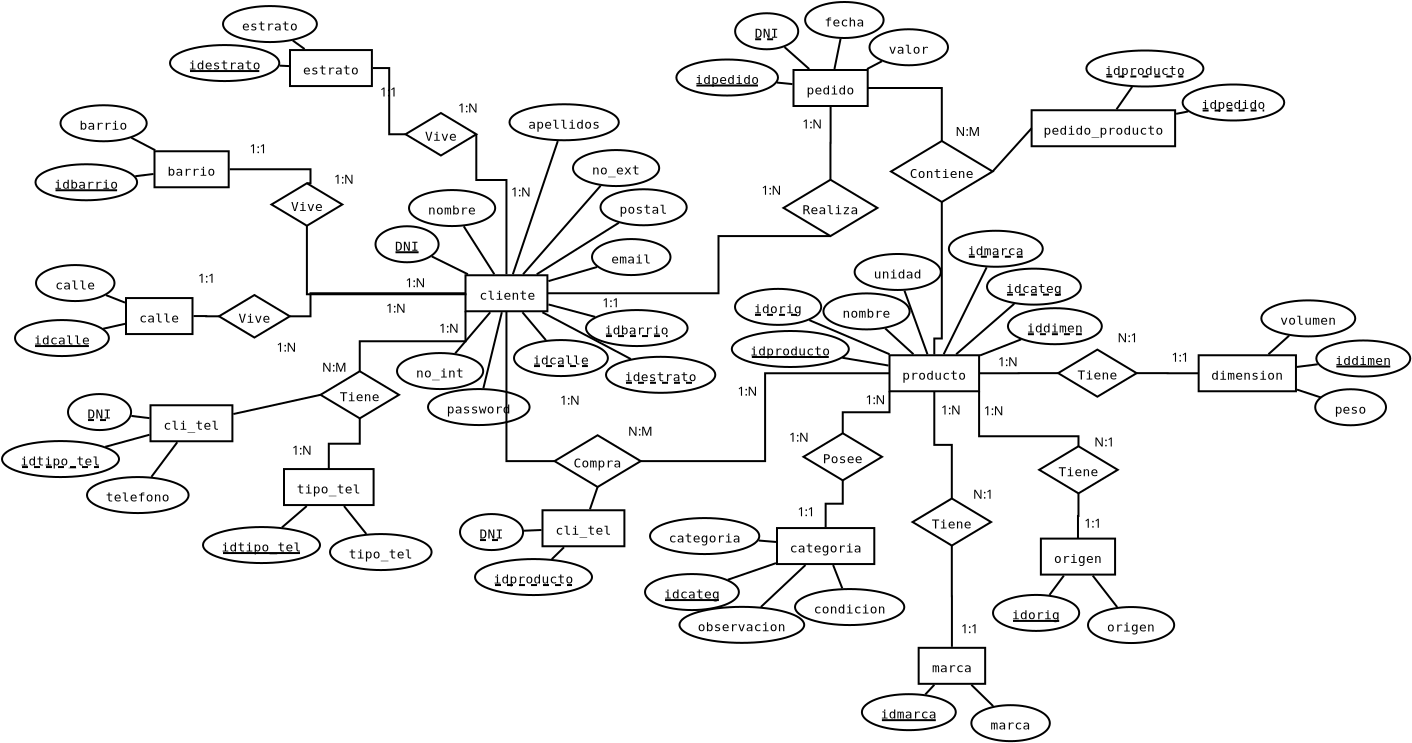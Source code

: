 <?xml version="1.0" encoding="UTF-8"?>
<dia:diagram xmlns:dia="http://www.lysator.liu.se/~alla/dia/">
  <dia:layer name="Fondo" visible="true" active="true">
    <dia:object type="ER - Entity" version="0" id="O0">
      <dia:attribute name="obj_pos">
        <dia:point val="24.8,10.75"/>
      </dia:attribute>
      <dia:attribute name="obj_bb">
        <dia:rectangle val="24.75,10.7;28.945,12.6"/>
      </dia:attribute>
      <dia:attribute name="elem_corner">
        <dia:point val="24.8,10.75"/>
      </dia:attribute>
      <dia:attribute name="elem_width">
        <dia:real val="4.095"/>
      </dia:attribute>
      <dia:attribute name="elem_height">
        <dia:real val="1.8"/>
      </dia:attribute>
      <dia:attribute name="border_width">
        <dia:real val="0.1"/>
      </dia:attribute>
      <dia:attribute name="border_color">
        <dia:color val="#000000"/>
      </dia:attribute>
      <dia:attribute name="inner_color">
        <dia:color val="#ffffff"/>
      </dia:attribute>
      <dia:attribute name="name">
        <dia:string>#cliente#</dia:string>
      </dia:attribute>
      <dia:attribute name="weak">
        <dia:boolean val="false"/>
      </dia:attribute>
      <dia:attribute name="associative">
        <dia:boolean val="false"/>
      </dia:attribute>
      <dia:attribute name="font">
        <dia:font family="monospace" style="0" name="Courier"/>
      </dia:attribute>
      <dia:attribute name="font_height">
        <dia:real val="0.8"/>
      </dia:attribute>
    </dia:object>
    <dia:object type="ER - Attribute" version="0" id="O1">
      <dia:attribute name="obj_pos">
        <dia:point val="20.3,8.3"/>
      </dia:attribute>
      <dia:attribute name="obj_bb">
        <dia:rectangle val="20.25,8.25;23.505,10.15"/>
      </dia:attribute>
      <dia:attribute name="elem_corner">
        <dia:point val="20.3,8.3"/>
      </dia:attribute>
      <dia:attribute name="elem_width">
        <dia:real val="3.155"/>
      </dia:attribute>
      <dia:attribute name="elem_height">
        <dia:real val="1.8"/>
      </dia:attribute>
      <dia:attribute name="border_width">
        <dia:real val="0.1"/>
      </dia:attribute>
      <dia:attribute name="border_color">
        <dia:color val="#000000"/>
      </dia:attribute>
      <dia:attribute name="inner_color">
        <dia:color val="#ffffff"/>
      </dia:attribute>
      <dia:attribute name="name">
        <dia:string>#DNI#</dia:string>
      </dia:attribute>
      <dia:attribute name="key">
        <dia:boolean val="true"/>
      </dia:attribute>
      <dia:attribute name="weak_key">
        <dia:boolean val="false"/>
      </dia:attribute>
      <dia:attribute name="derived">
        <dia:boolean val="false"/>
      </dia:attribute>
      <dia:attribute name="multivalued">
        <dia:boolean val="false"/>
      </dia:attribute>
      <dia:attribute name="font">
        <dia:font family="monospace" style="0" name="Courier"/>
      </dia:attribute>
      <dia:attribute name="font_height">
        <dia:real val="0.8"/>
      </dia:attribute>
    </dia:object>
    <dia:object type="ER - Attribute" version="0" id="O2">
      <dia:attribute name="obj_pos">
        <dia:point val="21.975,6.49"/>
      </dia:attribute>
      <dia:attribute name="obj_bb">
        <dia:rectangle val="21.925,6.44;26.335,8.34"/>
      </dia:attribute>
      <dia:attribute name="elem_corner">
        <dia:point val="21.975,6.49"/>
      </dia:attribute>
      <dia:attribute name="elem_width">
        <dia:real val="4.31"/>
      </dia:attribute>
      <dia:attribute name="elem_height">
        <dia:real val="1.8"/>
      </dia:attribute>
      <dia:attribute name="border_width">
        <dia:real val="0.1"/>
      </dia:attribute>
      <dia:attribute name="border_color">
        <dia:color val="#000000"/>
      </dia:attribute>
      <dia:attribute name="inner_color">
        <dia:color val="#ffffff"/>
      </dia:attribute>
      <dia:attribute name="name">
        <dia:string>#nombre#</dia:string>
      </dia:attribute>
      <dia:attribute name="key">
        <dia:boolean val="false"/>
      </dia:attribute>
      <dia:attribute name="weak_key">
        <dia:boolean val="false"/>
      </dia:attribute>
      <dia:attribute name="derived">
        <dia:boolean val="false"/>
      </dia:attribute>
      <dia:attribute name="multivalued">
        <dia:boolean val="false"/>
      </dia:attribute>
      <dia:attribute name="font">
        <dia:font family="monospace" style="0" name="Courier"/>
      </dia:attribute>
      <dia:attribute name="font_height">
        <dia:real val="0.8"/>
      </dia:attribute>
    </dia:object>
    <dia:object type="ER - Attribute" version="0" id="O3">
      <dia:attribute name="obj_pos">
        <dia:point val="27,2.2"/>
      </dia:attribute>
      <dia:attribute name="obj_bb">
        <dia:rectangle val="26.95,2.15;32.515,4.05"/>
      </dia:attribute>
      <dia:attribute name="elem_corner">
        <dia:point val="27,2.2"/>
      </dia:attribute>
      <dia:attribute name="elem_width">
        <dia:real val="5.465"/>
      </dia:attribute>
      <dia:attribute name="elem_height">
        <dia:real val="1.8"/>
      </dia:attribute>
      <dia:attribute name="border_width">
        <dia:real val="0.1"/>
      </dia:attribute>
      <dia:attribute name="border_color">
        <dia:color val="#000000"/>
      </dia:attribute>
      <dia:attribute name="inner_color">
        <dia:color val="#ffffff"/>
      </dia:attribute>
      <dia:attribute name="name">
        <dia:string>#apellidos#</dia:string>
      </dia:attribute>
      <dia:attribute name="key">
        <dia:boolean val="false"/>
      </dia:attribute>
      <dia:attribute name="weak_key">
        <dia:boolean val="false"/>
      </dia:attribute>
      <dia:attribute name="derived">
        <dia:boolean val="false"/>
      </dia:attribute>
      <dia:attribute name="multivalued">
        <dia:boolean val="false"/>
      </dia:attribute>
      <dia:attribute name="font">
        <dia:font family="monospace" style="0" name="Courier"/>
      </dia:attribute>
      <dia:attribute name="font_height">
        <dia:real val="0.8"/>
      </dia:attribute>
    </dia:object>
    <dia:object type="ER - Attribute" version="0" id="O4">
      <dia:attribute name="obj_pos">
        <dia:point val="31.55,6.45"/>
      </dia:attribute>
      <dia:attribute name="obj_bb">
        <dia:rectangle val="31.5,6.4;35.91,8.3"/>
      </dia:attribute>
      <dia:attribute name="elem_corner">
        <dia:point val="31.55,6.45"/>
      </dia:attribute>
      <dia:attribute name="elem_width">
        <dia:real val="4.31"/>
      </dia:attribute>
      <dia:attribute name="elem_height">
        <dia:real val="1.8"/>
      </dia:attribute>
      <dia:attribute name="border_width">
        <dia:real val="0.1"/>
      </dia:attribute>
      <dia:attribute name="border_color">
        <dia:color val="#000000"/>
      </dia:attribute>
      <dia:attribute name="inner_color">
        <dia:color val="#ffffff"/>
      </dia:attribute>
      <dia:attribute name="name">
        <dia:string>#postal#</dia:string>
      </dia:attribute>
      <dia:attribute name="key">
        <dia:boolean val="false"/>
      </dia:attribute>
      <dia:attribute name="weak_key">
        <dia:boolean val="false"/>
      </dia:attribute>
      <dia:attribute name="derived">
        <dia:boolean val="false"/>
      </dia:attribute>
      <dia:attribute name="multivalued">
        <dia:boolean val="false"/>
      </dia:attribute>
      <dia:attribute name="font">
        <dia:font family="monospace" style="0" name="Courier"/>
      </dia:attribute>
      <dia:attribute name="font_height">
        <dia:real val="0.8"/>
      </dia:attribute>
    </dia:object>
    <dia:object type="ER - Attribute" version="0" id="O5">
      <dia:attribute name="obj_pos">
        <dia:point val="31.125,8.94"/>
      </dia:attribute>
      <dia:attribute name="obj_bb">
        <dia:rectangle val="31.075,8.89;35.1,10.79"/>
      </dia:attribute>
      <dia:attribute name="elem_corner">
        <dia:point val="31.125,8.94"/>
      </dia:attribute>
      <dia:attribute name="elem_width">
        <dia:real val="3.925"/>
      </dia:attribute>
      <dia:attribute name="elem_height">
        <dia:real val="1.8"/>
      </dia:attribute>
      <dia:attribute name="border_width">
        <dia:real val="0.1"/>
      </dia:attribute>
      <dia:attribute name="border_color">
        <dia:color val="#000000"/>
      </dia:attribute>
      <dia:attribute name="inner_color">
        <dia:color val="#ffffff"/>
      </dia:attribute>
      <dia:attribute name="name">
        <dia:string>#email#</dia:string>
      </dia:attribute>
      <dia:attribute name="key">
        <dia:boolean val="false"/>
      </dia:attribute>
      <dia:attribute name="weak_key">
        <dia:boolean val="false"/>
      </dia:attribute>
      <dia:attribute name="derived">
        <dia:boolean val="false"/>
      </dia:attribute>
      <dia:attribute name="multivalued">
        <dia:boolean val="false"/>
      </dia:attribute>
      <dia:attribute name="font">
        <dia:font family="monospace" style="0" name="Courier"/>
      </dia:attribute>
      <dia:attribute name="font_height">
        <dia:real val="0.8"/>
      </dia:attribute>
    </dia:object>
    <dia:object type="ER - Attribute" version="0" id="O6">
      <dia:attribute name="obj_pos">
        <dia:point val="22.925,16.44"/>
      </dia:attribute>
      <dia:attribute name="obj_bb">
        <dia:rectangle val="22.875,16.39;28.055,18.29"/>
      </dia:attribute>
      <dia:attribute name="elem_corner">
        <dia:point val="22.925,16.44"/>
      </dia:attribute>
      <dia:attribute name="elem_width">
        <dia:real val="5.08"/>
      </dia:attribute>
      <dia:attribute name="elem_height">
        <dia:real val="1.8"/>
      </dia:attribute>
      <dia:attribute name="border_width">
        <dia:real val="0.1"/>
      </dia:attribute>
      <dia:attribute name="border_color">
        <dia:color val="#000000"/>
      </dia:attribute>
      <dia:attribute name="inner_color">
        <dia:color val="#ffffff"/>
      </dia:attribute>
      <dia:attribute name="name">
        <dia:string>#password#</dia:string>
      </dia:attribute>
      <dia:attribute name="key">
        <dia:boolean val="false"/>
      </dia:attribute>
      <dia:attribute name="weak_key">
        <dia:boolean val="false"/>
      </dia:attribute>
      <dia:attribute name="derived">
        <dia:boolean val="false"/>
      </dia:attribute>
      <dia:attribute name="multivalued">
        <dia:boolean val="false"/>
      </dia:attribute>
      <dia:attribute name="font">
        <dia:font family="monospace" style="0" name="Courier"/>
      </dia:attribute>
      <dia:attribute name="font_height">
        <dia:real val="0.8"/>
      </dia:attribute>
    </dia:object>
    <dia:object type="ER - Attribute" version="0" id="O7">
      <dia:attribute name="obj_pos">
        <dia:point val="30.825,12.49"/>
      </dia:attribute>
      <dia:attribute name="obj_bb">
        <dia:rectangle val="30.775,12.44;35.955,14.34"/>
      </dia:attribute>
      <dia:attribute name="elem_corner">
        <dia:point val="30.825,12.49"/>
      </dia:attribute>
      <dia:attribute name="elem_width">
        <dia:real val="5.08"/>
      </dia:attribute>
      <dia:attribute name="elem_height">
        <dia:real val="1.8"/>
      </dia:attribute>
      <dia:attribute name="border_width">
        <dia:real val="0.1"/>
      </dia:attribute>
      <dia:attribute name="border_color">
        <dia:color val="#000000"/>
      </dia:attribute>
      <dia:attribute name="inner_color">
        <dia:color val="#ffffff"/>
      </dia:attribute>
      <dia:attribute name="name">
        <dia:string>#idbarrio#</dia:string>
      </dia:attribute>
      <dia:attribute name="key">
        <dia:boolean val="false"/>
      </dia:attribute>
      <dia:attribute name="weak_key">
        <dia:boolean val="true"/>
      </dia:attribute>
      <dia:attribute name="derived">
        <dia:boolean val="false"/>
      </dia:attribute>
      <dia:attribute name="multivalued">
        <dia:boolean val="false"/>
      </dia:attribute>
      <dia:attribute name="font">
        <dia:font family="monospace" style="0" name="Courier"/>
      </dia:attribute>
      <dia:attribute name="font_height">
        <dia:real val="0.8"/>
      </dia:attribute>
    </dia:object>
    <dia:object type="ER - Attribute" version="0" id="O8">
      <dia:attribute name="obj_pos">
        <dia:point val="27.225,13.99"/>
      </dia:attribute>
      <dia:attribute name="obj_bb">
        <dia:rectangle val="27.175,13.94;31.97,15.84"/>
      </dia:attribute>
      <dia:attribute name="elem_corner">
        <dia:point val="27.225,13.99"/>
      </dia:attribute>
      <dia:attribute name="elem_width">
        <dia:real val="4.695"/>
      </dia:attribute>
      <dia:attribute name="elem_height">
        <dia:real val="1.8"/>
      </dia:attribute>
      <dia:attribute name="border_width">
        <dia:real val="0.1"/>
      </dia:attribute>
      <dia:attribute name="border_color">
        <dia:color val="#000000"/>
      </dia:attribute>
      <dia:attribute name="inner_color">
        <dia:color val="#ffffff"/>
      </dia:attribute>
      <dia:attribute name="name">
        <dia:string>#idcalle#</dia:string>
      </dia:attribute>
      <dia:attribute name="key">
        <dia:boolean val="false"/>
      </dia:attribute>
      <dia:attribute name="weak_key">
        <dia:boolean val="true"/>
      </dia:attribute>
      <dia:attribute name="derived">
        <dia:boolean val="false"/>
      </dia:attribute>
      <dia:attribute name="multivalued">
        <dia:boolean val="false"/>
      </dia:attribute>
      <dia:attribute name="font">
        <dia:font family="monospace" style="0" name="Courier"/>
      </dia:attribute>
      <dia:attribute name="font_height">
        <dia:real val="0.8"/>
      </dia:attribute>
    </dia:object>
    <dia:object type="ER - Attribute" version="0" id="O9">
      <dia:attribute name="obj_pos">
        <dia:point val="30.175,4.49"/>
      </dia:attribute>
      <dia:attribute name="obj_bb">
        <dia:rectangle val="30.125,4.44;34.535,6.34"/>
      </dia:attribute>
      <dia:attribute name="elem_corner">
        <dia:point val="30.175,4.49"/>
      </dia:attribute>
      <dia:attribute name="elem_width">
        <dia:real val="4.31"/>
      </dia:attribute>
      <dia:attribute name="elem_height">
        <dia:real val="1.8"/>
      </dia:attribute>
      <dia:attribute name="border_width">
        <dia:real val="0.1"/>
      </dia:attribute>
      <dia:attribute name="border_color">
        <dia:color val="#000000"/>
      </dia:attribute>
      <dia:attribute name="inner_color">
        <dia:color val="#ffffff"/>
      </dia:attribute>
      <dia:attribute name="name">
        <dia:string>#no_ext#</dia:string>
      </dia:attribute>
      <dia:attribute name="key">
        <dia:boolean val="false"/>
      </dia:attribute>
      <dia:attribute name="weak_key">
        <dia:boolean val="false"/>
      </dia:attribute>
      <dia:attribute name="derived">
        <dia:boolean val="false"/>
      </dia:attribute>
      <dia:attribute name="multivalued">
        <dia:boolean val="false"/>
      </dia:attribute>
      <dia:attribute name="font">
        <dia:font family="monospace" style="0" name="Courier"/>
      </dia:attribute>
      <dia:attribute name="font_height">
        <dia:real val="0.8"/>
      </dia:attribute>
    </dia:object>
    <dia:object type="ER - Attribute" version="0" id="O10">
      <dia:attribute name="obj_pos">
        <dia:point val="21.375,14.64"/>
      </dia:attribute>
      <dia:attribute name="obj_bb">
        <dia:rectangle val="21.325,14.59;25.735,16.49"/>
      </dia:attribute>
      <dia:attribute name="elem_corner">
        <dia:point val="21.375,14.64"/>
      </dia:attribute>
      <dia:attribute name="elem_width">
        <dia:real val="4.31"/>
      </dia:attribute>
      <dia:attribute name="elem_height">
        <dia:real val="1.8"/>
      </dia:attribute>
      <dia:attribute name="border_width">
        <dia:real val="0.1"/>
      </dia:attribute>
      <dia:attribute name="border_color">
        <dia:color val="#000000"/>
      </dia:attribute>
      <dia:attribute name="inner_color">
        <dia:color val="#ffffff"/>
      </dia:attribute>
      <dia:attribute name="name">
        <dia:string>#no_int#</dia:string>
      </dia:attribute>
      <dia:attribute name="key">
        <dia:boolean val="false"/>
      </dia:attribute>
      <dia:attribute name="weak_key">
        <dia:boolean val="false"/>
      </dia:attribute>
      <dia:attribute name="derived">
        <dia:boolean val="false"/>
      </dia:attribute>
      <dia:attribute name="multivalued">
        <dia:boolean val="false"/>
      </dia:attribute>
      <dia:attribute name="font">
        <dia:font family="monospace" style="0" name="Courier"/>
      </dia:attribute>
      <dia:attribute name="font_height">
        <dia:real val="0.8"/>
      </dia:attribute>
    </dia:object>
    <dia:object type="Standard - Line" version="0" id="O11">
      <dia:attribute name="obj_pos">
        <dia:point val="24.285,14.654"/>
      </dia:attribute>
      <dia:attribute name="obj_bb">
        <dia:rectangle val="24.215,12.53;26.108,14.725"/>
      </dia:attribute>
      <dia:attribute name="conn_endpoints">
        <dia:point val="24.285,14.654"/>
        <dia:point val="26.037,12.6"/>
      </dia:attribute>
      <dia:attribute name="numcp">
        <dia:int val="1"/>
      </dia:attribute>
      <dia:connections>
        <dia:connection handle="0" to="O10" connection="8"/>
        <dia:connection handle="1" to="O0" connection="8"/>
      </dia:connections>
    </dia:object>
    <dia:object type="Standard - Line" version="0" id="O12">
      <dia:attribute name="obj_pos">
        <dia:point val="28.362,10.7"/>
      </dia:attribute>
      <dia:attribute name="obj_bb">
        <dia:rectangle val="28.293,8.056;32.538,10.769"/>
      </dia:attribute>
      <dia:attribute name="conn_endpoints">
        <dia:point val="28.362,10.7"/>
        <dia:point val="32.469,8.125"/>
      </dia:attribute>
      <dia:attribute name="numcp">
        <dia:int val="1"/>
      </dia:attribute>
      <dia:connections>
        <dia:connection handle="0" to="O0" connection="8"/>
        <dia:connection handle="1" to="O4" connection="8"/>
      </dia:connections>
    </dia:object>
    <dia:object type="Standard - Line" version="0" id="O13">
      <dia:attribute name="obj_pos">
        <dia:point val="28.945,11.042"/>
      </dia:attribute>
      <dia:attribute name="obj_bb">
        <dia:rectangle val="28.883,10.273;31.443,11.104"/>
      </dia:attribute>
      <dia:attribute name="conn_endpoints">
        <dia:point val="28.945,11.042"/>
        <dia:point val="31.381,10.335"/>
      </dia:attribute>
      <dia:attribute name="numcp">
        <dia:int val="1"/>
      </dia:attribute>
      <dia:connections>
        <dia:connection handle="0" to="O0" connection="8"/>
        <dia:connection handle="1" to="O5" connection="8"/>
      </dia:connections>
    </dia:object>
    <dia:object type="Standard - Line" version="0" id="O14">
      <dia:attribute name="obj_pos">
        <dia:point val="28.945,12.21"/>
      </dia:attribute>
      <dia:attribute name="obj_bb">
        <dia:rectangle val="28.884,12.149;31.349,12.897"/>
      </dia:attribute>
      <dia:attribute name="conn_endpoints">
        <dia:point val="28.945,12.21"/>
        <dia:point val="31.288,12.835"/>
      </dia:attribute>
      <dia:attribute name="numcp">
        <dia:int val="1"/>
      </dia:attribute>
      <dia:connections>
        <dia:connection handle="0" to="O0" connection="8"/>
        <dia:connection handle="1" to="O7" connection="8"/>
      </dia:connections>
    </dia:object>
    <dia:object type="Standard - Line" version="0" id="O15">
      <dia:attribute name="obj_pos">
        <dia:point val="27.646,12.6"/>
      </dia:attribute>
      <dia:attribute name="obj_bb">
        <dia:rectangle val="27.576,12.53;28.891,14.067"/>
      </dia:attribute>
      <dia:attribute name="conn_endpoints">
        <dia:point val="27.646,12.6"/>
        <dia:point val="28.821,13.996"/>
      </dia:attribute>
      <dia:attribute name="numcp">
        <dia:int val="1"/>
      </dia:attribute>
      <dia:connections>
        <dia:connection handle="0" to="O0" connection="8"/>
        <dia:connection handle="1" to="O8" connection="8"/>
      </dia:connections>
    </dia:object>
    <dia:object type="Standard - Line" version="0" id="O16">
      <dia:attribute name="obj_pos">
        <dia:point val="25.695,16.395"/>
      </dia:attribute>
      <dia:attribute name="obj_bb">
        <dia:rectangle val="25.634,12.537;26.678,16.455"/>
      </dia:attribute>
      <dia:attribute name="conn_endpoints">
        <dia:point val="25.695,16.395"/>
        <dia:point val="26.617,12.597"/>
      </dia:attribute>
      <dia:attribute name="numcp">
        <dia:int val="1"/>
      </dia:attribute>
      <dia:connections>
        <dia:connection handle="0" to="O6" connection="8"/>
        <dia:connection handle="1" to="O0" connection="8"/>
      </dia:connections>
    </dia:object>
    <dia:object type="Standard - Line" version="0" id="O17">
      <dia:attribute name="obj_pos">
        <dia:point val="27.679,10.701"/>
      </dia:attribute>
      <dia:attribute name="obj_bb">
        <dia:rectangle val="27.608,6.201;31.628,10.771"/>
      </dia:attribute>
      <dia:attribute name="conn_endpoints">
        <dia:point val="27.679,10.701"/>
        <dia:point val="31.558,6.272"/>
      </dia:attribute>
      <dia:attribute name="numcp">
        <dia:int val="1"/>
      </dia:attribute>
      <dia:connections>
        <dia:connection handle="0" to="O0" connection="8"/>
        <dia:connection handle="1" to="O9" connection="8"/>
      </dia:connections>
    </dia:object>
    <dia:object type="Standard - Line" version="0" id="O18">
      <dia:attribute name="obj_pos">
        <dia:point val="27.168,10.7"/>
      </dia:attribute>
      <dia:attribute name="obj_bb">
        <dia:rectangle val="27.105,3.979;29.478,10.763"/>
      </dia:attribute>
      <dia:attribute name="conn_endpoints">
        <dia:point val="27.168,10.7"/>
        <dia:point val="29.415,4.042"/>
      </dia:attribute>
      <dia:attribute name="numcp">
        <dia:int val="1"/>
      </dia:attribute>
      <dia:connections>
        <dia:connection handle="0" to="O0" connection="8"/>
        <dia:connection handle="1" to="O3" connection="8"/>
      </dia:connections>
    </dia:object>
    <dia:object type="Standard - Line" version="0" id="O19">
      <dia:attribute name="obj_pos">
        <dia:point val="24.712,8.302"/>
      </dia:attribute>
      <dia:attribute name="obj_bb">
        <dia:rectangle val="24.642,8.233;26.311,10.77"/>
      </dia:attribute>
      <dia:attribute name="conn_endpoints">
        <dia:point val="24.712,8.302"/>
        <dia:point val="26.242,10.7"/>
      </dia:attribute>
      <dia:attribute name="numcp">
        <dia:int val="1"/>
      </dia:attribute>
      <dia:connections>
        <dia:connection handle="0" to="O2" connection="8"/>
        <dia:connection handle="1" to="O0" connection="8"/>
      </dia:connections>
    </dia:object>
    <dia:object type="Standard - Line" version="0" id="O20">
      <dia:attribute name="obj_pos">
        <dia:point val="24.92,10.7"/>
      </dia:attribute>
      <dia:attribute name="obj_bb">
        <dia:rectangle val="23.049,9.743;24.987,10.767"/>
      </dia:attribute>
      <dia:attribute name="conn_endpoints">
        <dia:point val="24.92,10.7"/>
        <dia:point val="23.116,9.81"/>
      </dia:attribute>
      <dia:attribute name="numcp">
        <dia:int val="1"/>
      </dia:attribute>
      <dia:connections>
        <dia:connection handle="0" to="O0" connection="8"/>
        <dia:connection handle="1" to="O1" connection="8"/>
      </dia:connections>
    </dia:object>
    <dia:object type="ER - Entity" version="0" id="O21">
      <dia:attribute name="obj_pos">
        <dia:point val="9.25,4.55"/>
      </dia:attribute>
      <dia:attribute name="obj_bb">
        <dia:rectangle val="9.2,4.5;13.01,6.4"/>
      </dia:attribute>
      <dia:attribute name="elem_corner">
        <dia:point val="9.25,4.55"/>
      </dia:attribute>
      <dia:attribute name="elem_width">
        <dia:real val="3.71"/>
      </dia:attribute>
      <dia:attribute name="elem_height">
        <dia:real val="1.8"/>
      </dia:attribute>
      <dia:attribute name="border_width">
        <dia:real val="0.1"/>
      </dia:attribute>
      <dia:attribute name="border_color">
        <dia:color val="#000000"/>
      </dia:attribute>
      <dia:attribute name="inner_color">
        <dia:color val="#ffffff"/>
      </dia:attribute>
      <dia:attribute name="name">
        <dia:string>#barrio#</dia:string>
      </dia:attribute>
      <dia:attribute name="weak">
        <dia:boolean val="false"/>
      </dia:attribute>
      <dia:attribute name="associative">
        <dia:boolean val="false"/>
      </dia:attribute>
      <dia:attribute name="font">
        <dia:font family="monospace" style="0" name="Courier"/>
      </dia:attribute>
      <dia:attribute name="font_height">
        <dia:real val="0.8"/>
      </dia:attribute>
    </dia:object>
    <dia:object type="ER - Attribute" version="0" id="O22">
      <dia:attribute name="obj_pos">
        <dia:point val="3.3,5.2"/>
      </dia:attribute>
      <dia:attribute name="obj_bb">
        <dia:rectangle val="3.25,5.15;8.43,7.05"/>
      </dia:attribute>
      <dia:attribute name="elem_corner">
        <dia:point val="3.3,5.2"/>
      </dia:attribute>
      <dia:attribute name="elem_width">
        <dia:real val="5.08"/>
      </dia:attribute>
      <dia:attribute name="elem_height">
        <dia:real val="1.8"/>
      </dia:attribute>
      <dia:attribute name="border_width">
        <dia:real val="0.1"/>
      </dia:attribute>
      <dia:attribute name="border_color">
        <dia:color val="#000000"/>
      </dia:attribute>
      <dia:attribute name="inner_color">
        <dia:color val="#ffffff"/>
      </dia:attribute>
      <dia:attribute name="name">
        <dia:string>#idbarrio#</dia:string>
      </dia:attribute>
      <dia:attribute name="key">
        <dia:boolean val="true"/>
      </dia:attribute>
      <dia:attribute name="weak_key">
        <dia:boolean val="false"/>
      </dia:attribute>
      <dia:attribute name="derived">
        <dia:boolean val="false"/>
      </dia:attribute>
      <dia:attribute name="multivalued">
        <dia:boolean val="false"/>
      </dia:attribute>
      <dia:attribute name="font">
        <dia:font family="monospace" style="0" name="Courier"/>
      </dia:attribute>
      <dia:attribute name="font_height">
        <dia:real val="0.8"/>
      </dia:attribute>
    </dia:object>
    <dia:object type="ER - Attribute" version="0" id="O23">
      <dia:attribute name="obj_pos">
        <dia:point val="4.55,2.25"/>
      </dia:attribute>
      <dia:attribute name="obj_bb">
        <dia:rectangle val="4.5,2.2;8.91,4.1"/>
      </dia:attribute>
      <dia:attribute name="elem_corner">
        <dia:point val="4.55,2.25"/>
      </dia:attribute>
      <dia:attribute name="elem_width">
        <dia:real val="4.31"/>
      </dia:attribute>
      <dia:attribute name="elem_height">
        <dia:real val="1.8"/>
      </dia:attribute>
      <dia:attribute name="border_width">
        <dia:real val="0.1"/>
      </dia:attribute>
      <dia:attribute name="border_color">
        <dia:color val="#000000"/>
      </dia:attribute>
      <dia:attribute name="inner_color">
        <dia:color val="#ffffff"/>
      </dia:attribute>
      <dia:attribute name="name">
        <dia:string>#barrio#</dia:string>
      </dia:attribute>
      <dia:attribute name="key">
        <dia:boolean val="false"/>
      </dia:attribute>
      <dia:attribute name="weak_key">
        <dia:boolean val="false"/>
      </dia:attribute>
      <dia:attribute name="derived">
        <dia:boolean val="false"/>
      </dia:attribute>
      <dia:attribute name="multivalued">
        <dia:boolean val="false"/>
      </dia:attribute>
      <dia:attribute name="font">
        <dia:font family="monospace" style="0" name="Courier"/>
      </dia:attribute>
      <dia:attribute name="font_height">
        <dia:real val="0.8"/>
      </dia:attribute>
    </dia:object>
    <dia:object type="ER - Entity" version="0" id="O24">
      <dia:attribute name="obj_pos">
        <dia:point val="7.825,11.89"/>
      </dia:attribute>
      <dia:attribute name="obj_bb">
        <dia:rectangle val="7.775,11.84;11.2,13.74"/>
      </dia:attribute>
      <dia:attribute name="elem_corner">
        <dia:point val="7.825,11.89"/>
      </dia:attribute>
      <dia:attribute name="elem_width">
        <dia:real val="3.325"/>
      </dia:attribute>
      <dia:attribute name="elem_height">
        <dia:real val="1.8"/>
      </dia:attribute>
      <dia:attribute name="border_width">
        <dia:real val="0.1"/>
      </dia:attribute>
      <dia:attribute name="border_color">
        <dia:color val="#000000"/>
      </dia:attribute>
      <dia:attribute name="inner_color">
        <dia:color val="#ffffff"/>
      </dia:attribute>
      <dia:attribute name="name">
        <dia:string>#calle#</dia:string>
      </dia:attribute>
      <dia:attribute name="weak">
        <dia:boolean val="false"/>
      </dia:attribute>
      <dia:attribute name="associative">
        <dia:boolean val="false"/>
      </dia:attribute>
      <dia:attribute name="font">
        <dia:font family="monospace" style="0" name="Courier"/>
      </dia:attribute>
      <dia:attribute name="font_height">
        <dia:real val="0.8"/>
      </dia:attribute>
    </dia:object>
    <dia:object type="ER - Attribute" version="0" id="O25">
      <dia:attribute name="obj_pos">
        <dia:point val="2.275,12.99"/>
      </dia:attribute>
      <dia:attribute name="obj_bb">
        <dia:rectangle val="2.225,12.94;7.02,14.84"/>
      </dia:attribute>
      <dia:attribute name="elem_corner">
        <dia:point val="2.275,12.99"/>
      </dia:attribute>
      <dia:attribute name="elem_width">
        <dia:real val="4.695"/>
      </dia:attribute>
      <dia:attribute name="elem_height">
        <dia:real val="1.8"/>
      </dia:attribute>
      <dia:attribute name="border_width">
        <dia:real val="0.1"/>
      </dia:attribute>
      <dia:attribute name="border_color">
        <dia:color val="#000000"/>
      </dia:attribute>
      <dia:attribute name="inner_color">
        <dia:color val="#ffffff"/>
      </dia:attribute>
      <dia:attribute name="name">
        <dia:string>#idcalle#</dia:string>
      </dia:attribute>
      <dia:attribute name="key">
        <dia:boolean val="true"/>
      </dia:attribute>
      <dia:attribute name="weak_key">
        <dia:boolean val="false"/>
      </dia:attribute>
      <dia:attribute name="derived">
        <dia:boolean val="false"/>
      </dia:attribute>
      <dia:attribute name="multivalued">
        <dia:boolean val="false"/>
      </dia:attribute>
      <dia:attribute name="font">
        <dia:font family="monospace" style="0" name="Courier"/>
      </dia:attribute>
      <dia:attribute name="font_height">
        <dia:real val="0.8"/>
      </dia:attribute>
    </dia:object>
    <dia:object type="ER - Attribute" version="0" id="O26">
      <dia:attribute name="obj_pos">
        <dia:point val="3.325,10.24"/>
      </dia:attribute>
      <dia:attribute name="obj_bb">
        <dia:rectangle val="3.275,10.19;7.3,12.09"/>
      </dia:attribute>
      <dia:attribute name="elem_corner">
        <dia:point val="3.325,10.24"/>
      </dia:attribute>
      <dia:attribute name="elem_width">
        <dia:real val="3.925"/>
      </dia:attribute>
      <dia:attribute name="elem_height">
        <dia:real val="1.8"/>
      </dia:attribute>
      <dia:attribute name="border_width">
        <dia:real val="0.1"/>
      </dia:attribute>
      <dia:attribute name="border_color">
        <dia:color val="#000000"/>
      </dia:attribute>
      <dia:attribute name="inner_color">
        <dia:color val="#ffffff"/>
      </dia:attribute>
      <dia:attribute name="name">
        <dia:string>#calle#</dia:string>
      </dia:attribute>
      <dia:attribute name="key">
        <dia:boolean val="false"/>
      </dia:attribute>
      <dia:attribute name="weak_key">
        <dia:boolean val="false"/>
      </dia:attribute>
      <dia:attribute name="derived">
        <dia:boolean val="false"/>
      </dia:attribute>
      <dia:attribute name="multivalued">
        <dia:boolean val="false"/>
      </dia:attribute>
      <dia:attribute name="font">
        <dia:font family="monospace" style="0" name="Courier"/>
      </dia:attribute>
      <dia:attribute name="font_height">
        <dia:real val="0.8"/>
      </dia:attribute>
    </dia:object>
    <dia:object type="Standard - Line" version="0" id="O27">
      <dia:attribute name="obj_pos">
        <dia:point val="9.29,4.501"/>
      </dia:attribute>
      <dia:attribute name="obj_bb">
        <dia:rectangle val="8.026,3.809;9.357,4.569"/>
      </dia:attribute>
      <dia:attribute name="conn_endpoints">
        <dia:point val="9.29,4.501"/>
        <dia:point val="8.094,3.876"/>
      </dia:attribute>
      <dia:attribute name="numcp">
        <dia:int val="1"/>
      </dia:attribute>
      <dia:connections>
        <dia:connection handle="0" to="O21" connection="8"/>
        <dia:connection handle="1" to="O23" connection="8"/>
      </dia:connections>
    </dia:object>
    <dia:object type="Standard - Line" version="0" id="O28">
      <dia:attribute name="obj_pos">
        <dia:point val="8.288,5.798"/>
      </dia:attribute>
      <dia:attribute name="obj_bb">
        <dia:rectangle val="8.232,5.629;9.255,5.854"/>
      </dia:attribute>
      <dia:attribute name="conn_endpoints">
        <dia:point val="8.288,5.798"/>
        <dia:point val="9.2,5.685"/>
      </dia:attribute>
      <dia:attribute name="numcp">
        <dia:int val="1"/>
      </dia:attribute>
      <dia:connections>
        <dia:connection handle="0" to="O22" connection="8"/>
        <dia:connection handle="1" to="O21" connection="8"/>
      </dia:connections>
    </dia:object>
    <dia:object type="Standard - Line" version="0" id="O29">
      <dia:attribute name="obj_pos">
        <dia:point val="7.776,13.177"/>
      </dia:attribute>
      <dia:attribute name="obj_bb">
        <dia:rectangle val="6.625,13.117;7.836,13.484"/>
      </dia:attribute>
      <dia:attribute name="conn_endpoints">
        <dia:point val="7.776,13.177"/>
        <dia:point val="6.684,13.424"/>
      </dia:attribute>
      <dia:attribute name="numcp">
        <dia:int val="1"/>
      </dia:attribute>
      <dia:connections>
        <dia:connection handle="0" to="O24" connection="8"/>
        <dia:connection handle="1" to="O25" connection="8"/>
      </dia:connections>
    </dia:object>
    <dia:object type="Standard - Line" version="0" id="O30">
      <dia:attribute name="obj_pos">
        <dia:point val="7.775,12.117"/>
      </dia:attribute>
      <dia:attribute name="obj_bb">
        <dia:rectangle val="6.759,11.679;7.839,12.182"/>
      </dia:attribute>
      <dia:attribute name="conn_endpoints">
        <dia:point val="7.775,12.117"/>
        <dia:point val="6.824,11.744"/>
      </dia:attribute>
      <dia:attribute name="numcp">
        <dia:int val="1"/>
      </dia:attribute>
      <dia:connections>
        <dia:connection handle="0" to="O24" connection="8"/>
        <dia:connection handle="1" to="O26" connection="8"/>
      </dia:connections>
    </dia:object>
    <dia:object type="ER - Relationship" version="0" id="O31">
      <dia:attribute name="obj_pos">
        <dia:point val="15.1,6.15"/>
      </dia:attribute>
      <dia:attribute name="obj_bb">
        <dia:rectangle val="14.75,6.1;18.99,8.324"/>
      </dia:attribute>
      <dia:attribute name="elem_corner">
        <dia:point val="15.1,6.15"/>
      </dia:attribute>
      <dia:attribute name="elem_width">
        <dia:real val="3.54"/>
      </dia:attribute>
      <dia:attribute name="elem_height">
        <dia:real val="2.124"/>
      </dia:attribute>
      <dia:attribute name="border_width">
        <dia:real val="0.1"/>
      </dia:attribute>
      <dia:attribute name="border_color">
        <dia:color val="#000000"/>
      </dia:attribute>
      <dia:attribute name="inner_color">
        <dia:color val="#ffffff"/>
      </dia:attribute>
      <dia:attribute name="name">
        <dia:string>#Vive#</dia:string>
      </dia:attribute>
      <dia:attribute name="left_card">
        <dia:string>##</dia:string>
      </dia:attribute>
      <dia:attribute name="right_card">
        <dia:string>##</dia:string>
      </dia:attribute>
      <dia:attribute name="identifying">
        <dia:boolean val="false"/>
      </dia:attribute>
      <dia:attribute name="rotated">
        <dia:boolean val="false"/>
      </dia:attribute>
      <dia:attribute name="font">
        <dia:font family="monospace" style="0" name="Courier"/>
      </dia:attribute>
      <dia:attribute name="font_height">
        <dia:real val="0.8"/>
      </dia:attribute>
    </dia:object>
    <dia:object type="ER - Participation" version="1" id="O32">
      <dia:attribute name="obj_pos">
        <dia:point val="16.87,8.274"/>
      </dia:attribute>
      <dia:attribute name="obj_bb">
        <dia:rectangle val="16.82,8.224;24.85,11.75"/>
      </dia:attribute>
      <dia:attribute name="orth_points">
        <dia:point val="16.87,8.274"/>
        <dia:point val="16.87,11.7"/>
        <dia:point val="24.8,11.7"/>
        <dia:point val="24.8,11.65"/>
      </dia:attribute>
      <dia:attribute name="orth_orient">
        <dia:enum val="1"/>
        <dia:enum val="0"/>
        <dia:enum val="1"/>
      </dia:attribute>
      <dia:attribute name="autorouting">
        <dia:boolean val="false"/>
      </dia:attribute>
      <dia:attribute name="total">
        <dia:boolean val="false"/>
      </dia:attribute>
      <dia:connections>
        <dia:connection handle="0" to="O31" connection="6"/>
        <dia:connection handle="1" to="O0" connection="3"/>
      </dia:connections>
    </dia:object>
    <dia:object type="ER - Participation" version="1" id="O33">
      <dia:attribute name="obj_pos">
        <dia:point val="13.01,5.45"/>
      </dia:attribute>
      <dia:attribute name="obj_bb">
        <dia:rectangle val="12.96,5.4;17.1,6.2"/>
      </dia:attribute>
      <dia:attribute name="orth_points">
        <dia:point val="13.01,5.45"/>
        <dia:point val="17.05,5.45"/>
        <dia:point val="17.05,6.15"/>
        <dia:point val="16.87,6.15"/>
      </dia:attribute>
      <dia:attribute name="orth_orient">
        <dia:enum val="0"/>
        <dia:enum val="1"/>
        <dia:enum val="0"/>
      </dia:attribute>
      <dia:attribute name="autorouting">
        <dia:boolean val="false"/>
      </dia:attribute>
      <dia:attribute name="total">
        <dia:boolean val="false"/>
      </dia:attribute>
      <dia:connections>
        <dia:connection handle="0" to="O21" connection="8"/>
        <dia:connection handle="1" to="O31" connection="2"/>
      </dia:connections>
    </dia:object>
    <dia:object type="Standard - Text" version="1" id="O34">
      <dia:attribute name="obj_pos">
        <dia:point val="14,4.65"/>
      </dia:attribute>
      <dia:attribute name="obj_bb">
        <dia:rectangle val="14,4.01;14.928,4.782"/>
      </dia:attribute>
      <dia:attribute name="text">
        <dia:composite type="text">
          <dia:attribute name="string">
            <dia:string>#1:1#</dia:string>
          </dia:attribute>
          <dia:attribute name="font">
            <dia:font family="sans" style="0" name="Helvetica"/>
          </dia:attribute>
          <dia:attribute name="height">
            <dia:real val="0.8"/>
          </dia:attribute>
          <dia:attribute name="pos">
            <dia:point val="14,4.65"/>
          </dia:attribute>
          <dia:attribute name="color">
            <dia:color val="#000000"/>
          </dia:attribute>
          <dia:attribute name="alignment">
            <dia:enum val="0"/>
          </dia:attribute>
        </dia:composite>
      </dia:attribute>
      <dia:attribute name="valign">
        <dia:enum val="3"/>
      </dia:attribute>
    </dia:object>
    <dia:object type="Standard - Text" version="1" id="O35">
      <dia:attribute name="obj_pos">
        <dia:point val="21.8,11.35"/>
      </dia:attribute>
      <dia:attribute name="obj_bb">
        <dia:rectangle val="21.8,10.71;22.805,11.482"/>
      </dia:attribute>
      <dia:attribute name="text">
        <dia:composite type="text">
          <dia:attribute name="string">
            <dia:string>#1:N#</dia:string>
          </dia:attribute>
          <dia:attribute name="font">
            <dia:font family="sans" style="0" name="Helvetica"/>
          </dia:attribute>
          <dia:attribute name="height">
            <dia:real val="0.8"/>
          </dia:attribute>
          <dia:attribute name="pos">
            <dia:point val="21.8,11.35"/>
          </dia:attribute>
          <dia:attribute name="color">
            <dia:color val="#000000"/>
          </dia:attribute>
          <dia:attribute name="alignment">
            <dia:enum val="0"/>
          </dia:attribute>
        </dia:composite>
      </dia:attribute>
      <dia:attribute name="valign">
        <dia:enum val="3"/>
      </dia:attribute>
    </dia:object>
    <dia:object type="Standard - Text" version="1" id="O36">
      <dia:attribute name="obj_pos">
        <dia:point val="18.225,6.18"/>
      </dia:attribute>
      <dia:attribute name="obj_bb">
        <dia:rectangle val="18.225,5.54;19.23,6.312"/>
      </dia:attribute>
      <dia:attribute name="text">
        <dia:composite type="text">
          <dia:attribute name="string">
            <dia:string>#1:N#</dia:string>
          </dia:attribute>
          <dia:attribute name="font">
            <dia:font family="sans" style="0" name="Helvetica"/>
          </dia:attribute>
          <dia:attribute name="height">
            <dia:real val="0.8"/>
          </dia:attribute>
          <dia:attribute name="pos">
            <dia:point val="18.225,6.18"/>
          </dia:attribute>
          <dia:attribute name="color">
            <dia:color val="#000000"/>
          </dia:attribute>
          <dia:attribute name="alignment">
            <dia:enum val="0"/>
          </dia:attribute>
        </dia:composite>
      </dia:attribute>
      <dia:attribute name="valign">
        <dia:enum val="3"/>
      </dia:attribute>
    </dia:object>
    <dia:object type="ER - Relationship" version="0" id="O37">
      <dia:attribute name="obj_pos">
        <dia:point val="12.475,11.74"/>
      </dia:attribute>
      <dia:attribute name="obj_bb">
        <dia:rectangle val="12.125,11.69;16.365,13.914"/>
      </dia:attribute>
      <dia:attribute name="elem_corner">
        <dia:point val="12.475,11.74"/>
      </dia:attribute>
      <dia:attribute name="elem_width">
        <dia:real val="3.54"/>
      </dia:attribute>
      <dia:attribute name="elem_height">
        <dia:real val="2.124"/>
      </dia:attribute>
      <dia:attribute name="border_width">
        <dia:real val="0.1"/>
      </dia:attribute>
      <dia:attribute name="border_color">
        <dia:color val="#000000"/>
      </dia:attribute>
      <dia:attribute name="inner_color">
        <dia:color val="#ffffff"/>
      </dia:attribute>
      <dia:attribute name="name">
        <dia:string>#Vive#</dia:string>
      </dia:attribute>
      <dia:attribute name="left_card">
        <dia:string>##</dia:string>
      </dia:attribute>
      <dia:attribute name="right_card">
        <dia:string>##</dia:string>
      </dia:attribute>
      <dia:attribute name="identifying">
        <dia:boolean val="false"/>
      </dia:attribute>
      <dia:attribute name="rotated">
        <dia:boolean val="false"/>
      </dia:attribute>
      <dia:attribute name="font">
        <dia:font family="monospace" style="0" name="Courier"/>
      </dia:attribute>
      <dia:attribute name="font_height">
        <dia:real val="0.8"/>
      </dia:attribute>
    </dia:object>
    <dia:object type="ER - Participation" version="1" id="O38">
      <dia:attribute name="obj_pos">
        <dia:point val="11.2,12.79"/>
      </dia:attribute>
      <dia:attribute name="obj_bb">
        <dia:rectangle val="11.15,12.74;12.525,12.852"/>
      </dia:attribute>
      <dia:attribute name="orth_points">
        <dia:point val="11.2,12.79"/>
        <dia:point val="11.838,12.79"/>
        <dia:point val="11.838,12.802"/>
        <dia:point val="12.475,12.802"/>
      </dia:attribute>
      <dia:attribute name="orth_orient">
        <dia:enum val="0"/>
        <dia:enum val="1"/>
        <dia:enum val="0"/>
      </dia:attribute>
      <dia:attribute name="autorouting">
        <dia:boolean val="true"/>
      </dia:attribute>
      <dia:attribute name="total">
        <dia:boolean val="false"/>
      </dia:attribute>
      <dia:connections>
        <dia:connection handle="0" to="O24" connection="8"/>
        <dia:connection handle="1" to="O37" connection="0"/>
      </dia:connections>
    </dia:object>
    <dia:object type="ER - Participation" version="1" id="O39">
      <dia:attribute name="obj_pos">
        <dia:point val="16.015,12.802"/>
      </dia:attribute>
      <dia:attribute name="obj_bb">
        <dia:rectangle val="15.965,11.6;24.85,12.852"/>
      </dia:attribute>
      <dia:attribute name="orth_points">
        <dia:point val="16.015,12.802"/>
        <dia:point val="17.05,12.802"/>
        <dia:point val="17.05,11.65"/>
        <dia:point val="24.8,11.65"/>
      </dia:attribute>
      <dia:attribute name="orth_orient">
        <dia:enum val="0"/>
        <dia:enum val="1"/>
        <dia:enum val="0"/>
      </dia:attribute>
      <dia:attribute name="autorouting">
        <dia:boolean val="false"/>
      </dia:attribute>
      <dia:attribute name="total">
        <dia:boolean val="false"/>
      </dia:attribute>
      <dia:connections>
        <dia:connection handle="0" to="O37" connection="4"/>
        <dia:connection handle="1" to="O0" connection="3"/>
      </dia:connections>
    </dia:object>
    <dia:object type="Standard - Text" version="1" id="O40">
      <dia:attribute name="obj_pos">
        <dia:point val="11.425,11.13"/>
      </dia:attribute>
      <dia:attribute name="obj_bb">
        <dia:rectangle val="11.425,10.49;12.352,11.262"/>
      </dia:attribute>
      <dia:attribute name="text">
        <dia:composite type="text">
          <dia:attribute name="string">
            <dia:string>#1:1#</dia:string>
          </dia:attribute>
          <dia:attribute name="font">
            <dia:font family="sans" style="0" name="Helvetica"/>
          </dia:attribute>
          <dia:attribute name="height">
            <dia:real val="0.8"/>
          </dia:attribute>
          <dia:attribute name="pos">
            <dia:point val="11.425,11.13"/>
          </dia:attribute>
          <dia:attribute name="color">
            <dia:color val="#000000"/>
          </dia:attribute>
          <dia:attribute name="alignment">
            <dia:enum val="0"/>
          </dia:attribute>
        </dia:composite>
      </dia:attribute>
      <dia:attribute name="valign">
        <dia:enum val="3"/>
      </dia:attribute>
    </dia:object>
    <dia:object type="Standard - Text" version="1" id="O41">
      <dia:attribute name="obj_pos">
        <dia:point val="20.825,12.63"/>
      </dia:attribute>
      <dia:attribute name="obj_bb">
        <dia:rectangle val="20.825,11.99;21.83,12.762"/>
      </dia:attribute>
      <dia:attribute name="text">
        <dia:composite type="text">
          <dia:attribute name="string">
            <dia:string>#1:N#</dia:string>
          </dia:attribute>
          <dia:attribute name="font">
            <dia:font family="sans" style="0" name="Helvetica"/>
          </dia:attribute>
          <dia:attribute name="height">
            <dia:real val="0.8"/>
          </dia:attribute>
          <dia:attribute name="pos">
            <dia:point val="20.825,12.63"/>
          </dia:attribute>
          <dia:attribute name="color">
            <dia:color val="#000000"/>
          </dia:attribute>
          <dia:attribute name="alignment">
            <dia:enum val="0"/>
          </dia:attribute>
        </dia:composite>
      </dia:attribute>
      <dia:attribute name="valign">
        <dia:enum val="3"/>
      </dia:attribute>
    </dia:object>
    <dia:object type="Standard - Text" version="1" id="O42">
      <dia:attribute name="obj_pos">
        <dia:point val="15.35,14.57"/>
      </dia:attribute>
      <dia:attribute name="obj_bb">
        <dia:rectangle val="15.35,13.93;16.355,14.703"/>
      </dia:attribute>
      <dia:attribute name="text">
        <dia:composite type="text">
          <dia:attribute name="string">
            <dia:string>#1:N#</dia:string>
          </dia:attribute>
          <dia:attribute name="font">
            <dia:font family="sans" style="0" name="Helvetica"/>
          </dia:attribute>
          <dia:attribute name="height">
            <dia:real val="0.8"/>
          </dia:attribute>
          <dia:attribute name="pos">
            <dia:point val="15.35,14.57"/>
          </dia:attribute>
          <dia:attribute name="color">
            <dia:color val="#000000"/>
          </dia:attribute>
          <dia:attribute name="alignment">
            <dia:enum val="0"/>
          </dia:attribute>
        </dia:composite>
      </dia:attribute>
      <dia:attribute name="valign">
        <dia:enum val="3"/>
      </dia:attribute>
    </dia:object>
    <dia:object type="ER - Entity" version="0" id="O43">
      <dia:attribute name="obj_pos">
        <dia:point val="15.725,20.44"/>
      </dia:attribute>
      <dia:attribute name="obj_bb">
        <dia:rectangle val="15.675,20.39;20.255,22.29"/>
      </dia:attribute>
      <dia:attribute name="elem_corner">
        <dia:point val="15.725,20.44"/>
      </dia:attribute>
      <dia:attribute name="elem_width">
        <dia:real val="4.48"/>
      </dia:attribute>
      <dia:attribute name="elem_height">
        <dia:real val="1.8"/>
      </dia:attribute>
      <dia:attribute name="border_width">
        <dia:real val="0.1"/>
      </dia:attribute>
      <dia:attribute name="border_color">
        <dia:color val="#000000"/>
      </dia:attribute>
      <dia:attribute name="inner_color">
        <dia:color val="#ffffff"/>
      </dia:attribute>
      <dia:attribute name="name">
        <dia:string>#tipo_tel#</dia:string>
      </dia:attribute>
      <dia:attribute name="weak">
        <dia:boolean val="false"/>
      </dia:attribute>
      <dia:attribute name="associative">
        <dia:boolean val="false"/>
      </dia:attribute>
      <dia:attribute name="font">
        <dia:font family="monospace" style="0" name="Courier"/>
      </dia:attribute>
      <dia:attribute name="font_height">
        <dia:real val="0.8"/>
      </dia:attribute>
    </dia:object>
    <dia:object type="ER - Attribute" version="0" id="O44">
      <dia:attribute name="obj_pos">
        <dia:point val="11.675,23.34"/>
      </dia:attribute>
      <dia:attribute name="obj_bb">
        <dia:rectangle val="11.625,23.29;17.575,25.19"/>
      </dia:attribute>
      <dia:attribute name="elem_corner">
        <dia:point val="11.675,23.34"/>
      </dia:attribute>
      <dia:attribute name="elem_width">
        <dia:real val="5.85"/>
      </dia:attribute>
      <dia:attribute name="elem_height">
        <dia:real val="1.8"/>
      </dia:attribute>
      <dia:attribute name="border_width">
        <dia:real val="0.1"/>
      </dia:attribute>
      <dia:attribute name="border_color">
        <dia:color val="#000000"/>
      </dia:attribute>
      <dia:attribute name="inner_color">
        <dia:color val="#ffffff"/>
      </dia:attribute>
      <dia:attribute name="name">
        <dia:string>#idtipo_tel#</dia:string>
      </dia:attribute>
      <dia:attribute name="key">
        <dia:boolean val="true"/>
      </dia:attribute>
      <dia:attribute name="weak_key">
        <dia:boolean val="false"/>
      </dia:attribute>
      <dia:attribute name="derived">
        <dia:boolean val="false"/>
      </dia:attribute>
      <dia:attribute name="multivalued">
        <dia:boolean val="false"/>
      </dia:attribute>
      <dia:attribute name="font">
        <dia:font family="monospace" style="0" name="Courier"/>
      </dia:attribute>
      <dia:attribute name="font_height">
        <dia:real val="0.8"/>
      </dia:attribute>
    </dia:object>
    <dia:object type="ER - Attribute" version="0" id="O45">
      <dia:attribute name="obj_pos">
        <dia:point val="18.025,23.69"/>
      </dia:attribute>
      <dia:attribute name="obj_bb">
        <dia:rectangle val="17.975,23.64;23.155,25.54"/>
      </dia:attribute>
      <dia:attribute name="elem_corner">
        <dia:point val="18.025,23.69"/>
      </dia:attribute>
      <dia:attribute name="elem_width">
        <dia:real val="5.08"/>
      </dia:attribute>
      <dia:attribute name="elem_height">
        <dia:real val="1.8"/>
      </dia:attribute>
      <dia:attribute name="border_width">
        <dia:real val="0.1"/>
      </dia:attribute>
      <dia:attribute name="border_color">
        <dia:color val="#000000"/>
      </dia:attribute>
      <dia:attribute name="inner_color">
        <dia:color val="#ffffff"/>
      </dia:attribute>
      <dia:attribute name="name">
        <dia:string>#tipo_tel#</dia:string>
      </dia:attribute>
      <dia:attribute name="key">
        <dia:boolean val="false"/>
      </dia:attribute>
      <dia:attribute name="weak_key">
        <dia:boolean val="false"/>
      </dia:attribute>
      <dia:attribute name="derived">
        <dia:boolean val="false"/>
      </dia:attribute>
      <dia:attribute name="multivalued">
        <dia:boolean val="false"/>
      </dia:attribute>
      <dia:attribute name="font">
        <dia:font family="monospace" style="0" name="Courier"/>
      </dia:attribute>
      <dia:attribute name="font_height">
        <dia:real val="0.8"/>
      </dia:attribute>
    </dia:object>
    <dia:object type="Standard - Line" version="0" id="O46">
      <dia:attribute name="obj_pos">
        <dia:point val="16.863,22.289"/>
      </dia:attribute>
      <dia:attribute name="obj_bb">
        <dia:rectangle val="15.55,22.219;16.934,23.431"/>
      </dia:attribute>
      <dia:attribute name="conn_endpoints">
        <dia:point val="16.863,22.289"/>
        <dia:point val="15.62,23.361"/>
      </dia:attribute>
      <dia:attribute name="numcp">
        <dia:int val="1"/>
      </dia:attribute>
      <dia:connections>
        <dia:connection handle="0" to="O43" connection="8"/>
        <dia:connection handle="1" to="O44" connection="8"/>
      </dia:connections>
    </dia:object>
    <dia:object type="Standard - Line" version="0" id="O47">
      <dia:attribute name="obj_pos">
        <dia:point val="18.725,22.29"/>
      </dia:attribute>
      <dia:attribute name="obj_bb">
        <dia:rectangle val="18.654,22.22;19.911,23.755"/>
      </dia:attribute>
      <dia:attribute name="conn_endpoints">
        <dia:point val="18.725,22.29"/>
        <dia:point val="19.841,23.685"/>
      </dia:attribute>
      <dia:attribute name="numcp">
        <dia:int val="1"/>
      </dia:attribute>
      <dia:connections>
        <dia:connection handle="0" to="O43" connection="8"/>
        <dia:connection handle="1" to="O45" connection="8"/>
      </dia:connections>
    </dia:object>
    <dia:object type="ER - Relationship" version="0" id="O48">
      <dia:attribute name="obj_pos">
        <dia:point val="17.55,15.55"/>
      </dia:attribute>
      <dia:attribute name="obj_bb">
        <dia:rectangle val="17.2,15.5;21.825,17.955"/>
      </dia:attribute>
      <dia:attribute name="elem_corner">
        <dia:point val="17.55,15.55"/>
      </dia:attribute>
      <dia:attribute name="elem_width">
        <dia:real val="3.925"/>
      </dia:attribute>
      <dia:attribute name="elem_height">
        <dia:real val="2.355"/>
      </dia:attribute>
      <dia:attribute name="border_width">
        <dia:real val="0.1"/>
      </dia:attribute>
      <dia:attribute name="border_color">
        <dia:color val="#000000"/>
      </dia:attribute>
      <dia:attribute name="inner_color">
        <dia:color val="#ffffff"/>
      </dia:attribute>
      <dia:attribute name="name">
        <dia:string>#Tiene#</dia:string>
      </dia:attribute>
      <dia:attribute name="left_card">
        <dia:string>##</dia:string>
      </dia:attribute>
      <dia:attribute name="right_card">
        <dia:string>##</dia:string>
      </dia:attribute>
      <dia:attribute name="identifying">
        <dia:boolean val="false"/>
      </dia:attribute>
      <dia:attribute name="rotated">
        <dia:boolean val="false"/>
      </dia:attribute>
      <dia:attribute name="font">
        <dia:font family="monospace" style="0" name="Courier"/>
      </dia:attribute>
      <dia:attribute name="font_height">
        <dia:real val="0.8"/>
      </dia:attribute>
    </dia:object>
    <dia:object type="ER - Participation" version="1" id="O49">
      <dia:attribute name="obj_pos">
        <dia:point val="19.512,17.905"/>
      </dia:attribute>
      <dia:attribute name="obj_bb">
        <dia:rectangle val="17.915,17.855;19.562,20.49"/>
      </dia:attribute>
      <dia:attribute name="orth_points">
        <dia:point val="19.512,17.905"/>
        <dia:point val="19.512,19.172"/>
        <dia:point val="17.965,19.172"/>
        <dia:point val="17.965,20.44"/>
      </dia:attribute>
      <dia:attribute name="orth_orient">
        <dia:enum val="1"/>
        <dia:enum val="0"/>
        <dia:enum val="1"/>
      </dia:attribute>
      <dia:attribute name="autorouting">
        <dia:boolean val="true"/>
      </dia:attribute>
      <dia:attribute name="total">
        <dia:boolean val="false"/>
      </dia:attribute>
      <dia:connections>
        <dia:connection handle="0" to="O48" connection="6"/>
        <dia:connection handle="1" to="O43" connection="1"/>
      </dia:connections>
    </dia:object>
    <dia:object type="ER - Participation" version="1" id="O50">
      <dia:attribute name="obj_pos">
        <dia:point val="19.512,15.55"/>
      </dia:attribute>
      <dia:attribute name="obj_bb">
        <dia:rectangle val="19.462,12.5;24.85,15.6"/>
      </dia:attribute>
      <dia:attribute name="orth_points">
        <dia:point val="19.512,15.55"/>
        <dia:point val="19.512,14.05"/>
        <dia:point val="24.8,14.05"/>
        <dia:point val="24.8,12.55"/>
      </dia:attribute>
      <dia:attribute name="orth_orient">
        <dia:enum val="1"/>
        <dia:enum val="0"/>
        <dia:enum val="1"/>
      </dia:attribute>
      <dia:attribute name="autorouting">
        <dia:boolean val="true"/>
      </dia:attribute>
      <dia:attribute name="total">
        <dia:boolean val="false"/>
      </dia:attribute>
      <dia:connections>
        <dia:connection handle="0" to="O48" connection="2"/>
        <dia:connection handle="1" to="O0" connection="5"/>
      </dia:connections>
    </dia:object>
    <dia:object type="Standard - Text" version="1" id="O51">
      <dia:attribute name="obj_pos">
        <dia:point val="18.35,5.8"/>
      </dia:attribute>
      <dia:attribute name="obj_bb">
        <dia:rectangle val="18.35,5.16;18.35,5.933"/>
      </dia:attribute>
      <dia:attribute name="text">
        <dia:composite type="text">
          <dia:attribute name="string">
            <dia:string>##</dia:string>
          </dia:attribute>
          <dia:attribute name="font">
            <dia:font family="sans" style="0" name="Helvetica"/>
          </dia:attribute>
          <dia:attribute name="height">
            <dia:real val="0.8"/>
          </dia:attribute>
          <dia:attribute name="pos">
            <dia:point val="18.35,5.8"/>
          </dia:attribute>
          <dia:attribute name="color">
            <dia:color val="#000000"/>
          </dia:attribute>
          <dia:attribute name="alignment">
            <dia:enum val="0"/>
          </dia:attribute>
        </dia:composite>
      </dia:attribute>
      <dia:attribute name="valign">
        <dia:enum val="3"/>
      </dia:attribute>
    </dia:object>
    <dia:object type="Standard - Text" version="1" id="O52">
      <dia:attribute name="obj_pos">
        <dia:point val="16.125,19.73"/>
      </dia:attribute>
      <dia:attribute name="obj_bb">
        <dia:rectangle val="16.125,19.09;17.13,19.863"/>
      </dia:attribute>
      <dia:attribute name="text">
        <dia:composite type="text">
          <dia:attribute name="string">
            <dia:string>#1:N#</dia:string>
          </dia:attribute>
          <dia:attribute name="font">
            <dia:font family="sans" style="0" name="Helvetica"/>
          </dia:attribute>
          <dia:attribute name="height">
            <dia:real val="0.8"/>
          </dia:attribute>
          <dia:attribute name="pos">
            <dia:point val="16.125,19.73"/>
          </dia:attribute>
          <dia:attribute name="color">
            <dia:color val="#000000"/>
          </dia:attribute>
          <dia:attribute name="alignment">
            <dia:enum val="0"/>
          </dia:attribute>
        </dia:composite>
      </dia:attribute>
      <dia:attribute name="valign">
        <dia:enum val="3"/>
      </dia:attribute>
    </dia:object>
    <dia:object type="Standard - Text" version="1" id="O53">
      <dia:attribute name="obj_pos">
        <dia:point val="23.475,13.63"/>
      </dia:attribute>
      <dia:attribute name="obj_bb">
        <dia:rectangle val="23.475,12.99;24.48,13.762"/>
      </dia:attribute>
      <dia:attribute name="text">
        <dia:composite type="text">
          <dia:attribute name="string">
            <dia:string>#1:N#</dia:string>
          </dia:attribute>
          <dia:attribute name="font">
            <dia:font family="sans" style="0" name="Helvetica"/>
          </dia:attribute>
          <dia:attribute name="height">
            <dia:real val="0.8"/>
          </dia:attribute>
          <dia:attribute name="pos">
            <dia:point val="23.475,13.63"/>
          </dia:attribute>
          <dia:attribute name="color">
            <dia:color val="#000000"/>
          </dia:attribute>
          <dia:attribute name="alignment">
            <dia:enum val="0"/>
          </dia:attribute>
        </dia:composite>
      </dia:attribute>
      <dia:attribute name="valign">
        <dia:enum val="3"/>
      </dia:attribute>
    </dia:object>
    <dia:object type="ER - Entity" version="0" id="O54">
      <dia:attribute name="obj_pos">
        <dia:point val="9.05,17.25"/>
      </dia:attribute>
      <dia:attribute name="obj_bb">
        <dia:rectangle val="9,17.2;13.195,19.1"/>
      </dia:attribute>
      <dia:attribute name="elem_corner">
        <dia:point val="9.05,17.25"/>
      </dia:attribute>
      <dia:attribute name="elem_width">
        <dia:real val="4.095"/>
      </dia:attribute>
      <dia:attribute name="elem_height">
        <dia:real val="1.8"/>
      </dia:attribute>
      <dia:attribute name="border_width">
        <dia:real val="0.1"/>
      </dia:attribute>
      <dia:attribute name="border_color">
        <dia:color val="#000000"/>
      </dia:attribute>
      <dia:attribute name="inner_color">
        <dia:color val="#ffffff"/>
      </dia:attribute>
      <dia:attribute name="name">
        <dia:string>#cli_tel#</dia:string>
      </dia:attribute>
      <dia:attribute name="weak">
        <dia:boolean val="false"/>
      </dia:attribute>
      <dia:attribute name="associative">
        <dia:boolean val="false"/>
      </dia:attribute>
      <dia:attribute name="font">
        <dia:font family="monospace" style="0" name="Courier"/>
      </dia:attribute>
      <dia:attribute name="font_height">
        <dia:real val="0.8"/>
      </dia:attribute>
    </dia:object>
    <dia:object type="ER - Attribute" version="0" id="O55">
      <dia:attribute name="obj_pos">
        <dia:point val="1.625,19.04"/>
      </dia:attribute>
      <dia:attribute name="obj_bb">
        <dia:rectangle val="1.575,18.99;7.525,20.89"/>
      </dia:attribute>
      <dia:attribute name="elem_corner">
        <dia:point val="1.625,19.04"/>
      </dia:attribute>
      <dia:attribute name="elem_width">
        <dia:real val="5.85"/>
      </dia:attribute>
      <dia:attribute name="elem_height">
        <dia:real val="1.8"/>
      </dia:attribute>
      <dia:attribute name="border_width">
        <dia:real val="0.1"/>
      </dia:attribute>
      <dia:attribute name="border_color">
        <dia:color val="#000000"/>
      </dia:attribute>
      <dia:attribute name="inner_color">
        <dia:color val="#ffffff"/>
      </dia:attribute>
      <dia:attribute name="name">
        <dia:string>#idtipo_tel#</dia:string>
      </dia:attribute>
      <dia:attribute name="key">
        <dia:boolean val="false"/>
      </dia:attribute>
      <dia:attribute name="weak_key">
        <dia:boolean val="true"/>
      </dia:attribute>
      <dia:attribute name="derived">
        <dia:boolean val="false"/>
      </dia:attribute>
      <dia:attribute name="multivalued">
        <dia:boolean val="false"/>
      </dia:attribute>
      <dia:attribute name="font">
        <dia:font family="monospace" style="0" name="Courier"/>
      </dia:attribute>
      <dia:attribute name="font_height">
        <dia:real val="0.8"/>
      </dia:attribute>
    </dia:object>
    <dia:object type="ER - Attribute" version="0" id="O56">
      <dia:attribute name="obj_pos">
        <dia:point val="4.925,16.69"/>
      </dia:attribute>
      <dia:attribute name="obj_bb">
        <dia:rectangle val="4.875,16.64;8.13,18.54"/>
      </dia:attribute>
      <dia:attribute name="elem_corner">
        <dia:point val="4.925,16.69"/>
      </dia:attribute>
      <dia:attribute name="elem_width">
        <dia:real val="3.155"/>
      </dia:attribute>
      <dia:attribute name="elem_height">
        <dia:real val="1.8"/>
      </dia:attribute>
      <dia:attribute name="border_width">
        <dia:real val="0.1"/>
      </dia:attribute>
      <dia:attribute name="border_color">
        <dia:color val="#000000"/>
      </dia:attribute>
      <dia:attribute name="inner_color">
        <dia:color val="#ffffff"/>
      </dia:attribute>
      <dia:attribute name="name">
        <dia:string>#DNI#</dia:string>
      </dia:attribute>
      <dia:attribute name="key">
        <dia:boolean val="false"/>
      </dia:attribute>
      <dia:attribute name="weak_key">
        <dia:boolean val="true"/>
      </dia:attribute>
      <dia:attribute name="derived">
        <dia:boolean val="false"/>
      </dia:attribute>
      <dia:attribute name="multivalued">
        <dia:boolean val="false"/>
      </dia:attribute>
      <dia:attribute name="font">
        <dia:font family="monospace" style="0" name="Courier"/>
      </dia:attribute>
      <dia:attribute name="font_height">
        <dia:real val="0.8"/>
      </dia:attribute>
    </dia:object>
    <dia:object type="ER - Attribute" version="0" id="O57">
      <dia:attribute name="obj_pos">
        <dia:point val="5.875,20.84"/>
      </dia:attribute>
      <dia:attribute name="obj_bb">
        <dia:rectangle val="5.825,20.79;11.005,22.69"/>
      </dia:attribute>
      <dia:attribute name="elem_corner">
        <dia:point val="5.875,20.84"/>
      </dia:attribute>
      <dia:attribute name="elem_width">
        <dia:real val="5.08"/>
      </dia:attribute>
      <dia:attribute name="elem_height">
        <dia:real val="1.8"/>
      </dia:attribute>
      <dia:attribute name="border_width">
        <dia:real val="0.1"/>
      </dia:attribute>
      <dia:attribute name="border_color">
        <dia:color val="#000000"/>
      </dia:attribute>
      <dia:attribute name="inner_color">
        <dia:color val="#ffffff"/>
      </dia:attribute>
      <dia:attribute name="name">
        <dia:string>#telefono#</dia:string>
      </dia:attribute>
      <dia:attribute name="key">
        <dia:boolean val="false"/>
      </dia:attribute>
      <dia:attribute name="weak_key">
        <dia:boolean val="false"/>
      </dia:attribute>
      <dia:attribute name="derived">
        <dia:boolean val="false"/>
      </dia:attribute>
      <dia:attribute name="multivalued">
        <dia:boolean val="false"/>
      </dia:attribute>
      <dia:attribute name="font">
        <dia:font family="monospace" style="0" name="Courier"/>
      </dia:attribute>
      <dia:attribute name="font_height">
        <dia:real val="0.8"/>
      </dia:attribute>
    </dia:object>
    <dia:object type="Standard - Line" version="0" id="O58">
      <dia:attribute name="obj_pos">
        <dia:point val="9.0,18.724"/>
      </dia:attribute>
      <dia:attribute name="obj_bb">
        <dia:rectangle val="6.724,18.662;9.061,19.39"/>
      </dia:attribute>
      <dia:attribute name="conn_endpoints">
        <dia:point val="9.0,18.724"/>
        <dia:point val="6.785,19.329"/>
      </dia:attribute>
      <dia:attribute name="numcp">
        <dia:int val="1"/>
      </dia:attribute>
      <dia:connections>
        <dia:connection handle="0" to="O54" connection="8"/>
        <dia:connection handle="1" to="O55" connection="8"/>
      </dia:connections>
    </dia:object>
    <dia:object type="Standard - Line" version="0" id="O59">
      <dia:attribute name="obj_pos">
        <dia:point val="9.001,17.895"/>
      </dia:attribute>
      <dia:attribute name="obj_bb">
        <dia:rectangle val="8.038,17.728;9.056,17.95"/>
      </dia:attribute>
      <dia:attribute name="conn_endpoints">
        <dia:point val="9.001,17.895"/>
        <dia:point val="8.093,17.784"/>
      </dia:attribute>
      <dia:attribute name="numcp">
        <dia:int val="1"/>
      </dia:attribute>
      <dia:connections>
        <dia:connection handle="0" to="O54" connection="8"/>
        <dia:connection handle="1" to="O56" connection="8"/>
      </dia:connections>
    </dia:object>
    <dia:object type="Standard - Line" version="0" id="O60">
      <dia:attribute name="obj_pos">
        <dia:point val="10.389,19.098"/>
      </dia:attribute>
      <dia:attribute name="obj_bb">
        <dia:rectangle val="9.025,19.028;10.459,20.9"/>
      </dia:attribute>
      <dia:attribute name="conn_endpoints">
        <dia:point val="10.389,19.098"/>
        <dia:point val="9.095,20.83"/>
      </dia:attribute>
      <dia:attribute name="numcp">
        <dia:int val="1"/>
      </dia:attribute>
      <dia:connections>
        <dia:connection handle="0" to="O54" connection="8"/>
        <dia:connection handle="1" to="O57" connection="8"/>
      </dia:connections>
    </dia:object>
    <dia:object type="Standard - Line" version="0" id="O61">
      <dia:attribute name="obj_pos">
        <dia:point val="17.55,16.727"/>
      </dia:attribute>
      <dia:attribute name="obj_bb">
        <dia:rectangle val="13.133,16.668;17.61,17.748"/>
      </dia:attribute>
      <dia:attribute name="conn_endpoints">
        <dia:point val="17.55,16.727"/>
        <dia:point val="13.193,17.688"/>
      </dia:attribute>
      <dia:attribute name="numcp">
        <dia:int val="1"/>
      </dia:attribute>
      <dia:connections>
        <dia:connection handle="0" to="O48" connection="0"/>
        <dia:connection handle="1" to="O54" connection="8"/>
      </dia:connections>
    </dia:object>
    <dia:object type="Standard - Text" version="1" id="O62">
      <dia:attribute name="obj_pos">
        <dia:point val="17.625,15.58"/>
      </dia:attribute>
      <dia:attribute name="obj_bb">
        <dia:rectangle val="17.625,14.94;18.773,15.713"/>
      </dia:attribute>
      <dia:attribute name="text">
        <dia:composite type="text">
          <dia:attribute name="string">
            <dia:string>#N:M#</dia:string>
          </dia:attribute>
          <dia:attribute name="font">
            <dia:font family="sans" style="0" name="Helvetica"/>
          </dia:attribute>
          <dia:attribute name="height">
            <dia:real val="0.8"/>
          </dia:attribute>
          <dia:attribute name="pos">
            <dia:point val="17.625,15.58"/>
          </dia:attribute>
          <dia:attribute name="color">
            <dia:color val="#000000"/>
          </dia:attribute>
          <dia:attribute name="alignment">
            <dia:enum val="0"/>
          </dia:attribute>
        </dia:composite>
      </dia:attribute>
      <dia:attribute name="valign">
        <dia:enum val="3"/>
      </dia:attribute>
    </dia:object>
    <dia:object type="ER - Entity" version="0" id="O63">
      <dia:attribute name="obj_pos">
        <dia:point val="46,14.75"/>
      </dia:attribute>
      <dia:attribute name="obj_bb">
        <dia:rectangle val="45.95,14.7;50.53,16.6"/>
      </dia:attribute>
      <dia:attribute name="elem_corner">
        <dia:point val="46,14.75"/>
      </dia:attribute>
      <dia:attribute name="elem_width">
        <dia:real val="4.48"/>
      </dia:attribute>
      <dia:attribute name="elem_height">
        <dia:real val="1.8"/>
      </dia:attribute>
      <dia:attribute name="border_width">
        <dia:real val="0.1"/>
      </dia:attribute>
      <dia:attribute name="border_color">
        <dia:color val="#000000"/>
      </dia:attribute>
      <dia:attribute name="inner_color">
        <dia:color val="#ffffff"/>
      </dia:attribute>
      <dia:attribute name="name">
        <dia:string>#producto#</dia:string>
      </dia:attribute>
      <dia:attribute name="weak">
        <dia:boolean val="false"/>
      </dia:attribute>
      <dia:attribute name="associative">
        <dia:boolean val="false"/>
      </dia:attribute>
      <dia:attribute name="font">
        <dia:font family="monospace" style="0" name="Courier"/>
      </dia:attribute>
      <dia:attribute name="font_height">
        <dia:real val="0.8"/>
      </dia:attribute>
    </dia:object>
    <dia:object type="ER - Attribute" version="0" id="O64">
      <dia:attribute name="obj_pos">
        <dia:point val="42.697,11.657"/>
      </dia:attribute>
      <dia:attribute name="obj_bb">
        <dia:rectangle val="42.647,11.607;47.057,13.507"/>
      </dia:attribute>
      <dia:attribute name="elem_corner">
        <dia:point val="42.697,11.657"/>
      </dia:attribute>
      <dia:attribute name="elem_width">
        <dia:real val="4.31"/>
      </dia:attribute>
      <dia:attribute name="elem_height">
        <dia:real val="1.8"/>
      </dia:attribute>
      <dia:attribute name="border_width">
        <dia:real val="0.1"/>
      </dia:attribute>
      <dia:attribute name="border_color">
        <dia:color val="#000000"/>
      </dia:attribute>
      <dia:attribute name="inner_color">
        <dia:color val="#ffffff"/>
      </dia:attribute>
      <dia:attribute name="name">
        <dia:string>#nombre#</dia:string>
      </dia:attribute>
      <dia:attribute name="key">
        <dia:boolean val="false"/>
      </dia:attribute>
      <dia:attribute name="weak_key">
        <dia:boolean val="false"/>
      </dia:attribute>
      <dia:attribute name="derived">
        <dia:boolean val="false"/>
      </dia:attribute>
      <dia:attribute name="multivalued">
        <dia:boolean val="false"/>
      </dia:attribute>
      <dia:attribute name="font">
        <dia:font family="monospace" style="0" name="Courier"/>
      </dia:attribute>
      <dia:attribute name="font_height">
        <dia:real val="0.8"/>
      </dia:attribute>
    </dia:object>
    <dia:object type="ER - Attribute" version="0" id="O65">
      <dia:attribute name="obj_pos">
        <dia:point val="38.115,13.537"/>
      </dia:attribute>
      <dia:attribute name="obj_bb">
        <dia:rectangle val="38.065,13.487;44.015,15.387"/>
      </dia:attribute>
      <dia:attribute name="elem_corner">
        <dia:point val="38.115,13.537"/>
      </dia:attribute>
      <dia:attribute name="elem_width">
        <dia:real val="5.85"/>
      </dia:attribute>
      <dia:attribute name="elem_height">
        <dia:real val="1.8"/>
      </dia:attribute>
      <dia:attribute name="border_width">
        <dia:real val="0.1"/>
      </dia:attribute>
      <dia:attribute name="border_color">
        <dia:color val="#000000"/>
      </dia:attribute>
      <dia:attribute name="inner_color">
        <dia:color val="#ffffff"/>
      </dia:attribute>
      <dia:attribute name="name">
        <dia:string>#idproducto#</dia:string>
      </dia:attribute>
      <dia:attribute name="key">
        <dia:boolean val="true"/>
      </dia:attribute>
      <dia:attribute name="weak_key">
        <dia:boolean val="false"/>
      </dia:attribute>
      <dia:attribute name="derived">
        <dia:boolean val="false"/>
      </dia:attribute>
      <dia:attribute name="multivalued">
        <dia:boolean val="false"/>
      </dia:attribute>
      <dia:attribute name="font">
        <dia:font family="monospace" style="0" name="Courier"/>
      </dia:attribute>
      <dia:attribute name="font_height">
        <dia:real val="0.8"/>
      </dia:attribute>
    </dia:object>
    <dia:object type="ER - Attribute" version="0" id="O66">
      <dia:attribute name="obj_pos">
        <dia:point val="44.256,9.686"/>
      </dia:attribute>
      <dia:attribute name="obj_bb">
        <dia:rectangle val="44.206,9.636;48.616,11.536"/>
      </dia:attribute>
      <dia:attribute name="elem_corner">
        <dia:point val="44.256,9.686"/>
      </dia:attribute>
      <dia:attribute name="elem_width">
        <dia:real val="4.31"/>
      </dia:attribute>
      <dia:attribute name="elem_height">
        <dia:real val="1.8"/>
      </dia:attribute>
      <dia:attribute name="border_width">
        <dia:real val="0.1"/>
      </dia:attribute>
      <dia:attribute name="border_color">
        <dia:color val="#000000"/>
      </dia:attribute>
      <dia:attribute name="inner_color">
        <dia:color val="#ffffff"/>
      </dia:attribute>
      <dia:attribute name="name">
        <dia:string>#unidad#</dia:string>
      </dia:attribute>
      <dia:attribute name="key">
        <dia:boolean val="false"/>
      </dia:attribute>
      <dia:attribute name="weak_key">
        <dia:boolean val="false"/>
      </dia:attribute>
      <dia:attribute name="derived">
        <dia:boolean val="false"/>
      </dia:attribute>
      <dia:attribute name="multivalued">
        <dia:boolean val="false"/>
      </dia:attribute>
      <dia:attribute name="font">
        <dia:font family="monospace" style="0" name="Courier"/>
      </dia:attribute>
      <dia:attribute name="font_height">
        <dia:real val="0.8"/>
      </dia:attribute>
    </dia:object>
    <dia:object type="ER - Attribute" version="0" id="O67">
      <dia:attribute name="obj_pos">
        <dia:point val="50.874,10.419"/>
      </dia:attribute>
      <dia:attribute name="obj_bb">
        <dia:rectangle val="50.824,10.369;55.619,12.269"/>
      </dia:attribute>
      <dia:attribute name="elem_corner">
        <dia:point val="50.874,10.419"/>
      </dia:attribute>
      <dia:attribute name="elem_width">
        <dia:real val="4.695"/>
      </dia:attribute>
      <dia:attribute name="elem_height">
        <dia:real val="1.8"/>
      </dia:attribute>
      <dia:attribute name="border_width">
        <dia:real val="0.1"/>
      </dia:attribute>
      <dia:attribute name="border_color">
        <dia:color val="#000000"/>
      </dia:attribute>
      <dia:attribute name="inner_color">
        <dia:color val="#ffffff"/>
      </dia:attribute>
      <dia:attribute name="name">
        <dia:string>#idcateg#</dia:string>
      </dia:attribute>
      <dia:attribute name="key">
        <dia:boolean val="false"/>
      </dia:attribute>
      <dia:attribute name="weak_key">
        <dia:boolean val="true"/>
      </dia:attribute>
      <dia:attribute name="derived">
        <dia:boolean val="false"/>
      </dia:attribute>
      <dia:attribute name="multivalued">
        <dia:boolean val="false"/>
      </dia:attribute>
      <dia:attribute name="font">
        <dia:font family="monospace" style="0" name="Courier"/>
      </dia:attribute>
      <dia:attribute name="font_height">
        <dia:real val="0.8"/>
      </dia:attribute>
    </dia:object>
    <dia:object type="ER - Attribute" version="0" id="O68">
      <dia:attribute name="obj_pos">
        <dia:point val="51.922,12.397"/>
      </dia:attribute>
      <dia:attribute name="obj_bb">
        <dia:rectangle val="51.872,12.347;56.667,14.247"/>
      </dia:attribute>
      <dia:attribute name="elem_corner">
        <dia:point val="51.922,12.397"/>
      </dia:attribute>
      <dia:attribute name="elem_width">
        <dia:real val="4.695"/>
      </dia:attribute>
      <dia:attribute name="elem_height">
        <dia:real val="1.8"/>
      </dia:attribute>
      <dia:attribute name="border_width">
        <dia:real val="0.1"/>
      </dia:attribute>
      <dia:attribute name="border_color">
        <dia:color val="#000000"/>
      </dia:attribute>
      <dia:attribute name="inner_color">
        <dia:color val="#ffffff"/>
      </dia:attribute>
      <dia:attribute name="name">
        <dia:string>#iddimen#</dia:string>
      </dia:attribute>
      <dia:attribute name="key">
        <dia:boolean val="false"/>
      </dia:attribute>
      <dia:attribute name="weak_key">
        <dia:boolean val="true"/>
      </dia:attribute>
      <dia:attribute name="derived">
        <dia:boolean val="false"/>
      </dia:attribute>
      <dia:attribute name="multivalued">
        <dia:boolean val="false"/>
      </dia:attribute>
      <dia:attribute name="font">
        <dia:font family="monospace" style="0" name="Courier"/>
      </dia:attribute>
      <dia:attribute name="font_height">
        <dia:real val="0.8"/>
      </dia:attribute>
    </dia:object>
    <dia:object type="ER - Attribute" version="0" id="O69">
      <dia:attribute name="obj_pos">
        <dia:point val="38.275,11.431"/>
      </dia:attribute>
      <dia:attribute name="obj_bb">
        <dia:rectangle val="38.225,11.381;42.635,13.281"/>
      </dia:attribute>
      <dia:attribute name="elem_corner">
        <dia:point val="38.275,11.431"/>
      </dia:attribute>
      <dia:attribute name="elem_width">
        <dia:real val="4.31"/>
      </dia:attribute>
      <dia:attribute name="elem_height">
        <dia:real val="1.8"/>
      </dia:attribute>
      <dia:attribute name="border_width">
        <dia:real val="0.1"/>
      </dia:attribute>
      <dia:attribute name="border_color">
        <dia:color val="#000000"/>
      </dia:attribute>
      <dia:attribute name="inner_color">
        <dia:color val="#ffffff"/>
      </dia:attribute>
      <dia:attribute name="name">
        <dia:string>#idorig#</dia:string>
      </dia:attribute>
      <dia:attribute name="key">
        <dia:boolean val="false"/>
      </dia:attribute>
      <dia:attribute name="weak_key">
        <dia:boolean val="true"/>
      </dia:attribute>
      <dia:attribute name="derived">
        <dia:boolean val="false"/>
      </dia:attribute>
      <dia:attribute name="multivalued">
        <dia:boolean val="false"/>
      </dia:attribute>
      <dia:attribute name="font">
        <dia:font family="monospace" style="0" name="Courier"/>
      </dia:attribute>
      <dia:attribute name="font_height">
        <dia:real val="0.8"/>
      </dia:attribute>
    </dia:object>
    <dia:object type="ER - Attribute" version="0" id="O70">
      <dia:attribute name="obj_pos">
        <dia:point val="48.969,8.525"/>
      </dia:attribute>
      <dia:attribute name="obj_bb">
        <dia:rectangle val="48.919,8.475;53.714,10.375"/>
      </dia:attribute>
      <dia:attribute name="elem_corner">
        <dia:point val="48.969,8.525"/>
      </dia:attribute>
      <dia:attribute name="elem_width">
        <dia:real val="4.695"/>
      </dia:attribute>
      <dia:attribute name="elem_height">
        <dia:real val="1.8"/>
      </dia:attribute>
      <dia:attribute name="border_width">
        <dia:real val="0.1"/>
      </dia:attribute>
      <dia:attribute name="border_color">
        <dia:color val="#000000"/>
      </dia:attribute>
      <dia:attribute name="inner_color">
        <dia:color val="#ffffff"/>
      </dia:attribute>
      <dia:attribute name="name">
        <dia:string>#idmarca#</dia:string>
      </dia:attribute>
      <dia:attribute name="key">
        <dia:boolean val="false"/>
      </dia:attribute>
      <dia:attribute name="weak_key">
        <dia:boolean val="true"/>
      </dia:attribute>
      <dia:attribute name="derived">
        <dia:boolean val="false"/>
      </dia:attribute>
      <dia:attribute name="multivalued">
        <dia:boolean val="false"/>
      </dia:attribute>
      <dia:attribute name="font">
        <dia:font family="monospace" style="0" name="Courier"/>
      </dia:attribute>
      <dia:attribute name="font_height">
        <dia:real val="0.8"/>
      </dia:attribute>
    </dia:object>
    <dia:object type="Standard - Line" version="0" id="O71">
      <dia:attribute name="obj_pos">
        <dia:point val="46.749,11.522"/>
      </dia:attribute>
      <dia:attribute name="obj_bb">
        <dia:rectangle val="46.685,11.458;47.961,14.764"/>
      </dia:attribute>
      <dia:attribute name="conn_endpoints">
        <dia:point val="46.749,11.522"/>
        <dia:point val="47.897,14.7"/>
      </dia:attribute>
      <dia:attribute name="numcp">
        <dia:int val="1"/>
      </dia:attribute>
      <dia:connections>
        <dia:connection handle="0" to="O66" connection="8"/>
        <dia:connection handle="1" to="O63" connection="8"/>
      </dia:connections>
    </dia:object>
    <dia:object type="Standard - Line" version="0" id="O72">
      <dia:attribute name="obj_pos">
        <dia:point val="47.2,14.701"/>
      </dia:attribute>
      <dia:attribute name="obj_bb">
        <dia:rectangle val="45.715,13.338;47.271,14.771"/>
      </dia:attribute>
      <dia:attribute name="conn_endpoints">
        <dia:point val="47.2,14.701"/>
        <dia:point val="45.786,13.409"/>
      </dia:attribute>
      <dia:attribute name="numcp">
        <dia:int val="1"/>
      </dia:attribute>
      <dia:connections>
        <dia:connection handle="0" to="O63" connection="8"/>
        <dia:connection handle="1" to="O64" connection="8"/>
      </dia:connections>
    </dia:object>
    <dia:object type="Standard - Line" version="0" id="O73">
      <dia:attribute name="obj_pos">
        <dia:point val="50.858,10.354"/>
      </dia:attribute>
      <dia:attribute name="obj_bb">
        <dia:rectangle val="48.643,10.287;50.925,14.767"/>
      </dia:attribute>
      <dia:attribute name="conn_endpoints">
        <dia:point val="50.858,10.354"/>
        <dia:point val="48.71,14.7"/>
      </dia:attribute>
      <dia:attribute name="numcp">
        <dia:int val="1"/>
      </dia:attribute>
      <dia:connections>
        <dia:connection handle="0" to="O70" connection="8"/>
        <dia:connection handle="1" to="O63" connection="8"/>
      </dia:connections>
    </dia:object>
    <dia:object type="Standard - Line" version="0" id="O74">
      <dia:attribute name="obj_pos">
        <dia:point val="45.95,15.264"/>
      </dia:attribute>
      <dia:attribute name="obj_bb">
        <dia:rectangle val="43.584,14.818;46.008,15.322"/>
      </dia:attribute>
      <dia:attribute name="conn_endpoints">
        <dia:point val="45.95,15.264"/>
        <dia:point val="43.642,14.875"/>
      </dia:attribute>
      <dia:attribute name="numcp">
        <dia:int val="1"/>
      </dia:attribute>
      <dia:connections>
        <dia:connection handle="0" to="O63" connection="8"/>
        <dia:connection handle="1" to="O65" connection="8"/>
      </dia:connections>
    </dia:object>
    <dia:object type="Standard - Line" version="0" id="O75">
      <dia:attribute name="obj_pos">
        <dia:point val="41.986,12.992"/>
      </dia:attribute>
      <dia:attribute name="obj_bb">
        <dia:rectangle val="41.921,12.927;46.07,14.765"/>
      </dia:attribute>
      <dia:attribute name="conn_endpoints">
        <dia:point val="41.986,12.992"/>
        <dia:point val="46.004,14.7"/>
      </dia:attribute>
      <dia:attribute name="numcp">
        <dia:int val="1"/>
      </dia:attribute>
      <dia:connections>
        <dia:connection handle="0" to="O69" connection="8"/>
        <dia:connection handle="1" to="O63" connection="8"/>
      </dia:connections>
    </dia:object>
    <dia:object type="Standard - Line" version="0" id="O76">
      <dia:attribute name="obj_pos">
        <dia:point val="50.528,14.757"/>
      </dia:attribute>
      <dia:attribute name="obj_bb">
        <dia:rectangle val="50.463,13.892;52.643,14.822"/>
      </dia:attribute>
      <dia:attribute name="conn_endpoints">
        <dia:point val="50.528,14.757"/>
        <dia:point val="52.578,13.957"/>
      </dia:attribute>
      <dia:attribute name="numcp">
        <dia:int val="1"/>
      </dia:attribute>
      <dia:connections>
        <dia:connection handle="0" to="O63" connection="8"/>
        <dia:connection handle="1" to="O68" connection="8"/>
      </dia:connections>
    </dia:object>
    <dia:object type="Standard - Line" version="0" id="O77">
      <dia:attribute name="obj_pos">
        <dia:point val="49.333,14.7"/>
      </dia:attribute>
      <dia:attribute name="obj_bb">
        <dia:rectangle val="49.262,12.104;52.308,14.771"/>
      </dia:attribute>
      <dia:attribute name="conn_endpoints">
        <dia:point val="49.333,14.7"/>
        <dia:point val="52.237,12.175"/>
      </dia:attribute>
      <dia:attribute name="numcp">
        <dia:int val="1"/>
      </dia:attribute>
      <dia:connections>
        <dia:connection handle="0" to="O63" connection="8"/>
        <dia:connection handle="1" to="O67" connection="8"/>
      </dia:connections>
    </dia:object>
    <dia:object type="ER - Entity" version="0" id="O78">
      <dia:attribute name="obj_pos">
        <dia:point val="40.375,23.39"/>
      </dia:attribute>
      <dia:attribute name="obj_bb">
        <dia:rectangle val="40.325,23.34;45.29,25.24"/>
      </dia:attribute>
      <dia:attribute name="elem_corner">
        <dia:point val="40.375,23.39"/>
      </dia:attribute>
      <dia:attribute name="elem_width">
        <dia:real val="4.865"/>
      </dia:attribute>
      <dia:attribute name="elem_height">
        <dia:real val="1.8"/>
      </dia:attribute>
      <dia:attribute name="border_width">
        <dia:real val="0.1"/>
      </dia:attribute>
      <dia:attribute name="border_color">
        <dia:color val="#000000"/>
      </dia:attribute>
      <dia:attribute name="inner_color">
        <dia:color val="#ffffff"/>
      </dia:attribute>
      <dia:attribute name="name">
        <dia:string>#categoria#</dia:string>
      </dia:attribute>
      <dia:attribute name="weak">
        <dia:boolean val="false"/>
      </dia:attribute>
      <dia:attribute name="associative">
        <dia:boolean val="false"/>
      </dia:attribute>
      <dia:attribute name="font">
        <dia:font family="monospace" style="0" name="Courier"/>
      </dia:attribute>
      <dia:attribute name="font_height">
        <dia:real val="0.8"/>
      </dia:attribute>
    </dia:object>
    <dia:object type="ER - Attribute" version="0" id="O79">
      <dia:attribute name="obj_pos">
        <dia:point val="33.775,25.69"/>
      </dia:attribute>
      <dia:attribute name="obj_bb">
        <dia:rectangle val="33.725,25.64;38.52,27.54"/>
      </dia:attribute>
      <dia:attribute name="elem_corner">
        <dia:point val="33.775,25.69"/>
      </dia:attribute>
      <dia:attribute name="elem_width">
        <dia:real val="4.695"/>
      </dia:attribute>
      <dia:attribute name="elem_height">
        <dia:real val="1.8"/>
      </dia:attribute>
      <dia:attribute name="border_width">
        <dia:real val="0.1"/>
      </dia:attribute>
      <dia:attribute name="border_color">
        <dia:color val="#000000"/>
      </dia:attribute>
      <dia:attribute name="inner_color">
        <dia:color val="#ffffff"/>
      </dia:attribute>
      <dia:attribute name="name">
        <dia:string>#idcateg#</dia:string>
      </dia:attribute>
      <dia:attribute name="key">
        <dia:boolean val="true"/>
      </dia:attribute>
      <dia:attribute name="weak_key">
        <dia:boolean val="false"/>
      </dia:attribute>
      <dia:attribute name="derived">
        <dia:boolean val="false"/>
      </dia:attribute>
      <dia:attribute name="multivalued">
        <dia:boolean val="false"/>
      </dia:attribute>
      <dia:attribute name="font">
        <dia:font family="monospace" style="0" name="Courier"/>
      </dia:attribute>
      <dia:attribute name="font_height">
        <dia:real val="0.8"/>
      </dia:attribute>
    </dia:object>
    <dia:object type="ER - Attribute" version="0" id="O80">
      <dia:attribute name="obj_pos">
        <dia:point val="34.025,22.89"/>
      </dia:attribute>
      <dia:attribute name="obj_bb">
        <dia:rectangle val="33.975,22.84;39.54,24.74"/>
      </dia:attribute>
      <dia:attribute name="elem_corner">
        <dia:point val="34.025,22.89"/>
      </dia:attribute>
      <dia:attribute name="elem_width">
        <dia:real val="5.465"/>
      </dia:attribute>
      <dia:attribute name="elem_height">
        <dia:real val="1.8"/>
      </dia:attribute>
      <dia:attribute name="border_width">
        <dia:real val="0.1"/>
      </dia:attribute>
      <dia:attribute name="border_color">
        <dia:color val="#000000"/>
      </dia:attribute>
      <dia:attribute name="inner_color">
        <dia:color val="#ffffff"/>
      </dia:attribute>
      <dia:attribute name="name">
        <dia:string>#categoria#</dia:string>
      </dia:attribute>
      <dia:attribute name="key">
        <dia:boolean val="false"/>
      </dia:attribute>
      <dia:attribute name="weak_key">
        <dia:boolean val="false"/>
      </dia:attribute>
      <dia:attribute name="derived">
        <dia:boolean val="false"/>
      </dia:attribute>
      <dia:attribute name="multivalued">
        <dia:boolean val="false"/>
      </dia:attribute>
      <dia:attribute name="font">
        <dia:font family="monospace" style="0" name="Courier"/>
      </dia:attribute>
      <dia:attribute name="font_height">
        <dia:real val="0.8"/>
      </dia:attribute>
    </dia:object>
    <dia:object type="Standard - Line" version="0" id="O81">
      <dia:attribute name="obj_pos">
        <dia:point val="40.325,25.144"/>
      </dia:attribute>
      <dia:attribute name="obj_bb">
        <dia:rectangle val="37.851,25.081;40.388,26.037"/>
      </dia:attribute>
      <dia:attribute name="conn_endpoints">
        <dia:point val="40.325,25.144"/>
        <dia:point val="37.914,25.973"/>
      </dia:attribute>
      <dia:attribute name="numcp">
        <dia:int val="1"/>
      </dia:attribute>
      <dia:connections>
        <dia:connection handle="0" to="O78" connection="8"/>
        <dia:connection handle="1" to="O79" connection="8"/>
      </dia:connections>
    </dia:object>
    <dia:object type="Standard - Line" version="0" id="O82">
      <dia:attribute name="obj_pos">
        <dia:point val="40.325,24.085"/>
      </dia:attribute>
      <dia:attribute name="obj_bb">
        <dia:rectangle val="39.404,23.959;40.379,24.139"/>
      </dia:attribute>
      <dia:attribute name="conn_endpoints">
        <dia:point val="40.325,24.085"/>
        <dia:point val="39.458,24.013"/>
      </dia:attribute>
      <dia:attribute name="numcp">
        <dia:int val="1"/>
      </dia:attribute>
      <dia:connections>
        <dia:connection handle="0" to="O78" connection="8"/>
        <dia:connection handle="1" to="O80" connection="8"/>
      </dia:connections>
    </dia:object>
    <dia:object type="ER - Attribute" version="0" id="O83">
      <dia:attribute name="obj_pos">
        <dia:point val="41.275,26.44"/>
      </dia:attribute>
      <dia:attribute name="obj_bb">
        <dia:rectangle val="41.225,26.39;46.79,28.29"/>
      </dia:attribute>
      <dia:attribute name="elem_corner">
        <dia:point val="41.275,26.44"/>
      </dia:attribute>
      <dia:attribute name="elem_width">
        <dia:real val="5.465"/>
      </dia:attribute>
      <dia:attribute name="elem_height">
        <dia:real val="1.8"/>
      </dia:attribute>
      <dia:attribute name="border_width">
        <dia:real val="0.1"/>
      </dia:attribute>
      <dia:attribute name="border_color">
        <dia:color val="#000000"/>
      </dia:attribute>
      <dia:attribute name="inner_color">
        <dia:color val="#ffffff"/>
      </dia:attribute>
      <dia:attribute name="name">
        <dia:string>#condicion#</dia:string>
      </dia:attribute>
      <dia:attribute name="key">
        <dia:boolean val="false"/>
      </dia:attribute>
      <dia:attribute name="weak_key">
        <dia:boolean val="false"/>
      </dia:attribute>
      <dia:attribute name="derived">
        <dia:boolean val="false"/>
      </dia:attribute>
      <dia:attribute name="multivalued">
        <dia:boolean val="false"/>
      </dia:attribute>
      <dia:attribute name="font">
        <dia:font family="monospace" style="0" name="Courier"/>
      </dia:attribute>
      <dia:attribute name="font_height">
        <dia:real val="0.8"/>
      </dia:attribute>
    </dia:object>
    <dia:object type="ER - Attribute" version="0" id="O84">
      <dia:attribute name="obj_pos">
        <dia:point val="35.5,27.33"/>
      </dia:attribute>
      <dia:attribute name="obj_bb">
        <dia:rectangle val="35.45,27.28;41.785,29.18"/>
      </dia:attribute>
      <dia:attribute name="elem_corner">
        <dia:point val="35.5,27.33"/>
      </dia:attribute>
      <dia:attribute name="elem_width">
        <dia:real val="6.235"/>
      </dia:attribute>
      <dia:attribute name="elem_height">
        <dia:real val="1.8"/>
      </dia:attribute>
      <dia:attribute name="border_width">
        <dia:real val="0.1"/>
      </dia:attribute>
      <dia:attribute name="border_color">
        <dia:color val="#000000"/>
      </dia:attribute>
      <dia:attribute name="inner_color">
        <dia:color val="#ffffff"/>
      </dia:attribute>
      <dia:attribute name="name">
        <dia:string>#observacion#</dia:string>
      </dia:attribute>
      <dia:attribute name="key">
        <dia:boolean val="false"/>
      </dia:attribute>
      <dia:attribute name="weak_key">
        <dia:boolean val="false"/>
      </dia:attribute>
      <dia:attribute name="derived">
        <dia:boolean val="false"/>
      </dia:attribute>
      <dia:attribute name="multivalued">
        <dia:boolean val="false"/>
      </dia:attribute>
      <dia:attribute name="font">
        <dia:font family="monospace" style="0" name="Courier"/>
      </dia:attribute>
      <dia:attribute name="font_height">
        <dia:real val="0.8"/>
      </dia:attribute>
    </dia:object>
    <dia:object type="Standard - Line" version="0" id="O85">
      <dia:attribute name="obj_pos">
        <dia:point val="43.638,26.401"/>
      </dia:attribute>
      <dia:attribute name="obj_bb">
        <dia:rectangle val="43.116,25.174;43.703,26.466"/>
      </dia:attribute>
      <dia:attribute name="conn_endpoints">
        <dia:point val="43.638,26.401"/>
        <dia:point val="43.181,25.239"/>
      </dia:attribute>
      <dia:attribute name="numcp">
        <dia:int val="1"/>
      </dia:attribute>
      <dia:connections>
        <dia:connection handle="0" to="O83" connection="8"/>
        <dia:connection handle="1" to="O78" connection="8"/>
      </dia:connections>
    </dia:object>
    <dia:object type="Standard - Line" version="0" id="O86">
      <dia:attribute name="obj_pos">
        <dia:point val="39.569,27.335"/>
      </dia:attribute>
      <dia:attribute name="obj_bb">
        <dia:rectangle val="39.498,25.168;41.87,27.406"/>
      </dia:attribute>
      <dia:attribute name="conn_endpoints">
        <dia:point val="39.569,27.335"/>
        <dia:point val="41.799,25.238"/>
      </dia:attribute>
      <dia:attribute name="numcp">
        <dia:int val="1"/>
      </dia:attribute>
      <dia:connections>
        <dia:connection handle="0" to="O84" connection="8"/>
        <dia:connection handle="1" to="O78" connection="8"/>
      </dia:connections>
    </dia:object>
    <dia:object type="ER - Relationship" version="0" id="O87">
      <dia:attribute name="obj_pos">
        <dia:point val="41.7,18.65"/>
      </dia:attribute>
      <dia:attribute name="obj_bb">
        <dia:rectangle val="41.35,18.6;45.975,21.055"/>
      </dia:attribute>
      <dia:attribute name="elem_corner">
        <dia:point val="41.7,18.65"/>
      </dia:attribute>
      <dia:attribute name="elem_width">
        <dia:real val="3.925"/>
      </dia:attribute>
      <dia:attribute name="elem_height">
        <dia:real val="2.355"/>
      </dia:attribute>
      <dia:attribute name="border_width">
        <dia:real val="0.1"/>
      </dia:attribute>
      <dia:attribute name="border_color">
        <dia:color val="#000000"/>
      </dia:attribute>
      <dia:attribute name="inner_color">
        <dia:color val="#ffffff"/>
      </dia:attribute>
      <dia:attribute name="name">
        <dia:string>#Posee#</dia:string>
      </dia:attribute>
      <dia:attribute name="left_card">
        <dia:string>##</dia:string>
      </dia:attribute>
      <dia:attribute name="right_card">
        <dia:string>##</dia:string>
      </dia:attribute>
      <dia:attribute name="identifying">
        <dia:boolean val="false"/>
      </dia:attribute>
      <dia:attribute name="rotated">
        <dia:boolean val="false"/>
      </dia:attribute>
      <dia:attribute name="font">
        <dia:font family="monospace" style="0" name="Courier"/>
      </dia:attribute>
      <dia:attribute name="font_height">
        <dia:real val="0.8"/>
      </dia:attribute>
    </dia:object>
    <dia:object type="ER - Participation" version="1" id="O88">
      <dia:attribute name="obj_pos">
        <dia:point val="43.663,18.65"/>
      </dia:attribute>
      <dia:attribute name="obj_bb">
        <dia:rectangle val="43.612,16.5;46.05,18.7"/>
      </dia:attribute>
      <dia:attribute name="orth_points">
        <dia:point val="43.663,18.65"/>
        <dia:point val="43.663,17.6"/>
        <dia:point val="46,17.6"/>
        <dia:point val="46,16.55"/>
      </dia:attribute>
      <dia:attribute name="orth_orient">
        <dia:enum val="1"/>
        <dia:enum val="0"/>
        <dia:enum val="1"/>
      </dia:attribute>
      <dia:attribute name="autorouting">
        <dia:boolean val="true"/>
      </dia:attribute>
      <dia:attribute name="total">
        <dia:boolean val="false"/>
      </dia:attribute>
      <dia:connections>
        <dia:connection handle="0" to="O87" connection="2"/>
        <dia:connection handle="1" to="O63" connection="5"/>
      </dia:connections>
    </dia:object>
    <dia:object type="ER - Participation" version="1" id="O89">
      <dia:attribute name="obj_pos">
        <dia:point val="43.663,21.005"/>
      </dia:attribute>
      <dia:attribute name="obj_bb">
        <dia:rectangle val="42.758,20.955;43.712,23.39"/>
      </dia:attribute>
      <dia:attribute name="orth_points">
        <dia:point val="43.663,21.005"/>
        <dia:point val="43.663,22.172"/>
        <dia:point val="42.807,22.172"/>
        <dia:point val="42.807,23.34"/>
      </dia:attribute>
      <dia:attribute name="orth_orient">
        <dia:enum val="1"/>
        <dia:enum val="0"/>
        <dia:enum val="1"/>
      </dia:attribute>
      <dia:attribute name="autorouting">
        <dia:boolean val="true"/>
      </dia:attribute>
      <dia:attribute name="total">
        <dia:boolean val="false"/>
      </dia:attribute>
      <dia:connections>
        <dia:connection handle="0" to="O87" connection="6"/>
        <dia:connection handle="1" to="O78" connection="8"/>
      </dia:connections>
    </dia:object>
    <dia:object type="Standard - Text" version="1" id="O90">
      <dia:attribute name="obj_pos">
        <dia:point val="41.4,22.8"/>
      </dia:attribute>
      <dia:attribute name="obj_bb">
        <dia:rectangle val="41.4,22.16;42.328,22.933"/>
      </dia:attribute>
      <dia:attribute name="text">
        <dia:composite type="text">
          <dia:attribute name="string">
            <dia:string>#1:1#</dia:string>
          </dia:attribute>
          <dia:attribute name="font">
            <dia:font family="sans" style="0" name="Helvetica"/>
          </dia:attribute>
          <dia:attribute name="height">
            <dia:real val="0.8"/>
          </dia:attribute>
          <dia:attribute name="pos">
            <dia:point val="41.4,22.8"/>
          </dia:attribute>
          <dia:attribute name="color">
            <dia:color val="#000000"/>
          </dia:attribute>
          <dia:attribute name="alignment">
            <dia:enum val="0"/>
          </dia:attribute>
        </dia:composite>
      </dia:attribute>
      <dia:attribute name="valign">
        <dia:enum val="3"/>
      </dia:attribute>
    </dia:object>
    <dia:object type="Standard - Text" version="1" id="O91">
      <dia:attribute name="obj_pos">
        <dia:point val="44.8,17.2"/>
      </dia:attribute>
      <dia:attribute name="obj_bb">
        <dia:rectangle val="44.8,16.56;45.805,17.332"/>
      </dia:attribute>
      <dia:attribute name="text">
        <dia:composite type="text">
          <dia:attribute name="string">
            <dia:string>#1:N#</dia:string>
          </dia:attribute>
          <dia:attribute name="font">
            <dia:font family="sans" style="0" name="Helvetica"/>
          </dia:attribute>
          <dia:attribute name="height">
            <dia:real val="0.8"/>
          </dia:attribute>
          <dia:attribute name="pos">
            <dia:point val="44.8,17.2"/>
          </dia:attribute>
          <dia:attribute name="color">
            <dia:color val="#000000"/>
          </dia:attribute>
          <dia:attribute name="alignment">
            <dia:enum val="0"/>
          </dia:attribute>
        </dia:composite>
      </dia:attribute>
      <dia:attribute name="valign">
        <dia:enum val="3"/>
      </dia:attribute>
    </dia:object>
    <dia:object type="Standard - Text" version="1" id="O92">
      <dia:attribute name="obj_pos">
        <dia:point val="40.975,19.08"/>
      </dia:attribute>
      <dia:attribute name="obj_bb">
        <dia:rectangle val="40.975,18.44;41.98,19.212"/>
      </dia:attribute>
      <dia:attribute name="text">
        <dia:composite type="text">
          <dia:attribute name="string">
            <dia:string>#1:N#</dia:string>
          </dia:attribute>
          <dia:attribute name="font">
            <dia:font family="sans" style="0" name="Helvetica"/>
          </dia:attribute>
          <dia:attribute name="height">
            <dia:real val="0.8"/>
          </dia:attribute>
          <dia:attribute name="pos">
            <dia:point val="40.975,19.08"/>
          </dia:attribute>
          <dia:attribute name="color">
            <dia:color val="#000000"/>
          </dia:attribute>
          <dia:attribute name="alignment">
            <dia:enum val="0"/>
          </dia:attribute>
        </dia:composite>
      </dia:attribute>
      <dia:attribute name="valign">
        <dia:enum val="3"/>
      </dia:attribute>
    </dia:object>
    <dia:object type="ER - Entity" version="0" id="O93">
      <dia:attribute name="obj_pos">
        <dia:point val="53.569,23.917"/>
      </dia:attribute>
      <dia:attribute name="obj_bb">
        <dia:rectangle val="53.519,23.867;57.329,25.767"/>
      </dia:attribute>
      <dia:attribute name="elem_corner">
        <dia:point val="53.569,23.917"/>
      </dia:attribute>
      <dia:attribute name="elem_width">
        <dia:real val="3.71"/>
      </dia:attribute>
      <dia:attribute name="elem_height">
        <dia:real val="1.8"/>
      </dia:attribute>
      <dia:attribute name="border_width">
        <dia:real val="0.1"/>
      </dia:attribute>
      <dia:attribute name="border_color">
        <dia:color val="#000000"/>
      </dia:attribute>
      <dia:attribute name="inner_color">
        <dia:color val="#ffffff"/>
      </dia:attribute>
      <dia:attribute name="name">
        <dia:string>#origen#</dia:string>
      </dia:attribute>
      <dia:attribute name="weak">
        <dia:boolean val="false"/>
      </dia:attribute>
      <dia:attribute name="associative">
        <dia:boolean val="false"/>
      </dia:attribute>
      <dia:attribute name="font">
        <dia:font family="monospace" style="0" name="Courier"/>
      </dia:attribute>
      <dia:attribute name="font_height">
        <dia:real val="0.8"/>
      </dia:attribute>
    </dia:object>
    <dia:object type="ER - Attribute" version="0" id="O94">
      <dia:attribute name="obj_pos">
        <dia:point val="51.175,26.733"/>
      </dia:attribute>
      <dia:attribute name="obj_bb">
        <dia:rectangle val="51.125,26.683;55.535,28.583"/>
      </dia:attribute>
      <dia:attribute name="elem_corner">
        <dia:point val="51.175,26.733"/>
      </dia:attribute>
      <dia:attribute name="elem_width">
        <dia:real val="4.31"/>
      </dia:attribute>
      <dia:attribute name="elem_height">
        <dia:real val="1.8"/>
      </dia:attribute>
      <dia:attribute name="border_width">
        <dia:real val="0.1"/>
      </dia:attribute>
      <dia:attribute name="border_color">
        <dia:color val="#000000"/>
      </dia:attribute>
      <dia:attribute name="inner_color">
        <dia:color val="#ffffff"/>
      </dia:attribute>
      <dia:attribute name="name">
        <dia:string>#idorig#</dia:string>
      </dia:attribute>
      <dia:attribute name="key">
        <dia:boolean val="true"/>
      </dia:attribute>
      <dia:attribute name="weak_key">
        <dia:boolean val="false"/>
      </dia:attribute>
      <dia:attribute name="derived">
        <dia:boolean val="false"/>
      </dia:attribute>
      <dia:attribute name="multivalued">
        <dia:boolean val="false"/>
      </dia:attribute>
      <dia:attribute name="font">
        <dia:font family="monospace" style="0" name="Courier"/>
      </dia:attribute>
      <dia:attribute name="font_height">
        <dia:real val="0.8"/>
      </dia:attribute>
    </dia:object>
    <dia:object type="ER - Attribute" version="0" id="O95">
      <dia:attribute name="obj_pos">
        <dia:point val="55.925,27.339"/>
      </dia:attribute>
      <dia:attribute name="obj_bb">
        <dia:rectangle val="55.875,27.289;60.285,29.189"/>
      </dia:attribute>
      <dia:attribute name="elem_corner">
        <dia:point val="55.925,27.339"/>
      </dia:attribute>
      <dia:attribute name="elem_width">
        <dia:real val="4.31"/>
      </dia:attribute>
      <dia:attribute name="elem_height">
        <dia:real val="1.8"/>
      </dia:attribute>
      <dia:attribute name="border_width">
        <dia:real val="0.1"/>
      </dia:attribute>
      <dia:attribute name="border_color">
        <dia:color val="#000000"/>
      </dia:attribute>
      <dia:attribute name="inner_color">
        <dia:color val="#ffffff"/>
      </dia:attribute>
      <dia:attribute name="name">
        <dia:string>#origen#</dia:string>
      </dia:attribute>
      <dia:attribute name="key">
        <dia:boolean val="false"/>
      </dia:attribute>
      <dia:attribute name="weak_key">
        <dia:boolean val="false"/>
      </dia:attribute>
      <dia:attribute name="derived">
        <dia:boolean val="false"/>
      </dia:attribute>
      <dia:attribute name="multivalued">
        <dia:boolean val="false"/>
      </dia:attribute>
      <dia:attribute name="font">
        <dia:font family="monospace" style="0" name="Courier"/>
      </dia:attribute>
      <dia:attribute name="font_height">
        <dia:real val="0.8"/>
      </dia:attribute>
    </dia:object>
    <dia:object type="Standard - Line" version="0" id="O96">
      <dia:attribute name="obj_pos">
        <dia:point val="56.162,25.767"/>
      </dia:attribute>
      <dia:attribute name="obj_bb">
        <dia:rectangle val="56.091,25.697;57.455,27.413"/>
      </dia:attribute>
      <dia:attribute name="conn_endpoints">
        <dia:point val="56.162,25.767"/>
        <dia:point val="57.385,27.343"/>
      </dia:attribute>
      <dia:attribute name="numcp">
        <dia:int val="1"/>
      </dia:attribute>
      <dia:connections>
        <dia:connection handle="0" to="O93" connection="8"/>
        <dia:connection handle="1" to="O95" connection="8"/>
      </dia:connections>
    </dia:object>
    <dia:object type="Standard - Line" version="0" id="O97">
      <dia:attribute name="obj_pos">
        <dia:point val="53.999,26.733"/>
      </dia:attribute>
      <dia:attribute name="obj_bb">
        <dia:rectangle val="53.929,25.696;54.788,26.803"/>
      </dia:attribute>
      <dia:attribute name="conn_endpoints">
        <dia:point val="53.999,26.733"/>
        <dia:point val="54.718,25.766"/>
      </dia:attribute>
      <dia:attribute name="numcp">
        <dia:int val="1"/>
      </dia:attribute>
      <dia:connections>
        <dia:connection handle="0" to="O94" connection="8"/>
        <dia:connection handle="1" to="O93" connection="8"/>
      </dia:connections>
    </dia:object>
    <dia:object type="ER - Relationship" version="0" id="O98">
      <dia:attribute name="obj_pos">
        <dia:point val="53.486,19.3"/>
      </dia:attribute>
      <dia:attribute name="obj_bb">
        <dia:rectangle val="53.136,19.25;57.761,21.705"/>
      </dia:attribute>
      <dia:attribute name="elem_corner">
        <dia:point val="53.486,19.3"/>
      </dia:attribute>
      <dia:attribute name="elem_width">
        <dia:real val="3.925"/>
      </dia:attribute>
      <dia:attribute name="elem_height">
        <dia:real val="2.355"/>
      </dia:attribute>
      <dia:attribute name="border_width">
        <dia:real val="0.1"/>
      </dia:attribute>
      <dia:attribute name="border_color">
        <dia:color val="#000000"/>
      </dia:attribute>
      <dia:attribute name="inner_color">
        <dia:color val="#ffffff"/>
      </dia:attribute>
      <dia:attribute name="name">
        <dia:string>#Tiene#</dia:string>
      </dia:attribute>
      <dia:attribute name="left_card">
        <dia:string>##</dia:string>
      </dia:attribute>
      <dia:attribute name="right_card">
        <dia:string>##</dia:string>
      </dia:attribute>
      <dia:attribute name="identifying">
        <dia:boolean val="false"/>
      </dia:attribute>
      <dia:attribute name="rotated">
        <dia:boolean val="false"/>
      </dia:attribute>
      <dia:attribute name="font">
        <dia:font family="monospace" style="0" name="Courier"/>
      </dia:attribute>
      <dia:attribute name="font_height">
        <dia:real val="0.8"/>
      </dia:attribute>
    </dia:object>
    <dia:object type="ER - Participation" version="1" id="O99">
      <dia:attribute name="obj_pos">
        <dia:point val="55.424,23.917"/>
      </dia:attribute>
      <dia:attribute name="obj_bb">
        <dia:rectangle val="55.374,21.605;55.499,23.967"/>
      </dia:attribute>
      <dia:attribute name="orth_points">
        <dia:point val="55.424,23.917"/>
        <dia:point val="55.424,22.786"/>
        <dia:point val="55.449,22.786"/>
        <dia:point val="55.449,21.655"/>
      </dia:attribute>
      <dia:attribute name="orth_orient">
        <dia:enum val="1"/>
        <dia:enum val="0"/>
        <dia:enum val="1"/>
      </dia:attribute>
      <dia:attribute name="autorouting">
        <dia:boolean val="true"/>
      </dia:attribute>
      <dia:attribute name="total">
        <dia:boolean val="false"/>
      </dia:attribute>
      <dia:connections>
        <dia:connection handle="0" to="O93" connection="1"/>
        <dia:connection handle="1" to="O98" connection="6"/>
      </dia:connections>
    </dia:object>
    <dia:object type="ER - Participation" version="1" id="O100">
      <dia:attribute name="obj_pos">
        <dia:point val="50.48,16.55"/>
      </dia:attribute>
      <dia:attribute name="obj_bb">
        <dia:rectangle val="50.43,16.5;55.499,19.35"/>
      </dia:attribute>
      <dia:attribute name="orth_points">
        <dia:point val="50.48,16.55"/>
        <dia:point val="50.48,18.8"/>
        <dia:point val="55.449,18.8"/>
        <dia:point val="55.449,19.3"/>
      </dia:attribute>
      <dia:attribute name="orth_orient">
        <dia:enum val="1"/>
        <dia:enum val="0"/>
        <dia:enum val="1"/>
      </dia:attribute>
      <dia:attribute name="autorouting">
        <dia:boolean val="false"/>
      </dia:attribute>
      <dia:attribute name="total">
        <dia:boolean val="false"/>
      </dia:attribute>
      <dia:connections>
        <dia:connection handle="0" to="O63" connection="7"/>
        <dia:connection handle="1" to="O98" connection="2"/>
      </dia:connections>
    </dia:object>
    <dia:object type="Standard - Text" version="1" id="O101">
      <dia:attribute name="obj_pos">
        <dia:point val="50.708,17.744"/>
      </dia:attribute>
      <dia:attribute name="obj_bb">
        <dia:rectangle val="50.708,17.104;51.713,17.877"/>
      </dia:attribute>
      <dia:attribute name="text">
        <dia:composite type="text">
          <dia:attribute name="string">
            <dia:string>#1:N#</dia:string>
          </dia:attribute>
          <dia:attribute name="font">
            <dia:font family="sans" style="0" name="Helvetica"/>
          </dia:attribute>
          <dia:attribute name="height">
            <dia:real val="0.8"/>
          </dia:attribute>
          <dia:attribute name="pos">
            <dia:point val="50.708,17.744"/>
          </dia:attribute>
          <dia:attribute name="color">
            <dia:color val="#000000"/>
          </dia:attribute>
          <dia:attribute name="alignment">
            <dia:enum val="0"/>
          </dia:attribute>
        </dia:composite>
      </dia:attribute>
      <dia:attribute name="valign">
        <dia:enum val="3"/>
      </dia:attribute>
    </dia:object>
    <dia:object type="Standard - Text" version="1" id="O102">
      <dia:attribute name="obj_pos">
        <dia:point val="54.264,22.689"/>
      </dia:attribute>
      <dia:attribute name="obj_bb">
        <dia:rectangle val="54.264,22.049;54.264,22.821"/>
      </dia:attribute>
      <dia:attribute name="text">
        <dia:composite type="text">
          <dia:attribute name="string">
            <dia:string>##</dia:string>
          </dia:attribute>
          <dia:attribute name="font">
            <dia:font family="sans" style="0" name="Helvetica"/>
          </dia:attribute>
          <dia:attribute name="height">
            <dia:real val="0.8"/>
          </dia:attribute>
          <dia:attribute name="pos">
            <dia:point val="54.264,22.689"/>
          </dia:attribute>
          <dia:attribute name="color">
            <dia:color val="#000000"/>
          </dia:attribute>
          <dia:attribute name="alignment">
            <dia:enum val="0"/>
          </dia:attribute>
        </dia:composite>
      </dia:attribute>
      <dia:attribute name="valign">
        <dia:enum val="3"/>
      </dia:attribute>
    </dia:object>
    <dia:object type="Standard - Text" version="1" id="O103">
      <dia:attribute name="obj_pos">
        <dia:point val="53.931,22.522"/>
      </dia:attribute>
      <dia:attribute name="obj_bb">
        <dia:rectangle val="53.931,21.882;53.931,22.655"/>
      </dia:attribute>
      <dia:attribute name="text">
        <dia:composite type="text">
          <dia:attribute name="string">
            <dia:string>##</dia:string>
          </dia:attribute>
          <dia:attribute name="font">
            <dia:font family="sans" style="0" name="Helvetica"/>
          </dia:attribute>
          <dia:attribute name="height">
            <dia:real val="0.8"/>
          </dia:attribute>
          <dia:attribute name="pos">
            <dia:point val="53.931,22.522"/>
          </dia:attribute>
          <dia:attribute name="color">
            <dia:color val="#000000"/>
          </dia:attribute>
          <dia:attribute name="alignment">
            <dia:enum val="0"/>
          </dia:attribute>
        </dia:composite>
      </dia:attribute>
      <dia:attribute name="valign">
        <dia:enum val="3"/>
      </dia:attribute>
    </dia:object>
    <dia:object type="Standard - Text" version="1" id="O104">
      <dia:attribute name="obj_pos">
        <dia:point val="55.736,23.373"/>
      </dia:attribute>
      <dia:attribute name="obj_bb">
        <dia:rectangle val="55.736,22.733;56.664,23.506"/>
      </dia:attribute>
      <dia:attribute name="text">
        <dia:composite type="text">
          <dia:attribute name="string">
            <dia:string>#1:1#</dia:string>
          </dia:attribute>
          <dia:attribute name="font">
            <dia:font family="sans" style="0" name="Helvetica"/>
          </dia:attribute>
          <dia:attribute name="height">
            <dia:real val="0.8"/>
          </dia:attribute>
          <dia:attribute name="pos">
            <dia:point val="55.736,23.373"/>
          </dia:attribute>
          <dia:attribute name="color">
            <dia:color val="#000000"/>
          </dia:attribute>
          <dia:attribute name="alignment">
            <dia:enum val="0"/>
          </dia:attribute>
        </dia:composite>
      </dia:attribute>
      <dia:attribute name="valign">
        <dia:enum val="3"/>
      </dia:attribute>
    </dia:object>
    <dia:object type="Standard - Text" version="1" id="O105">
      <dia:attribute name="obj_pos">
        <dia:point val="56.236,19.318"/>
      </dia:attribute>
      <dia:attribute name="obj_bb">
        <dia:rectangle val="56.236,18.678;57.241,19.45"/>
      </dia:attribute>
      <dia:attribute name="text">
        <dia:composite type="text">
          <dia:attribute name="string">
            <dia:string>#N:1#</dia:string>
          </dia:attribute>
          <dia:attribute name="font">
            <dia:font family="sans" style="0" name="Helvetica"/>
          </dia:attribute>
          <dia:attribute name="height">
            <dia:real val="0.8"/>
          </dia:attribute>
          <dia:attribute name="pos">
            <dia:point val="56.236,19.318"/>
          </dia:attribute>
          <dia:attribute name="color">
            <dia:color val="#000000"/>
          </dia:attribute>
          <dia:attribute name="alignment">
            <dia:enum val="0"/>
          </dia:attribute>
        </dia:composite>
      </dia:attribute>
      <dia:attribute name="valign">
        <dia:enum val="3"/>
      </dia:attribute>
    </dia:object>
    <dia:object type="ER - Entity" version="0" id="O106">
      <dia:attribute name="obj_pos">
        <dia:point val="61.458,14.75"/>
      </dia:attribute>
      <dia:attribute name="obj_bb">
        <dia:rectangle val="61.408,14.7;66.373,16.6"/>
      </dia:attribute>
      <dia:attribute name="elem_corner">
        <dia:point val="61.458,14.75"/>
      </dia:attribute>
      <dia:attribute name="elem_width">
        <dia:real val="4.865"/>
      </dia:attribute>
      <dia:attribute name="elem_height">
        <dia:real val="1.8"/>
      </dia:attribute>
      <dia:attribute name="border_width">
        <dia:real val="0.1"/>
      </dia:attribute>
      <dia:attribute name="border_color">
        <dia:color val="#000000"/>
      </dia:attribute>
      <dia:attribute name="inner_color">
        <dia:color val="#ffffff"/>
      </dia:attribute>
      <dia:attribute name="name">
        <dia:string>#dimension#</dia:string>
      </dia:attribute>
      <dia:attribute name="weak">
        <dia:boolean val="false"/>
      </dia:attribute>
      <dia:attribute name="associative">
        <dia:boolean val="false"/>
      </dia:attribute>
      <dia:attribute name="font">
        <dia:font family="monospace" style="0" name="Courier"/>
      </dia:attribute>
      <dia:attribute name="font_height">
        <dia:real val="0.8"/>
      </dia:attribute>
    </dia:object>
    <dia:object type="ER - Attribute" version="0" id="O107">
      <dia:attribute name="obj_pos">
        <dia:point val="67.342,14.011"/>
      </dia:attribute>
      <dia:attribute name="obj_bb">
        <dia:rectangle val="67.292,13.961;72.087,15.861"/>
      </dia:attribute>
      <dia:attribute name="elem_corner">
        <dia:point val="67.342,14.011"/>
      </dia:attribute>
      <dia:attribute name="elem_width">
        <dia:real val="4.695"/>
      </dia:attribute>
      <dia:attribute name="elem_height">
        <dia:real val="1.8"/>
      </dia:attribute>
      <dia:attribute name="border_width">
        <dia:real val="0.1"/>
      </dia:attribute>
      <dia:attribute name="border_color">
        <dia:color val="#000000"/>
      </dia:attribute>
      <dia:attribute name="inner_color">
        <dia:color val="#ffffff"/>
      </dia:attribute>
      <dia:attribute name="name">
        <dia:string>#iddimen#</dia:string>
      </dia:attribute>
      <dia:attribute name="key">
        <dia:boolean val="true"/>
      </dia:attribute>
      <dia:attribute name="weak_key">
        <dia:boolean val="false"/>
      </dia:attribute>
      <dia:attribute name="derived">
        <dia:boolean val="false"/>
      </dia:attribute>
      <dia:attribute name="multivalued">
        <dia:boolean val="false"/>
      </dia:attribute>
      <dia:attribute name="font">
        <dia:font family="monospace" style="0" name="Courier"/>
      </dia:attribute>
      <dia:attribute name="font_height">
        <dia:real val="0.8"/>
      </dia:attribute>
    </dia:object>
    <dia:object type="ER - Attribute" version="0" id="O108">
      <dia:attribute name="obj_pos">
        <dia:point val="64.592,12.006"/>
      </dia:attribute>
      <dia:attribute name="obj_bb">
        <dia:rectangle val="64.542,11.956;69.337,13.856"/>
      </dia:attribute>
      <dia:attribute name="elem_corner">
        <dia:point val="64.592,12.006"/>
      </dia:attribute>
      <dia:attribute name="elem_width">
        <dia:real val="4.695"/>
      </dia:attribute>
      <dia:attribute name="elem_height">
        <dia:real val="1.8"/>
      </dia:attribute>
      <dia:attribute name="border_width">
        <dia:real val="0.1"/>
      </dia:attribute>
      <dia:attribute name="border_color">
        <dia:color val="#000000"/>
      </dia:attribute>
      <dia:attribute name="inner_color">
        <dia:color val="#ffffff"/>
      </dia:attribute>
      <dia:attribute name="name">
        <dia:string>#volumen#</dia:string>
      </dia:attribute>
      <dia:attribute name="key">
        <dia:boolean val="false"/>
      </dia:attribute>
      <dia:attribute name="weak_key">
        <dia:boolean val="false"/>
      </dia:attribute>
      <dia:attribute name="derived">
        <dia:boolean val="false"/>
      </dia:attribute>
      <dia:attribute name="multivalued">
        <dia:boolean val="false"/>
      </dia:attribute>
      <dia:attribute name="font">
        <dia:font family="monospace" style="0" name="Courier"/>
      </dia:attribute>
      <dia:attribute name="font_height">
        <dia:real val="0.8"/>
      </dia:attribute>
    </dia:object>
    <dia:object type="Standard - Line" version="0" id="O109">
      <dia:attribute name="obj_pos">
        <dia:point val="64.945,14.701"/>
      </dia:attribute>
      <dia:attribute name="obj_bb">
        <dia:rectangle val="64.875,13.696;66.053,14.771"/>
      </dia:attribute>
      <dia:attribute name="conn_endpoints">
        <dia:point val="64.945,14.701"/>
        <dia:point val="65.983,13.767"/>
      </dia:attribute>
      <dia:attribute name="numcp">
        <dia:int val="1"/>
      </dia:attribute>
      <dia:connections>
        <dia:connection handle="0" to="O106" connection="8"/>
        <dia:connection handle="1" to="O108" connection="8"/>
      </dia:connections>
    </dia:object>
    <dia:object type="Standard - Line" version="0" id="O110">
      <dia:attribute name="obj_pos">
        <dia:point val="67.412,15.201"/>
      </dia:attribute>
      <dia:attribute name="obj_bb">
        <dia:rectangle val="66.317,15.145;67.468,15.39"/>
      </dia:attribute>
      <dia:attribute name="conn_endpoints">
        <dia:point val="67.412,15.201"/>
        <dia:point val="66.372,15.334"/>
      </dia:attribute>
      <dia:attribute name="numcp">
        <dia:int val="1"/>
      </dia:attribute>
      <dia:connections>
        <dia:connection handle="0" to="O107" connection="8"/>
        <dia:connection handle="1" to="O106" connection="8"/>
      </dia:connections>
    </dia:object>
    <dia:object type="ER - Attribute" version="0" id="O111">
      <dia:attribute name="obj_pos">
        <dia:point val="67.286,16.45"/>
      </dia:attribute>
      <dia:attribute name="obj_bb">
        <dia:rectangle val="67.236,16.4;70.876,18.3"/>
      </dia:attribute>
      <dia:attribute name="elem_corner">
        <dia:point val="67.286,16.45"/>
      </dia:attribute>
      <dia:attribute name="elem_width">
        <dia:real val="3.54"/>
      </dia:attribute>
      <dia:attribute name="elem_height">
        <dia:real val="1.8"/>
      </dia:attribute>
      <dia:attribute name="border_width">
        <dia:real val="0.1"/>
      </dia:attribute>
      <dia:attribute name="border_color">
        <dia:color val="#000000"/>
      </dia:attribute>
      <dia:attribute name="inner_color">
        <dia:color val="#ffffff"/>
      </dia:attribute>
      <dia:attribute name="name">
        <dia:string>#peso#</dia:string>
      </dia:attribute>
      <dia:attribute name="key">
        <dia:boolean val="false"/>
      </dia:attribute>
      <dia:attribute name="weak_key">
        <dia:boolean val="false"/>
      </dia:attribute>
      <dia:attribute name="derived">
        <dia:boolean val="false"/>
      </dia:attribute>
      <dia:attribute name="multivalued">
        <dia:boolean val="false"/>
      </dia:attribute>
      <dia:attribute name="font">
        <dia:font family="monospace" style="0" name="Courier"/>
      </dia:attribute>
      <dia:attribute name="font_height">
        <dia:real val="0.8"/>
      </dia:attribute>
    </dia:object>
    <dia:object type="Standard - Line" version="0" id="O112">
      <dia:attribute name="obj_pos">
        <dia:point val="66.373,16.467"/>
      </dia:attribute>
      <dia:attribute name="obj_bb">
        <dia:rectangle val="66.31,16.404;67.626,16.922"/>
      </dia:attribute>
      <dia:attribute name="conn_endpoints">
        <dia:point val="66.373,16.467"/>
        <dia:point val="67.563,16.859"/>
      </dia:attribute>
      <dia:attribute name="numcp">
        <dia:int val="1"/>
      </dia:attribute>
      <dia:connections>
        <dia:connection handle="0" to="O106" connection="8"/>
        <dia:connection handle="1" to="O111" connection="8"/>
      </dia:connections>
    </dia:object>
    <dia:object type="Standard - Text" version="1" id="O113">
      <dia:attribute name="obj_pos">
        <dia:point val="56.542,16.522"/>
      </dia:attribute>
      <dia:attribute name="obj_bb">
        <dia:rectangle val="56.542,15.882;56.542,16.655"/>
      </dia:attribute>
      <dia:attribute name="text">
        <dia:composite type="text">
          <dia:attribute name="string">
            <dia:string>##</dia:string>
          </dia:attribute>
          <dia:attribute name="font">
            <dia:font family="sans" style="0" name="Helvetica"/>
          </dia:attribute>
          <dia:attribute name="height">
            <dia:real val="0.8"/>
          </dia:attribute>
          <dia:attribute name="pos">
            <dia:point val="56.542,16.522"/>
          </dia:attribute>
          <dia:attribute name="color">
            <dia:color val="#000000"/>
          </dia:attribute>
          <dia:attribute name="alignment">
            <dia:enum val="0"/>
          </dia:attribute>
        </dia:composite>
      </dia:attribute>
      <dia:attribute name="valign">
        <dia:enum val="3"/>
      </dia:attribute>
    </dia:object>
    <dia:object type="ER - Relationship" version="0" id="O114">
      <dia:attribute name="obj_pos">
        <dia:point val="54.431,14.467"/>
      </dia:attribute>
      <dia:attribute name="obj_bb">
        <dia:rectangle val="54.081,14.417;58.706,16.872"/>
      </dia:attribute>
      <dia:attribute name="elem_corner">
        <dia:point val="54.431,14.467"/>
      </dia:attribute>
      <dia:attribute name="elem_width">
        <dia:real val="3.925"/>
      </dia:attribute>
      <dia:attribute name="elem_height">
        <dia:real val="2.355"/>
      </dia:attribute>
      <dia:attribute name="border_width">
        <dia:real val="0.1"/>
      </dia:attribute>
      <dia:attribute name="border_color">
        <dia:color val="#000000"/>
      </dia:attribute>
      <dia:attribute name="inner_color">
        <dia:color val="#ffffff"/>
      </dia:attribute>
      <dia:attribute name="name">
        <dia:string>#Tiene#</dia:string>
      </dia:attribute>
      <dia:attribute name="left_card">
        <dia:string>##</dia:string>
      </dia:attribute>
      <dia:attribute name="right_card">
        <dia:string>##</dia:string>
      </dia:attribute>
      <dia:attribute name="identifying">
        <dia:boolean val="false"/>
      </dia:attribute>
      <dia:attribute name="rotated">
        <dia:boolean val="false"/>
      </dia:attribute>
      <dia:attribute name="font">
        <dia:font family="monospace" style="0" name="Courier"/>
      </dia:attribute>
      <dia:attribute name="font_height">
        <dia:real val="0.8"/>
      </dia:attribute>
    </dia:object>
    <dia:object type="ER - Participation" version="1" id="O115">
      <dia:attribute name="obj_pos">
        <dia:point val="50.48,15.65"/>
      </dia:attribute>
      <dia:attribute name="obj_bb">
        <dia:rectangle val="50.43,15.594;54.481,15.7"/>
      </dia:attribute>
      <dia:attribute name="orth_points">
        <dia:point val="50.48,15.65"/>
        <dia:point val="52.455,15.65"/>
        <dia:point val="52.455,15.644"/>
        <dia:point val="54.431,15.644"/>
      </dia:attribute>
      <dia:attribute name="orth_orient">
        <dia:enum val="0"/>
        <dia:enum val="1"/>
        <dia:enum val="0"/>
      </dia:attribute>
      <dia:attribute name="autorouting">
        <dia:boolean val="true"/>
      </dia:attribute>
      <dia:attribute name="total">
        <dia:boolean val="false"/>
      </dia:attribute>
      <dia:connections>
        <dia:connection handle="0" to="O63" connection="4"/>
        <dia:connection handle="1" to="O114" connection="0"/>
      </dia:connections>
    </dia:object>
    <dia:object type="ER - Participation" version="1" id="O116">
      <dia:attribute name="obj_pos">
        <dia:point val="58.356,15.644"/>
      </dia:attribute>
      <dia:attribute name="obj_bb">
        <dia:rectangle val="58.306,15.594;61.508,15.7"/>
      </dia:attribute>
      <dia:attribute name="orth_points">
        <dia:point val="58.356,15.644"/>
        <dia:point val="59.907,15.644"/>
        <dia:point val="59.907,15.65"/>
        <dia:point val="61.458,15.65"/>
      </dia:attribute>
      <dia:attribute name="orth_orient">
        <dia:enum val="0"/>
        <dia:enum val="1"/>
        <dia:enum val="0"/>
      </dia:attribute>
      <dia:attribute name="autorouting">
        <dia:boolean val="true"/>
      </dia:attribute>
      <dia:attribute name="total">
        <dia:boolean val="false"/>
      </dia:attribute>
      <dia:connections>
        <dia:connection handle="0" to="O114" connection="4"/>
        <dia:connection handle="1" to="O106" connection="3"/>
      </dia:connections>
    </dia:object>
    <dia:object type="Standard - Text" version="1" id="O117">
      <dia:attribute name="obj_pos">
        <dia:point val="51.431,15.3"/>
      </dia:attribute>
      <dia:attribute name="obj_bb">
        <dia:rectangle val="51.431,14.66;52.436,15.432"/>
      </dia:attribute>
      <dia:attribute name="text">
        <dia:composite type="text">
          <dia:attribute name="string">
            <dia:string>#1:N#</dia:string>
          </dia:attribute>
          <dia:attribute name="font">
            <dia:font family="sans" style="0" name="Helvetica"/>
          </dia:attribute>
          <dia:attribute name="height">
            <dia:real val="0.8"/>
          </dia:attribute>
          <dia:attribute name="pos">
            <dia:point val="51.431,15.3"/>
          </dia:attribute>
          <dia:attribute name="color">
            <dia:color val="#000000"/>
          </dia:attribute>
          <dia:attribute name="alignment">
            <dia:enum val="0"/>
          </dia:attribute>
        </dia:composite>
      </dia:attribute>
      <dia:attribute name="valign">
        <dia:enum val="3"/>
      </dia:attribute>
    </dia:object>
    <dia:object type="Standard - Text" version="1" id="O118">
      <dia:attribute name="obj_pos">
        <dia:point val="60.097,15.078"/>
      </dia:attribute>
      <dia:attribute name="obj_bb">
        <dia:rectangle val="60.097,14.438;61.025,15.21"/>
      </dia:attribute>
      <dia:attribute name="text">
        <dia:composite type="text">
          <dia:attribute name="string">
            <dia:string>#1:1#</dia:string>
          </dia:attribute>
          <dia:attribute name="font">
            <dia:font family="sans" style="0" name="Helvetica"/>
          </dia:attribute>
          <dia:attribute name="height">
            <dia:real val="0.8"/>
          </dia:attribute>
          <dia:attribute name="pos">
            <dia:point val="60.097,15.078"/>
          </dia:attribute>
          <dia:attribute name="color">
            <dia:color val="#000000"/>
          </dia:attribute>
          <dia:attribute name="alignment">
            <dia:enum val="0"/>
          </dia:attribute>
        </dia:composite>
      </dia:attribute>
      <dia:attribute name="valign">
        <dia:enum val="3"/>
      </dia:attribute>
    </dia:object>
    <dia:object type="Standard - Text" version="1" id="O119">
      <dia:attribute name="obj_pos">
        <dia:point val="57.403,14.096"/>
      </dia:attribute>
      <dia:attribute name="obj_bb">
        <dia:rectangle val="57.403,13.456;58.408,14.228"/>
      </dia:attribute>
      <dia:attribute name="text">
        <dia:composite type="text">
          <dia:attribute name="string">
            <dia:string>#N:1#</dia:string>
          </dia:attribute>
          <dia:attribute name="font">
            <dia:font family="sans" style="0" name="Helvetica"/>
          </dia:attribute>
          <dia:attribute name="height">
            <dia:real val="0.8"/>
          </dia:attribute>
          <dia:attribute name="pos">
            <dia:point val="57.403,14.096"/>
          </dia:attribute>
          <dia:attribute name="color">
            <dia:color val="#000000"/>
          </dia:attribute>
          <dia:attribute name="alignment">
            <dia:enum val="0"/>
          </dia:attribute>
        </dia:composite>
      </dia:attribute>
      <dia:attribute name="valign">
        <dia:enum val="3"/>
      </dia:attribute>
    </dia:object>
    <dia:object type="ER - Entity" version="0" id="O120">
      <dia:attribute name="obj_pos">
        <dia:point val="47.458,29.378"/>
      </dia:attribute>
      <dia:attribute name="obj_bb">
        <dia:rectangle val="47.408,29.328;50.833,31.228"/>
      </dia:attribute>
      <dia:attribute name="elem_corner">
        <dia:point val="47.458,29.378"/>
      </dia:attribute>
      <dia:attribute name="elem_width">
        <dia:real val="3.325"/>
      </dia:attribute>
      <dia:attribute name="elem_height">
        <dia:real val="1.8"/>
      </dia:attribute>
      <dia:attribute name="border_width">
        <dia:real val="0.1"/>
      </dia:attribute>
      <dia:attribute name="border_color">
        <dia:color val="#000000"/>
      </dia:attribute>
      <dia:attribute name="inner_color">
        <dia:color val="#ffffff"/>
      </dia:attribute>
      <dia:attribute name="name">
        <dia:string>#marca#</dia:string>
      </dia:attribute>
      <dia:attribute name="weak">
        <dia:boolean val="false"/>
      </dia:attribute>
      <dia:attribute name="associative">
        <dia:boolean val="false"/>
      </dia:attribute>
      <dia:attribute name="font">
        <dia:font family="monospace" style="0" name="Courier"/>
      </dia:attribute>
      <dia:attribute name="font_height">
        <dia:real val="0.8"/>
      </dia:attribute>
    </dia:object>
    <dia:object type="ER - Attribute" version="0" id="O121">
      <dia:attribute name="obj_pos">
        <dia:point val="44.62,31.695"/>
      </dia:attribute>
      <dia:attribute name="obj_bb">
        <dia:rectangle val="44.569,31.645;49.364,33.545"/>
      </dia:attribute>
      <dia:attribute name="elem_corner">
        <dia:point val="44.62,31.695"/>
      </dia:attribute>
      <dia:attribute name="elem_width">
        <dia:real val="4.695"/>
      </dia:attribute>
      <dia:attribute name="elem_height">
        <dia:real val="1.8"/>
      </dia:attribute>
      <dia:attribute name="border_width">
        <dia:real val="0.1"/>
      </dia:attribute>
      <dia:attribute name="border_color">
        <dia:color val="#000000"/>
      </dia:attribute>
      <dia:attribute name="inner_color">
        <dia:color val="#ffffff"/>
      </dia:attribute>
      <dia:attribute name="name">
        <dia:string>#idmarca#</dia:string>
      </dia:attribute>
      <dia:attribute name="key">
        <dia:boolean val="true"/>
      </dia:attribute>
      <dia:attribute name="weak_key">
        <dia:boolean val="false"/>
      </dia:attribute>
      <dia:attribute name="derived">
        <dia:boolean val="false"/>
      </dia:attribute>
      <dia:attribute name="multivalued">
        <dia:boolean val="false"/>
      </dia:attribute>
      <dia:attribute name="font">
        <dia:font family="monospace" style="0" name="Courier"/>
      </dia:attribute>
      <dia:attribute name="font_height">
        <dia:real val="0.8"/>
      </dia:attribute>
    </dia:object>
    <dia:object type="ER - Attribute" version="0" id="O122">
      <dia:attribute name="obj_pos">
        <dia:point val="50.092,32.245"/>
      </dia:attribute>
      <dia:attribute name="obj_bb">
        <dia:rectangle val="50.042,32.195;54.067,34.095"/>
      </dia:attribute>
      <dia:attribute name="elem_corner">
        <dia:point val="50.092,32.245"/>
      </dia:attribute>
      <dia:attribute name="elem_width">
        <dia:real val="3.925"/>
      </dia:attribute>
      <dia:attribute name="elem_height">
        <dia:real val="1.8"/>
      </dia:attribute>
      <dia:attribute name="border_width">
        <dia:real val="0.1"/>
      </dia:attribute>
      <dia:attribute name="border_color">
        <dia:color val="#000000"/>
      </dia:attribute>
      <dia:attribute name="inner_color">
        <dia:color val="#ffffff"/>
      </dia:attribute>
      <dia:attribute name="name">
        <dia:string>#marca#</dia:string>
      </dia:attribute>
      <dia:attribute name="key">
        <dia:boolean val="false"/>
      </dia:attribute>
      <dia:attribute name="weak_key">
        <dia:boolean val="false"/>
      </dia:attribute>
      <dia:attribute name="derived">
        <dia:boolean val="false"/>
      </dia:attribute>
      <dia:attribute name="multivalued">
        <dia:boolean val="false"/>
      </dia:attribute>
      <dia:attribute name="font">
        <dia:font family="monospace" style="0" name="Courier"/>
      </dia:attribute>
      <dia:attribute name="font_height">
        <dia:real val="0.8"/>
      </dia:attribute>
    </dia:object>
    <dia:object type="Standard - Line" version="0" id="O123">
      <dia:attribute name="obj_pos">
        <dia:point val="50.093,31.228"/>
      </dia:attribute>
      <dia:attribute name="obj_bb">
        <dia:rectangle val="50.022,31.157;51.255,32.366"/>
      </dia:attribute>
      <dia:attribute name="conn_endpoints">
        <dia:point val="50.093,31.228"/>
        <dia:point val="51.184,32.295"/>
      </dia:attribute>
      <dia:attribute name="numcp">
        <dia:int val="1"/>
      </dia:attribute>
      <dia:connections>
        <dia:connection handle="0" to="O120" connection="8"/>
        <dia:connection handle="1" to="O122" connection="8"/>
      </dia:connections>
    </dia:object>
    <dia:object type="Standard - Line" version="0" id="O124">
      <dia:attribute name="obj_pos">
        <dia:point val="47.788,31.712"/>
      </dia:attribute>
      <dia:attribute name="obj_bb">
        <dia:rectangle val="47.718,31.153;48.312,31.782"/>
      </dia:attribute>
      <dia:attribute name="conn_endpoints">
        <dia:point val="47.788,31.712"/>
        <dia:point val="48.242,31.224"/>
      </dia:attribute>
      <dia:attribute name="numcp">
        <dia:int val="1"/>
      </dia:attribute>
      <dia:connections>
        <dia:connection handle="0" to="O121" connection="8"/>
        <dia:connection handle="1" to="O120" connection="8"/>
      </dia:connections>
    </dia:object>
    <dia:object type="Standard - Text" version="1" id="O125">
      <dia:attribute name="obj_pos">
        <dia:point val="26.631,24.262"/>
      </dia:attribute>
      <dia:attribute name="obj_bb">
        <dia:rectangle val="26.631,23.622;26.631,24.394"/>
      </dia:attribute>
      <dia:attribute name="text">
        <dia:composite type="text">
          <dia:attribute name="string">
            <dia:string>##</dia:string>
          </dia:attribute>
          <dia:attribute name="font">
            <dia:font family="sans" style="0" name="Helvetica"/>
          </dia:attribute>
          <dia:attribute name="height">
            <dia:real val="0.8"/>
          </dia:attribute>
          <dia:attribute name="pos">
            <dia:point val="26.631,24.262"/>
          </dia:attribute>
          <dia:attribute name="color">
            <dia:color val="#000000"/>
          </dia:attribute>
          <dia:attribute name="alignment">
            <dia:enum val="0"/>
          </dia:attribute>
        </dia:composite>
      </dia:attribute>
      <dia:attribute name="valign">
        <dia:enum val="3"/>
      </dia:attribute>
    </dia:object>
    <dia:object type="Standard - Text" version="1" id="O126">
      <dia:attribute name="obj_pos">
        <dia:point val="26.297,24.095"/>
      </dia:attribute>
      <dia:attribute name="obj_bb">
        <dia:rectangle val="26.297,23.455;26.297,24.227"/>
      </dia:attribute>
      <dia:attribute name="text">
        <dia:composite type="text">
          <dia:attribute name="string">
            <dia:string>##</dia:string>
          </dia:attribute>
          <dia:attribute name="font">
            <dia:font family="sans" style="0" name="Helvetica"/>
          </dia:attribute>
          <dia:attribute name="height">
            <dia:real val="0.8"/>
          </dia:attribute>
          <dia:attribute name="pos">
            <dia:point val="26.297,24.095"/>
          </dia:attribute>
          <dia:attribute name="color">
            <dia:color val="#000000"/>
          </dia:attribute>
          <dia:attribute name="alignment">
            <dia:enum val="0"/>
          </dia:attribute>
        </dia:composite>
      </dia:attribute>
      <dia:attribute name="valign">
        <dia:enum val="3"/>
      </dia:attribute>
    </dia:object>
    <dia:object type="ER - Relationship" version="0" id="O127">
      <dia:attribute name="obj_pos">
        <dia:point val="47.153,21.911"/>
      </dia:attribute>
      <dia:attribute name="obj_bb">
        <dia:rectangle val="46.803,21.861;51.428,24.316"/>
      </dia:attribute>
      <dia:attribute name="elem_corner">
        <dia:point val="47.153,21.911"/>
      </dia:attribute>
      <dia:attribute name="elem_width">
        <dia:real val="3.925"/>
      </dia:attribute>
      <dia:attribute name="elem_height">
        <dia:real val="2.355"/>
      </dia:attribute>
      <dia:attribute name="border_width">
        <dia:real val="0.1"/>
      </dia:attribute>
      <dia:attribute name="border_color">
        <dia:color val="#000000"/>
      </dia:attribute>
      <dia:attribute name="inner_color">
        <dia:color val="#ffffff"/>
      </dia:attribute>
      <dia:attribute name="name">
        <dia:string>#Tiene#</dia:string>
      </dia:attribute>
      <dia:attribute name="left_card">
        <dia:string>##</dia:string>
      </dia:attribute>
      <dia:attribute name="right_card">
        <dia:string>##</dia:string>
      </dia:attribute>
      <dia:attribute name="identifying">
        <dia:boolean val="false"/>
      </dia:attribute>
      <dia:attribute name="rotated">
        <dia:boolean val="false"/>
      </dia:attribute>
      <dia:attribute name="font">
        <dia:font family="monospace" style="0" name="Courier"/>
      </dia:attribute>
      <dia:attribute name="font_height">
        <dia:real val="0.8"/>
      </dia:attribute>
    </dia:object>
    <dia:object type="ER - Participation" version="1" id="O128">
      <dia:attribute name="obj_pos">
        <dia:point val="49.115,21.911"/>
      </dia:attribute>
      <dia:attribute name="obj_bb">
        <dia:rectangle val="48.19,16.5;49.165,21.961"/>
      </dia:attribute>
      <dia:attribute name="orth_points">
        <dia:point val="49.115,21.911"/>
        <dia:point val="49.115,19.231"/>
        <dia:point val="48.24,19.231"/>
        <dia:point val="48.24,16.55"/>
      </dia:attribute>
      <dia:attribute name="orth_orient">
        <dia:enum val="1"/>
        <dia:enum val="0"/>
        <dia:enum val="1"/>
      </dia:attribute>
      <dia:attribute name="autorouting">
        <dia:boolean val="true"/>
      </dia:attribute>
      <dia:attribute name="total">
        <dia:boolean val="false"/>
      </dia:attribute>
      <dia:connections>
        <dia:connection handle="0" to="O127" connection="2"/>
        <dia:connection handle="1" to="O63" connection="6"/>
      </dia:connections>
    </dia:object>
    <dia:object type="ER - Participation" version="1" id="O129">
      <dia:attribute name="obj_pos">
        <dia:point val="49.115,24.266"/>
      </dia:attribute>
      <dia:attribute name="obj_bb">
        <dia:rectangle val="49.065,24.216;49.171,29.378"/>
      </dia:attribute>
      <dia:attribute name="orth_points">
        <dia:point val="49.115,24.266"/>
        <dia:point val="49.115,26.797"/>
        <dia:point val="49.121,26.797"/>
        <dia:point val="49.121,29.328"/>
      </dia:attribute>
      <dia:attribute name="orth_orient">
        <dia:enum val="1"/>
        <dia:enum val="0"/>
        <dia:enum val="1"/>
      </dia:attribute>
      <dia:attribute name="autorouting">
        <dia:boolean val="true"/>
      </dia:attribute>
      <dia:attribute name="total">
        <dia:boolean val="false"/>
      </dia:attribute>
      <dia:connections>
        <dia:connection handle="0" to="O127" connection="6"/>
        <dia:connection handle="1" to="O120" connection="8"/>
      </dia:connections>
    </dia:object>
    <dia:object type="Standard - Text" version="1" id="O130">
      <dia:attribute name="obj_pos">
        <dia:point val="49.569,28.651"/>
      </dia:attribute>
      <dia:attribute name="obj_bb">
        <dia:rectangle val="49.569,28.011;50.497,28.784"/>
      </dia:attribute>
      <dia:attribute name="text">
        <dia:composite type="text">
          <dia:attribute name="string">
            <dia:string>#1:1#</dia:string>
          </dia:attribute>
          <dia:attribute name="font">
            <dia:font family="sans" style="0" name="Helvetica"/>
          </dia:attribute>
          <dia:attribute name="height">
            <dia:real val="0.8"/>
          </dia:attribute>
          <dia:attribute name="pos">
            <dia:point val="49.569,28.651"/>
          </dia:attribute>
          <dia:attribute name="color">
            <dia:color val="#000000"/>
          </dia:attribute>
          <dia:attribute name="alignment">
            <dia:enum val="0"/>
          </dia:attribute>
        </dia:composite>
      </dia:attribute>
      <dia:attribute name="valign">
        <dia:enum val="3"/>
      </dia:attribute>
    </dia:object>
    <dia:object type="Standard - Text" version="1" id="O131">
      <dia:attribute name="obj_pos">
        <dia:point val="48.569,17.707"/>
      </dia:attribute>
      <dia:attribute name="obj_bb">
        <dia:rectangle val="48.569,17.067;49.575,17.839"/>
      </dia:attribute>
      <dia:attribute name="text">
        <dia:composite type="text">
          <dia:attribute name="string">
            <dia:string>#1:N#</dia:string>
          </dia:attribute>
          <dia:attribute name="font">
            <dia:font family="sans" style="0" name="Helvetica"/>
          </dia:attribute>
          <dia:attribute name="height">
            <dia:real val="0.8"/>
          </dia:attribute>
          <dia:attribute name="pos">
            <dia:point val="48.569,17.707"/>
          </dia:attribute>
          <dia:attribute name="color">
            <dia:color val="#000000"/>
          </dia:attribute>
          <dia:attribute name="alignment">
            <dia:enum val="0"/>
          </dia:attribute>
        </dia:composite>
      </dia:attribute>
      <dia:attribute name="valign">
        <dia:enum val="3"/>
      </dia:attribute>
    </dia:object>
    <dia:object type="Standard - Text" version="1" id="O132">
      <dia:attribute name="obj_pos">
        <dia:point val="50.181,21.929"/>
      </dia:attribute>
      <dia:attribute name="obj_bb">
        <dia:rectangle val="50.181,21.289;51.186,22.061"/>
      </dia:attribute>
      <dia:attribute name="text">
        <dia:composite type="text">
          <dia:attribute name="string">
            <dia:string>#N:1#</dia:string>
          </dia:attribute>
          <dia:attribute name="font">
            <dia:font family="sans" style="0" name="Helvetica"/>
          </dia:attribute>
          <dia:attribute name="height">
            <dia:real val="0.8"/>
          </dia:attribute>
          <dia:attribute name="pos">
            <dia:point val="50.181,21.929"/>
          </dia:attribute>
          <dia:attribute name="color">
            <dia:color val="#000000"/>
          </dia:attribute>
          <dia:attribute name="alignment">
            <dia:enum val="0"/>
          </dia:attribute>
        </dia:composite>
      </dia:attribute>
      <dia:attribute name="valign">
        <dia:enum val="3"/>
      </dia:attribute>
    </dia:object>
    <dia:object type="ER - Entity" version="0" id="O133">
      <dia:attribute name="obj_pos">
        <dia:point val="41.2,0.487"/>
      </dia:attribute>
      <dia:attribute name="obj_bb">
        <dia:rectangle val="41.15,0.438;44.96,2.337"/>
      </dia:attribute>
      <dia:attribute name="elem_corner">
        <dia:point val="41.2,0.487"/>
      </dia:attribute>
      <dia:attribute name="elem_width">
        <dia:real val="3.71"/>
      </dia:attribute>
      <dia:attribute name="elem_height">
        <dia:real val="1.8"/>
      </dia:attribute>
      <dia:attribute name="border_width">
        <dia:real val="0.1"/>
      </dia:attribute>
      <dia:attribute name="border_color">
        <dia:color val="#000000"/>
      </dia:attribute>
      <dia:attribute name="inner_color">
        <dia:color val="#ffffff"/>
      </dia:attribute>
      <dia:attribute name="name">
        <dia:string>#pedido#</dia:string>
      </dia:attribute>
      <dia:attribute name="weak">
        <dia:boolean val="false"/>
      </dia:attribute>
      <dia:attribute name="associative">
        <dia:boolean val="false"/>
      </dia:attribute>
      <dia:attribute name="font">
        <dia:font family="monospace" style="0" name="Courier"/>
      </dia:attribute>
      <dia:attribute name="font_height">
        <dia:real val="0.8"/>
      </dia:attribute>
    </dia:object>
    <dia:object type="ER - Attribute" version="0" id="O134">
      <dia:attribute name="obj_pos">
        <dia:point val="41.781,-2.913"/>
      </dia:attribute>
      <dia:attribute name="obj_bb">
        <dia:rectangle val="41.731,-2.962;45.756,-1.062"/>
      </dia:attribute>
      <dia:attribute name="elem_corner">
        <dia:point val="41.781,-2.913"/>
      </dia:attribute>
      <dia:attribute name="elem_width">
        <dia:real val="3.925"/>
      </dia:attribute>
      <dia:attribute name="elem_height">
        <dia:real val="1.8"/>
      </dia:attribute>
      <dia:attribute name="border_width">
        <dia:real val="0.1"/>
      </dia:attribute>
      <dia:attribute name="border_color">
        <dia:color val="#000000"/>
      </dia:attribute>
      <dia:attribute name="inner_color">
        <dia:color val="#ffffff"/>
      </dia:attribute>
      <dia:attribute name="name">
        <dia:string>#fecha#</dia:string>
      </dia:attribute>
      <dia:attribute name="key">
        <dia:boolean val="false"/>
      </dia:attribute>
      <dia:attribute name="weak_key">
        <dia:boolean val="false"/>
      </dia:attribute>
      <dia:attribute name="derived">
        <dia:boolean val="false"/>
      </dia:attribute>
      <dia:attribute name="multivalued">
        <dia:boolean val="false"/>
      </dia:attribute>
      <dia:attribute name="font">
        <dia:font family="monospace" style="0" name="Courier"/>
      </dia:attribute>
      <dia:attribute name="font_height">
        <dia:real val="0.8"/>
      </dia:attribute>
    </dia:object>
    <dia:object type="ER - Attribute" version="0" id="O135">
      <dia:attribute name="obj_pos">
        <dia:point val="45,-1.55"/>
      </dia:attribute>
      <dia:attribute name="obj_bb">
        <dia:rectangle val="44.95,-1.6;48.975,0.3"/>
      </dia:attribute>
      <dia:attribute name="elem_corner">
        <dia:point val="45,-1.55"/>
      </dia:attribute>
      <dia:attribute name="elem_width">
        <dia:real val="3.925"/>
      </dia:attribute>
      <dia:attribute name="elem_height">
        <dia:real val="1.8"/>
      </dia:attribute>
      <dia:attribute name="border_width">
        <dia:real val="0.1"/>
      </dia:attribute>
      <dia:attribute name="border_color">
        <dia:color val="#000000"/>
      </dia:attribute>
      <dia:attribute name="inner_color">
        <dia:color val="#ffffff"/>
      </dia:attribute>
      <dia:attribute name="name">
        <dia:string>#valor#</dia:string>
      </dia:attribute>
      <dia:attribute name="key">
        <dia:boolean val="false"/>
      </dia:attribute>
      <dia:attribute name="weak_key">
        <dia:boolean val="false"/>
      </dia:attribute>
      <dia:attribute name="derived">
        <dia:boolean val="false"/>
      </dia:attribute>
      <dia:attribute name="multivalued">
        <dia:boolean val="false"/>
      </dia:attribute>
      <dia:attribute name="font">
        <dia:font family="monospace" style="0" name="Courier"/>
      </dia:attribute>
      <dia:attribute name="font_height">
        <dia:real val="0.8"/>
      </dia:attribute>
    </dia:object>
    <dia:object type="ER - Attribute" version="0" id="O136">
      <dia:attribute name="obj_pos">
        <dia:point val="38.281,-2.35"/>
      </dia:attribute>
      <dia:attribute name="obj_bb">
        <dia:rectangle val="38.231,-2.4;41.486,-0.5"/>
      </dia:attribute>
      <dia:attribute name="elem_corner">
        <dia:point val="38.281,-2.35"/>
      </dia:attribute>
      <dia:attribute name="elem_width">
        <dia:real val="3.155"/>
      </dia:attribute>
      <dia:attribute name="elem_height">
        <dia:real val="1.8"/>
      </dia:attribute>
      <dia:attribute name="border_width">
        <dia:real val="0.1"/>
      </dia:attribute>
      <dia:attribute name="border_color">
        <dia:color val="#000000"/>
      </dia:attribute>
      <dia:attribute name="inner_color">
        <dia:color val="#ffffff"/>
      </dia:attribute>
      <dia:attribute name="name">
        <dia:string>#DNI#</dia:string>
      </dia:attribute>
      <dia:attribute name="key">
        <dia:boolean val="false"/>
      </dia:attribute>
      <dia:attribute name="weak_key">
        <dia:boolean val="true"/>
      </dia:attribute>
      <dia:attribute name="derived">
        <dia:boolean val="false"/>
      </dia:attribute>
      <dia:attribute name="multivalued">
        <dia:boolean val="false"/>
      </dia:attribute>
      <dia:attribute name="font">
        <dia:font family="monospace" style="0" name="Courier"/>
      </dia:attribute>
      <dia:attribute name="font_height">
        <dia:real val="0.8"/>
      </dia:attribute>
    </dia:object>
    <dia:object type="ER - Attribute" version="0" id="O137">
      <dia:attribute name="obj_pos">
        <dia:point val="35.344,-0.037"/>
      </dia:attribute>
      <dia:attribute name="obj_bb">
        <dia:rectangle val="35.294,-0.087;40.474,1.812"/>
      </dia:attribute>
      <dia:attribute name="elem_corner">
        <dia:point val="35.344,-0.037"/>
      </dia:attribute>
      <dia:attribute name="elem_width">
        <dia:real val="5.08"/>
      </dia:attribute>
      <dia:attribute name="elem_height">
        <dia:real val="1.8"/>
      </dia:attribute>
      <dia:attribute name="border_width">
        <dia:real val="0.1"/>
      </dia:attribute>
      <dia:attribute name="border_color">
        <dia:color val="#000000"/>
      </dia:attribute>
      <dia:attribute name="inner_color">
        <dia:color val="#ffffff"/>
      </dia:attribute>
      <dia:attribute name="name">
        <dia:string>#idpedido#</dia:string>
      </dia:attribute>
      <dia:attribute name="key">
        <dia:boolean val="true"/>
      </dia:attribute>
      <dia:attribute name="weak_key">
        <dia:boolean val="false"/>
      </dia:attribute>
      <dia:attribute name="derived">
        <dia:boolean val="false"/>
      </dia:attribute>
      <dia:attribute name="multivalued">
        <dia:boolean val="false"/>
      </dia:attribute>
      <dia:attribute name="font">
        <dia:font family="monospace" style="0" name="Courier"/>
      </dia:attribute>
      <dia:attribute name="font_height">
        <dia:real val="0.8"/>
      </dia:attribute>
    </dia:object>
    <dia:object type="Standard - Line" version="0" id="O138">
      <dia:attribute name="obj_pos">
        <dia:point val="41.151,1.194"/>
      </dia:attribute>
      <dia:attribute name="obj_bb">
        <dia:rectangle val="40.32,1.061;41.205,1.249"/>
      </dia:attribute>
      <dia:attribute name="conn_endpoints">
        <dia:point val="41.151,1.194"/>
        <dia:point val="40.375,1.115"/>
      </dia:attribute>
      <dia:attribute name="numcp">
        <dia:int val="1"/>
      </dia:attribute>
      <dia:connections>
        <dia:connection handle="0" to="O133" connection="8"/>
        <dia:connection handle="1" to="O137" connection="8"/>
      </dia:connections>
    </dia:object>
    <dia:object type="Standard - Line" version="0" id="O139">
      <dia:attribute name="obj_pos">
        <dia:point val="41.986,0.438"/>
      </dia:attribute>
      <dia:attribute name="obj_bb">
        <dia:rectangle val="40.678,-0.731;42.056,0.509"/>
      </dia:attribute>
      <dia:attribute name="conn_endpoints">
        <dia:point val="41.986,0.438"/>
        <dia:point val="40.749,-0.66"/>
      </dia:attribute>
      <dia:attribute name="numcp">
        <dia:int val="1"/>
      </dia:attribute>
      <dia:connections>
        <dia:connection handle="0" to="O133" connection="8"/>
        <dia:connection handle="1" to="O136" connection="8"/>
      </dia:connections>
    </dia:object>
    <dia:object type="Standard - Line" version="0" id="O140">
      <dia:attribute name="obj_pos">
        <dia:point val="43.248,0.437"/>
      </dia:attribute>
      <dia:attribute name="obj_bb">
        <dia:rectangle val="43.188,-1.126;43.611,0.496"/>
      </dia:attribute>
      <dia:attribute name="conn_endpoints">
        <dia:point val="43.248,0.437"/>
        <dia:point val="43.552,-1.067"/>
      </dia:attribute>
      <dia:attribute name="numcp">
        <dia:int val="1"/>
      </dia:attribute>
      <dia:connections>
        <dia:connection handle="0" to="O133" connection="8"/>
        <dia:connection handle="1" to="O134" connection="8"/>
      </dia:connections>
    </dia:object>
    <dia:object type="Standard - Line" version="0" id="O141">
      <dia:attribute name="obj_pos">
        <dia:point val="44.876,0.438"/>
      </dia:attribute>
      <dia:attribute name="obj_bb">
        <dia:rectangle val="44.809,-0.018;45.689,0.505"/>
      </dia:attribute>
      <dia:attribute name="conn_endpoints">
        <dia:point val="44.876,0.438"/>
        <dia:point val="45.622,0.049"/>
      </dia:attribute>
      <dia:attribute name="numcp">
        <dia:int val="1"/>
      </dia:attribute>
      <dia:connections>
        <dia:connection handle="0" to="O133" connection="8"/>
        <dia:connection handle="1" to="O135" connection="8"/>
      </dia:connections>
    </dia:object>
    <dia:object type="ER - Relationship" version="0" id="O142">
      <dia:attribute name="obj_pos">
        <dia:point val="40.7,5.974"/>
      </dia:attribute>
      <dia:attribute name="obj_bb">
        <dia:rectangle val="40.35,5.924;45.745,8.841"/>
      </dia:attribute>
      <dia:attribute name="elem_corner">
        <dia:point val="40.7,5.974"/>
      </dia:attribute>
      <dia:attribute name="elem_width">
        <dia:real val="4.695"/>
      </dia:attribute>
      <dia:attribute name="elem_height">
        <dia:real val="2.817"/>
      </dia:attribute>
      <dia:attribute name="border_width">
        <dia:real val="0.1"/>
      </dia:attribute>
      <dia:attribute name="border_color">
        <dia:color val="#000000"/>
      </dia:attribute>
      <dia:attribute name="inner_color">
        <dia:color val="#ffffff"/>
      </dia:attribute>
      <dia:attribute name="name">
        <dia:string>#Realiza#</dia:string>
      </dia:attribute>
      <dia:attribute name="left_card">
        <dia:string>##</dia:string>
      </dia:attribute>
      <dia:attribute name="right_card">
        <dia:string>##</dia:string>
      </dia:attribute>
      <dia:attribute name="identifying">
        <dia:boolean val="false"/>
      </dia:attribute>
      <dia:attribute name="rotated">
        <dia:boolean val="false"/>
      </dia:attribute>
      <dia:attribute name="font">
        <dia:font family="monospace" style="0" name="Courier"/>
      </dia:attribute>
      <dia:attribute name="font_height">
        <dia:real val="0.8"/>
      </dia:attribute>
    </dia:object>
    <dia:object type="ER - Participation" version="1" id="O143">
      <dia:attribute name="obj_pos">
        <dia:point val="28.895,11.65"/>
      </dia:attribute>
      <dia:attribute name="obj_bb">
        <dia:rectangle val="28.845,8.741;43.097,11.7"/>
      </dia:attribute>
      <dia:attribute name="orth_points">
        <dia:point val="28.895,11.65"/>
        <dia:point val="37.45,11.65"/>
        <dia:point val="37.45,8.791"/>
        <dia:point val="43.047,8.791"/>
      </dia:attribute>
      <dia:attribute name="orth_orient">
        <dia:enum val="0"/>
        <dia:enum val="1"/>
        <dia:enum val="0"/>
      </dia:attribute>
      <dia:attribute name="autorouting">
        <dia:boolean val="false"/>
      </dia:attribute>
      <dia:attribute name="total">
        <dia:boolean val="false"/>
      </dia:attribute>
      <dia:connections>
        <dia:connection handle="0" to="O0" connection="4"/>
        <dia:connection handle="1" to="O142" connection="6"/>
      </dia:connections>
    </dia:object>
    <dia:object type="ER - Participation" version="1" id="O144">
      <dia:attribute name="obj_pos">
        <dia:point val="43.055,2.288"/>
      </dia:attribute>
      <dia:attribute name="obj_bb">
        <dia:rectangle val="42.998,2.237;43.105,6.024"/>
      </dia:attribute>
      <dia:attribute name="orth_points">
        <dia:point val="43.055,2.288"/>
        <dia:point val="43.055,4.131"/>
        <dia:point val="43.047,4.131"/>
        <dia:point val="43.047,5.974"/>
      </dia:attribute>
      <dia:attribute name="orth_orient">
        <dia:enum val="1"/>
        <dia:enum val="0"/>
        <dia:enum val="1"/>
      </dia:attribute>
      <dia:attribute name="autorouting">
        <dia:boolean val="true"/>
      </dia:attribute>
      <dia:attribute name="total">
        <dia:boolean val="false"/>
      </dia:attribute>
      <dia:connections>
        <dia:connection handle="0" to="O133" connection="6"/>
        <dia:connection handle="1" to="O142" connection="2"/>
      </dia:connections>
    </dia:object>
    <dia:object type="Standard - Text" version="1" id="O145">
      <dia:attribute name="obj_pos">
        <dia:point val="31.637,12.349"/>
      </dia:attribute>
      <dia:attribute name="obj_bb">
        <dia:rectangle val="31.637,11.709;32.565,12.482"/>
      </dia:attribute>
      <dia:attribute name="text">
        <dia:composite type="text">
          <dia:attribute name="string">
            <dia:string>#1:1#</dia:string>
          </dia:attribute>
          <dia:attribute name="font">
            <dia:font family="sans" style="0" name="Helvetica"/>
          </dia:attribute>
          <dia:attribute name="height">
            <dia:real val="0.8"/>
          </dia:attribute>
          <dia:attribute name="pos">
            <dia:point val="31.637,12.349"/>
          </dia:attribute>
          <dia:attribute name="color">
            <dia:color val="#000000"/>
          </dia:attribute>
          <dia:attribute name="alignment">
            <dia:enum val="0"/>
          </dia:attribute>
        </dia:composite>
      </dia:attribute>
      <dia:attribute name="valign">
        <dia:enum val="3"/>
      </dia:attribute>
    </dia:object>
    <dia:object type="Standard - Text" version="1" id="O146">
      <dia:attribute name="obj_pos">
        <dia:point val="41.638,3.412"/>
      </dia:attribute>
      <dia:attribute name="obj_bb">
        <dia:rectangle val="41.638,2.772;42.642,3.544"/>
      </dia:attribute>
      <dia:attribute name="text">
        <dia:composite type="text">
          <dia:attribute name="string">
            <dia:string>#1:N#</dia:string>
          </dia:attribute>
          <dia:attribute name="font">
            <dia:font family="sans" style="0" name="Helvetica"/>
          </dia:attribute>
          <dia:attribute name="height">
            <dia:real val="0.8"/>
          </dia:attribute>
          <dia:attribute name="pos">
            <dia:point val="41.638,3.412"/>
          </dia:attribute>
          <dia:attribute name="color">
            <dia:color val="#000000"/>
          </dia:attribute>
          <dia:attribute name="alignment">
            <dia:enum val="0"/>
          </dia:attribute>
        </dia:composite>
      </dia:attribute>
      <dia:attribute name="valign">
        <dia:enum val="3"/>
      </dia:attribute>
    </dia:object>
    <dia:object type="Standard - Text" version="1" id="O147">
      <dia:attribute name="obj_pos">
        <dia:point val="39.606,6.727"/>
      </dia:attribute>
      <dia:attribute name="obj_bb">
        <dia:rectangle val="39.606,6.087;40.611,6.859"/>
      </dia:attribute>
      <dia:attribute name="text">
        <dia:composite type="text">
          <dia:attribute name="string">
            <dia:string>#1:N#</dia:string>
          </dia:attribute>
          <dia:attribute name="font">
            <dia:font family="sans" style="0" name="Helvetica"/>
          </dia:attribute>
          <dia:attribute name="height">
            <dia:real val="0.8"/>
          </dia:attribute>
          <dia:attribute name="pos">
            <dia:point val="39.606,6.727"/>
          </dia:attribute>
          <dia:attribute name="color">
            <dia:color val="#000000"/>
          </dia:attribute>
          <dia:attribute name="alignment">
            <dia:enum val="0"/>
          </dia:attribute>
        </dia:composite>
      </dia:attribute>
      <dia:attribute name="valign">
        <dia:enum val="3"/>
      </dia:attribute>
    </dia:object>
    <dia:object type="ER - Relationship" version="0" id="O148">
      <dia:attribute name="obj_pos">
        <dia:point val="46.075,4.037"/>
      </dia:attribute>
      <dia:attribute name="obj_bb">
        <dia:rectangle val="45.725,3.987;51.505,7.135"/>
      </dia:attribute>
      <dia:attribute name="elem_corner">
        <dia:point val="46.075,4.037"/>
      </dia:attribute>
      <dia:attribute name="elem_width">
        <dia:real val="5.08"/>
      </dia:attribute>
      <dia:attribute name="elem_height">
        <dia:real val="3.048"/>
      </dia:attribute>
      <dia:attribute name="border_width">
        <dia:real val="0.1"/>
      </dia:attribute>
      <dia:attribute name="border_color">
        <dia:color val="#000000"/>
      </dia:attribute>
      <dia:attribute name="inner_color">
        <dia:color val="#ffffff"/>
      </dia:attribute>
      <dia:attribute name="name">
        <dia:string>#Contiene#</dia:string>
      </dia:attribute>
      <dia:attribute name="left_card">
        <dia:string>##</dia:string>
      </dia:attribute>
      <dia:attribute name="right_card">
        <dia:string>##</dia:string>
      </dia:attribute>
      <dia:attribute name="identifying">
        <dia:boolean val="false"/>
      </dia:attribute>
      <dia:attribute name="rotated">
        <dia:boolean val="false"/>
      </dia:attribute>
      <dia:attribute name="font">
        <dia:font family="monospace" style="0" name="Courier"/>
      </dia:attribute>
      <dia:attribute name="font_height">
        <dia:real val="0.8"/>
      </dia:attribute>
    </dia:object>
    <dia:object type="ER - Participation" version="1" id="O149">
      <dia:attribute name="obj_pos">
        <dia:point val="48.24,14.713"/>
      </dia:attribute>
      <dia:attribute name="obj_bb">
        <dia:rectangle val="48.19,7.035;48.665,14.763"/>
      </dia:attribute>
      <dia:attribute name="orth_points">
        <dia:point val="48.24,14.713"/>
        <dia:point val="48.24,13.912"/>
        <dia:point val="48.615,13.912"/>
        <dia:point val="48.615,7.085"/>
      </dia:attribute>
      <dia:attribute name="orth_orient">
        <dia:enum val="1"/>
        <dia:enum val="0"/>
        <dia:enum val="1"/>
      </dia:attribute>
      <dia:attribute name="autorouting">
        <dia:boolean val="false"/>
      </dia:attribute>
      <dia:attribute name="total">
        <dia:boolean val="false"/>
      </dia:attribute>
      <dia:connections>
        <dia:connection handle="0" to="O63" connection="8"/>
        <dia:connection handle="1" to="O148" connection="6"/>
      </dia:connections>
    </dia:object>
    <dia:object type="ER - Participation" version="1" id="O150">
      <dia:attribute name="obj_pos">
        <dia:point val="44.91,1.387"/>
      </dia:attribute>
      <dia:attribute name="obj_bb">
        <dia:rectangle val="44.86,1.337;48.665,4.087"/>
      </dia:attribute>
      <dia:attribute name="orth_points">
        <dia:point val="44.91,1.387"/>
        <dia:point val="46.763,1.387"/>
        <dia:point val="46.763,4.037"/>
        <dia:point val="48.615,4.037"/>
      </dia:attribute>
      <dia:attribute name="orth_orient">
        <dia:enum val="0"/>
        <dia:enum val="1"/>
        <dia:enum val="0"/>
      </dia:attribute>
      <dia:attribute name="autorouting">
        <dia:boolean val="true"/>
      </dia:attribute>
      <dia:attribute name="total">
        <dia:boolean val="false"/>
      </dia:attribute>
      <dia:connections>
        <dia:connection handle="0" to="O133" connection="4"/>
        <dia:connection handle="1" to="O148" connection="2"/>
      </dia:connections>
    </dia:object>
    <dia:object type="Standard - Text" version="1" id="O151">
      <dia:attribute name="obj_pos">
        <dia:point val="49.294,3.789"/>
      </dia:attribute>
      <dia:attribute name="obj_bb">
        <dia:rectangle val="49.294,3.149;50.441,3.922"/>
      </dia:attribute>
      <dia:attribute name="text">
        <dia:composite type="text">
          <dia:attribute name="string">
            <dia:string>#N:M#</dia:string>
          </dia:attribute>
          <dia:attribute name="font">
            <dia:font family="sans" style="0" name="Helvetica"/>
          </dia:attribute>
          <dia:attribute name="height">
            <dia:real val="0.8"/>
          </dia:attribute>
          <dia:attribute name="pos">
            <dia:point val="49.294,3.789"/>
          </dia:attribute>
          <dia:attribute name="color">
            <dia:color val="#000000"/>
          </dia:attribute>
          <dia:attribute name="alignment">
            <dia:enum val="0"/>
          </dia:attribute>
        </dia:composite>
      </dia:attribute>
      <dia:attribute name="valign">
        <dia:enum val="3"/>
      </dia:attribute>
    </dia:object>
    <dia:object type="ER - Entity" version="0" id="O152">
      <dia:attribute name="obj_pos">
        <dia:point val="53.106,2.499"/>
      </dia:attribute>
      <dia:attribute name="obj_bb">
        <dia:rectangle val="53.056,2.449;60.331,4.349"/>
      </dia:attribute>
      <dia:attribute name="elem_corner">
        <dia:point val="53.106,2.499"/>
      </dia:attribute>
      <dia:attribute name="elem_width">
        <dia:real val="7.175"/>
      </dia:attribute>
      <dia:attribute name="elem_height">
        <dia:real val="1.8"/>
      </dia:attribute>
      <dia:attribute name="border_width">
        <dia:real val="0.1"/>
      </dia:attribute>
      <dia:attribute name="border_color">
        <dia:color val="#000000"/>
      </dia:attribute>
      <dia:attribute name="inner_color">
        <dia:color val="#ffffff"/>
      </dia:attribute>
      <dia:attribute name="name">
        <dia:string>#pedido_producto#</dia:string>
      </dia:attribute>
      <dia:attribute name="weak">
        <dia:boolean val="false"/>
      </dia:attribute>
      <dia:attribute name="associative">
        <dia:boolean val="false"/>
      </dia:attribute>
      <dia:attribute name="font">
        <dia:font family="monospace" style="0" name="Courier"/>
      </dia:attribute>
      <dia:attribute name="font_height">
        <dia:real val="0.8"/>
      </dia:attribute>
    </dia:object>
    <dia:object type="ER - Attribute" version="0" id="O153">
      <dia:attribute name="obj_pos">
        <dia:point val="60.656,1.212"/>
      </dia:attribute>
      <dia:attribute name="obj_bb">
        <dia:rectangle val="60.606,1.162;65.786,3.062"/>
      </dia:attribute>
      <dia:attribute name="elem_corner">
        <dia:point val="60.656,1.212"/>
      </dia:attribute>
      <dia:attribute name="elem_width">
        <dia:real val="5.08"/>
      </dia:attribute>
      <dia:attribute name="elem_height">
        <dia:real val="1.8"/>
      </dia:attribute>
      <dia:attribute name="border_width">
        <dia:real val="0.1"/>
      </dia:attribute>
      <dia:attribute name="border_color">
        <dia:color val="#000000"/>
      </dia:attribute>
      <dia:attribute name="inner_color">
        <dia:color val="#ffffff"/>
      </dia:attribute>
      <dia:attribute name="name">
        <dia:string>#idpedido#</dia:string>
      </dia:attribute>
      <dia:attribute name="key">
        <dia:boolean val="false"/>
      </dia:attribute>
      <dia:attribute name="weak_key">
        <dia:boolean val="true"/>
      </dia:attribute>
      <dia:attribute name="derived">
        <dia:boolean val="false"/>
      </dia:attribute>
      <dia:attribute name="multivalued">
        <dia:boolean val="false"/>
      </dia:attribute>
      <dia:attribute name="font">
        <dia:font family="monospace" style="0" name="Courier"/>
      </dia:attribute>
      <dia:attribute name="font_height">
        <dia:real val="0.8"/>
      </dia:attribute>
    </dia:object>
    <dia:object type="ER - Attribute" version="0" id="O154">
      <dia:attribute name="obj_pos">
        <dia:point val="55.844,-0.488"/>
      </dia:attribute>
      <dia:attribute name="obj_bb">
        <dia:rectangle val="55.794,-0.538;61.744,1.362"/>
      </dia:attribute>
      <dia:attribute name="elem_corner">
        <dia:point val="55.844,-0.488"/>
      </dia:attribute>
      <dia:attribute name="elem_width">
        <dia:real val="5.85"/>
      </dia:attribute>
      <dia:attribute name="elem_height">
        <dia:real val="1.8"/>
      </dia:attribute>
      <dia:attribute name="border_width">
        <dia:real val="0.1"/>
      </dia:attribute>
      <dia:attribute name="border_color">
        <dia:color val="#000000"/>
      </dia:attribute>
      <dia:attribute name="inner_color">
        <dia:color val="#ffffff"/>
      </dia:attribute>
      <dia:attribute name="name">
        <dia:string>#idproducto#</dia:string>
      </dia:attribute>
      <dia:attribute name="key">
        <dia:boolean val="false"/>
      </dia:attribute>
      <dia:attribute name="weak_key">
        <dia:boolean val="true"/>
      </dia:attribute>
      <dia:attribute name="derived">
        <dia:boolean val="false"/>
      </dia:attribute>
      <dia:attribute name="multivalued">
        <dia:boolean val="false"/>
      </dia:attribute>
      <dia:attribute name="font">
        <dia:font family="monospace" style="0" name="Courier"/>
      </dia:attribute>
      <dia:attribute name="font_height">
        <dia:real val="0.8"/>
      </dia:attribute>
    </dia:object>
    <dia:object type="Standard - Line" version="0" id="O155">
      <dia:attribute name="obj_pos">
        <dia:point val="57.353,2.449"/>
      </dia:attribute>
      <dia:attribute name="obj_bb">
        <dia:rectangle val="57.284,1.258;58.202,2.519"/>
      </dia:attribute>
      <dia:attribute name="conn_endpoints">
        <dia:point val="57.353,2.449"/>
        <dia:point val="58.132,1.328"/>
      </dia:attribute>
      <dia:attribute name="numcp">
        <dia:int val="1"/>
      </dia:attribute>
      <dia:connections>
        <dia:connection handle="0" to="O152" connection="8"/>
        <dia:connection handle="1" to="O154" connection="8"/>
      </dia:connections>
    </dia:object>
    <dia:object type="Standard - Line" version="0" id="O156">
      <dia:attribute name="obj_pos">
        <dia:point val="60.932,2.56"/>
      </dia:attribute>
      <dia:attribute name="obj_bb">
        <dia:rectangle val="60.272,2.501;60.991,2.738"/>
      </dia:attribute>
      <dia:attribute name="conn_endpoints">
        <dia:point val="60.932,2.56"/>
        <dia:point val="60.331,2.679"/>
      </dia:attribute>
      <dia:attribute name="numcp">
        <dia:int val="1"/>
      </dia:attribute>
      <dia:connections>
        <dia:connection handle="0" to="O153" connection="8"/>
        <dia:connection handle="1" to="O152" connection="8"/>
      </dia:connections>
    </dia:object>
    <dia:object type="Standard - Line" version="0" id="O157">
      <dia:attribute name="obj_pos">
        <dia:point val="51.155,5.561"/>
      </dia:attribute>
      <dia:attribute name="obj_bb">
        <dia:rectangle val="51.084,3.329;53.177,5.631"/>
      </dia:attribute>
      <dia:attribute name="conn_endpoints">
        <dia:point val="51.155,5.561"/>
        <dia:point val="53.106,3.399"/>
      </dia:attribute>
      <dia:attribute name="numcp">
        <dia:int val="1"/>
      </dia:attribute>
      <dia:connections>
        <dia:connection handle="0" to="O148" connection="4"/>
        <dia:connection handle="1" to="O152" connection="3"/>
      </dia:connections>
    </dia:object>
    <dia:object type="ER - Entity" version="0" id="O158">
      <dia:attribute name="obj_pos">
        <dia:point val="16.025,-0.51"/>
      </dia:attribute>
      <dia:attribute name="obj_bb">
        <dia:rectangle val="15.975,-0.56;20.17,1.34"/>
      </dia:attribute>
      <dia:attribute name="elem_corner">
        <dia:point val="16.025,-0.51"/>
      </dia:attribute>
      <dia:attribute name="elem_width">
        <dia:real val="4.095"/>
      </dia:attribute>
      <dia:attribute name="elem_height">
        <dia:real val="1.8"/>
      </dia:attribute>
      <dia:attribute name="border_width">
        <dia:real val="0.1"/>
      </dia:attribute>
      <dia:attribute name="border_color">
        <dia:color val="#000000"/>
      </dia:attribute>
      <dia:attribute name="inner_color">
        <dia:color val="#ffffff"/>
      </dia:attribute>
      <dia:attribute name="name">
        <dia:string>#estrato#</dia:string>
      </dia:attribute>
      <dia:attribute name="weak">
        <dia:boolean val="false"/>
      </dia:attribute>
      <dia:attribute name="associative">
        <dia:boolean val="false"/>
      </dia:attribute>
      <dia:attribute name="font">
        <dia:font family="monospace" style="0" name="Courier"/>
      </dia:attribute>
      <dia:attribute name="font_height">
        <dia:real val="0.8"/>
      </dia:attribute>
    </dia:object>
    <dia:object type="ER - Attribute" version="0" id="O159">
      <dia:attribute name="obj_pos">
        <dia:point val="10.025,-0.76"/>
      </dia:attribute>
      <dia:attribute name="obj_bb">
        <dia:rectangle val="9.975,-0.81;15.54,1.09"/>
      </dia:attribute>
      <dia:attribute name="elem_corner">
        <dia:point val="10.025,-0.76"/>
      </dia:attribute>
      <dia:attribute name="elem_width">
        <dia:real val="5.465"/>
      </dia:attribute>
      <dia:attribute name="elem_height">
        <dia:real val="1.8"/>
      </dia:attribute>
      <dia:attribute name="border_width">
        <dia:real val="0.1"/>
      </dia:attribute>
      <dia:attribute name="border_color">
        <dia:color val="#000000"/>
      </dia:attribute>
      <dia:attribute name="inner_color">
        <dia:color val="#ffffff"/>
      </dia:attribute>
      <dia:attribute name="name">
        <dia:string>#idestrato#</dia:string>
      </dia:attribute>
      <dia:attribute name="key">
        <dia:boolean val="true"/>
      </dia:attribute>
      <dia:attribute name="weak_key">
        <dia:boolean val="false"/>
      </dia:attribute>
      <dia:attribute name="derived">
        <dia:boolean val="false"/>
      </dia:attribute>
      <dia:attribute name="multivalued">
        <dia:boolean val="false"/>
      </dia:attribute>
      <dia:attribute name="font">
        <dia:font family="monospace" style="0" name="Courier"/>
      </dia:attribute>
      <dia:attribute name="font_height">
        <dia:real val="0.8"/>
      </dia:attribute>
    </dia:object>
    <dia:object type="ER - Attribute" version="0" id="O160">
      <dia:attribute name="obj_pos">
        <dia:point val="12.675,-2.71"/>
      </dia:attribute>
      <dia:attribute name="obj_bb">
        <dia:rectangle val="12.625,-2.76;17.42,-0.86"/>
      </dia:attribute>
      <dia:attribute name="elem_corner">
        <dia:point val="12.675,-2.71"/>
      </dia:attribute>
      <dia:attribute name="elem_width">
        <dia:real val="4.695"/>
      </dia:attribute>
      <dia:attribute name="elem_height">
        <dia:real val="1.8"/>
      </dia:attribute>
      <dia:attribute name="border_width">
        <dia:real val="0.1"/>
      </dia:attribute>
      <dia:attribute name="border_color">
        <dia:color val="#000000"/>
      </dia:attribute>
      <dia:attribute name="inner_color">
        <dia:color val="#ffffff"/>
      </dia:attribute>
      <dia:attribute name="name">
        <dia:string>#estrato#</dia:string>
      </dia:attribute>
      <dia:attribute name="key">
        <dia:boolean val="false"/>
      </dia:attribute>
      <dia:attribute name="weak_key">
        <dia:boolean val="false"/>
      </dia:attribute>
      <dia:attribute name="derived">
        <dia:boolean val="false"/>
      </dia:attribute>
      <dia:attribute name="multivalued">
        <dia:boolean val="false"/>
      </dia:attribute>
      <dia:attribute name="font">
        <dia:font family="monospace" style="0" name="Courier"/>
      </dia:attribute>
      <dia:attribute name="font_height">
        <dia:real val="0.8"/>
      </dia:attribute>
    </dia:object>
    <dia:object type="Standard - Line" version="0" id="O161">
      <dia:attribute name="obj_pos">
        <dia:point val="15.975,0.291"/>
      </dia:attribute>
      <dia:attribute name="obj_bb">
        <dia:rectangle val="15.46,0.217;16.027,0.344"/>
      </dia:attribute>
      <dia:attribute name="conn_endpoints">
        <dia:point val="15.975,0.291"/>
        <dia:point val="15.513,0.27"/>
      </dia:attribute>
      <dia:attribute name="numcp">
        <dia:int val="1"/>
      </dia:attribute>
      <dia:connections>
        <dia:connection handle="0" to="O158" connection="8"/>
        <dia:connection handle="1" to="O159" connection="8"/>
      </dia:connections>
    </dia:object>
    <dia:object type="Standard - Line" version="0" id="O162">
      <dia:attribute name="obj_pos">
        <dia:point val="16.755,-0.56"/>
      </dia:attribute>
      <dia:attribute name="obj_bb">
        <dia:rectangle val="16.095,-1.056;16.825,-0.49"/>
      </dia:attribute>
      <dia:attribute name="conn_endpoints">
        <dia:point val="16.755,-0.56"/>
        <dia:point val="16.165,-0.986"/>
      </dia:attribute>
      <dia:attribute name="numcp">
        <dia:int val="1"/>
      </dia:attribute>
      <dia:connections>
        <dia:connection handle="0" to="O158" connection="8"/>
        <dia:connection handle="1" to="O160" connection="8"/>
      </dia:connections>
    </dia:object>
    <dia:object type="ER - Relationship" version="0" id="O163">
      <dia:attribute name="obj_pos">
        <dia:point val="21.8,2.638"/>
      </dia:attribute>
      <dia:attribute name="obj_bb">
        <dia:rectangle val="21.45,2.587;25.69,4.811"/>
      </dia:attribute>
      <dia:attribute name="elem_corner">
        <dia:point val="21.8,2.638"/>
      </dia:attribute>
      <dia:attribute name="elem_width">
        <dia:real val="3.54"/>
      </dia:attribute>
      <dia:attribute name="elem_height">
        <dia:real val="2.124"/>
      </dia:attribute>
      <dia:attribute name="border_width">
        <dia:real val="0.1"/>
      </dia:attribute>
      <dia:attribute name="border_color">
        <dia:color val="#000000"/>
      </dia:attribute>
      <dia:attribute name="inner_color">
        <dia:color val="#ffffff"/>
      </dia:attribute>
      <dia:attribute name="name">
        <dia:string>#Vive#</dia:string>
      </dia:attribute>
      <dia:attribute name="left_card">
        <dia:string>##</dia:string>
      </dia:attribute>
      <dia:attribute name="right_card">
        <dia:string>##</dia:string>
      </dia:attribute>
      <dia:attribute name="identifying">
        <dia:boolean val="false"/>
      </dia:attribute>
      <dia:attribute name="rotated">
        <dia:boolean val="false"/>
      </dia:attribute>
      <dia:attribute name="font">
        <dia:font family="monospace" style="0" name="Courier"/>
      </dia:attribute>
      <dia:attribute name="font_height">
        <dia:real val="0.8"/>
      </dia:attribute>
    </dia:object>
    <dia:object type="ER - Participation" version="1" id="O164">
      <dia:attribute name="obj_pos">
        <dia:point val="18.073,1.34"/>
      </dia:attribute>
      <dia:attribute name="obj_bb">
        <dia:rectangle val="18.023,1.29;21.85,3.749"/>
      </dia:attribute>
      <dia:attribute name="orth_points">
        <dia:point val="18.073,1.34"/>
        <dia:point val="18.073,2.52"/>
        <dia:point val="21.8,2.52"/>
        <dia:point val="21.8,3.7"/>
      </dia:attribute>
      <dia:attribute name="orth_orient">
        <dia:enum val="1"/>
        <dia:enum val="0"/>
        <dia:enum val="1"/>
      </dia:attribute>
      <dia:attribute name="autorouting">
        <dia:boolean val="true"/>
      </dia:attribute>
      <dia:attribute name="total">
        <dia:boolean val="false"/>
      </dia:attribute>
      <dia:connections>
        <dia:connection handle="0" to="O158" connection="8"/>
        <dia:connection handle="1" to="O163" connection="0"/>
      </dia:connections>
    </dia:object>
    <dia:object type="ER - Attribute" version="0" id="O165">
      <dia:attribute name="obj_pos">
        <dia:point val="31.825,14.828"/>
      </dia:attribute>
      <dia:attribute name="obj_bb">
        <dia:rectangle val="31.775,14.777;37.34,16.677"/>
      </dia:attribute>
      <dia:attribute name="elem_corner">
        <dia:point val="31.825,14.828"/>
      </dia:attribute>
      <dia:attribute name="elem_width">
        <dia:real val="5.465"/>
      </dia:attribute>
      <dia:attribute name="elem_height">
        <dia:real val="1.8"/>
      </dia:attribute>
      <dia:attribute name="border_width">
        <dia:real val="0.1"/>
      </dia:attribute>
      <dia:attribute name="border_color">
        <dia:color val="#000000"/>
      </dia:attribute>
      <dia:attribute name="inner_color">
        <dia:color val="#ffffff"/>
      </dia:attribute>
      <dia:attribute name="name">
        <dia:string>#idestrato#</dia:string>
      </dia:attribute>
      <dia:attribute name="key">
        <dia:boolean val="false"/>
      </dia:attribute>
      <dia:attribute name="weak_key">
        <dia:boolean val="true"/>
      </dia:attribute>
      <dia:attribute name="derived">
        <dia:boolean val="false"/>
      </dia:attribute>
      <dia:attribute name="multivalued">
        <dia:boolean val="false"/>
      </dia:attribute>
      <dia:attribute name="font">
        <dia:font family="monospace" style="0" name="Courier"/>
      </dia:attribute>
      <dia:attribute name="font_height">
        <dia:real val="0.8"/>
      </dia:attribute>
    </dia:object>
    <dia:object type="Standard - Line" version="0" id="O166">
      <dia:attribute name="obj_pos">
        <dia:point val="28.644,12.6"/>
      </dia:attribute>
      <dia:attribute name="obj_bb">
        <dia:rectangle val="28.577,12.533;33.137,15.008"/>
      </dia:attribute>
      <dia:attribute name="conn_endpoints">
        <dia:point val="28.644,12.6"/>
        <dia:point val="33.069,14.941"/>
      </dia:attribute>
      <dia:attribute name="numcp">
        <dia:int val="1"/>
      </dia:attribute>
      <dia:connections>
        <dia:connection handle="0" to="O0" connection="8"/>
        <dia:connection handle="1" to="O165" connection="8"/>
      </dia:connections>
    </dia:object>
    <dia:object type="ER - Participation" version="1" id="O167">
      <dia:attribute name="obj_pos">
        <dia:point val="25.34,3.7"/>
      </dia:attribute>
      <dia:attribute name="obj_bb">
        <dia:rectangle val="25.29,3.65;26.898,10.75"/>
      </dia:attribute>
      <dia:attribute name="orth_points">
        <dia:point val="25.34,3.7"/>
        <dia:point val="25.34,5.987"/>
        <dia:point val="26.848,5.987"/>
        <dia:point val="26.848,10.7"/>
      </dia:attribute>
      <dia:attribute name="orth_orient">
        <dia:enum val="1"/>
        <dia:enum val="0"/>
        <dia:enum val="1"/>
      </dia:attribute>
      <dia:attribute name="autorouting">
        <dia:boolean val="false"/>
      </dia:attribute>
      <dia:attribute name="total">
        <dia:boolean val="false"/>
      </dia:attribute>
      <dia:connections>
        <dia:connection handle="0" to="O163" connection="4"/>
        <dia:connection handle="1" to="O0" connection="8"/>
      </dia:connections>
    </dia:object>
    <dia:object type="Standard - Text" version="1" id="O168">
      <dia:attribute name="obj_pos">
        <dia:point val="20.525,1.817"/>
      </dia:attribute>
      <dia:attribute name="obj_bb">
        <dia:rectangle val="20.525,1.177;21.453,1.95"/>
      </dia:attribute>
      <dia:attribute name="text">
        <dia:composite type="text">
          <dia:attribute name="string">
            <dia:string>#1:1#</dia:string>
          </dia:attribute>
          <dia:attribute name="font">
            <dia:font family="sans" style="0" name="Helvetica"/>
          </dia:attribute>
          <dia:attribute name="height">
            <dia:real val="0.8"/>
          </dia:attribute>
          <dia:attribute name="pos">
            <dia:point val="20.525,1.817"/>
          </dia:attribute>
          <dia:attribute name="color">
            <dia:color val="#000000"/>
          </dia:attribute>
          <dia:attribute name="alignment">
            <dia:enum val="0"/>
          </dia:attribute>
        </dia:composite>
      </dia:attribute>
      <dia:attribute name="valign">
        <dia:enum val="3"/>
      </dia:attribute>
    </dia:object>
    <dia:object type="Standard - Text" version="1" id="O169">
      <dia:attribute name="obj_pos">
        <dia:point val="24.425,2.618"/>
      </dia:attribute>
      <dia:attribute name="obj_bb">
        <dia:rectangle val="24.425,1.978;25.43,2.75"/>
      </dia:attribute>
      <dia:attribute name="text">
        <dia:composite type="text">
          <dia:attribute name="string">
            <dia:string>#1:N#</dia:string>
          </dia:attribute>
          <dia:attribute name="font">
            <dia:font family="sans" style="0" name="Helvetica"/>
          </dia:attribute>
          <dia:attribute name="height">
            <dia:real val="0.8"/>
          </dia:attribute>
          <dia:attribute name="pos">
            <dia:point val="24.425,2.618"/>
          </dia:attribute>
          <dia:attribute name="color">
            <dia:color val="#000000"/>
          </dia:attribute>
          <dia:attribute name="alignment">
            <dia:enum val="0"/>
          </dia:attribute>
        </dia:composite>
      </dia:attribute>
      <dia:attribute name="valign">
        <dia:enum val="3"/>
      </dia:attribute>
    </dia:object>
    <dia:object type="Standard - Text" version="1" id="O170">
      <dia:attribute name="obj_pos">
        <dia:point val="27.075,6.817"/>
      </dia:attribute>
      <dia:attribute name="obj_bb">
        <dia:rectangle val="27.075,6.178;28.08,6.95"/>
      </dia:attribute>
      <dia:attribute name="text">
        <dia:composite type="text">
          <dia:attribute name="string">
            <dia:string>#1:N#</dia:string>
          </dia:attribute>
          <dia:attribute name="font">
            <dia:font family="sans" style="0" name="Helvetica"/>
          </dia:attribute>
          <dia:attribute name="height">
            <dia:real val="0.8"/>
          </dia:attribute>
          <dia:attribute name="pos">
            <dia:point val="27.075,6.817"/>
          </dia:attribute>
          <dia:attribute name="color">
            <dia:color val="#000000"/>
          </dia:attribute>
          <dia:attribute name="alignment">
            <dia:enum val="0"/>
          </dia:attribute>
        </dia:composite>
      </dia:attribute>
      <dia:attribute name="valign">
        <dia:enum val="3"/>
      </dia:attribute>
    </dia:object>
    <dia:object type="ER - Relationship" version="0" id="O171">
      <dia:attribute name="obj_pos">
        <dia:point val="29.25,18.75"/>
      </dia:attribute>
      <dia:attribute name="obj_bb">
        <dia:rectangle val="28.9,18.7;33.91,21.386"/>
      </dia:attribute>
      <dia:attribute name="elem_corner">
        <dia:point val="29.25,18.75"/>
      </dia:attribute>
      <dia:attribute name="elem_width">
        <dia:real val="4.31"/>
      </dia:attribute>
      <dia:attribute name="elem_height">
        <dia:real val="2.586"/>
      </dia:attribute>
      <dia:attribute name="border_width">
        <dia:real val="0.1"/>
      </dia:attribute>
      <dia:attribute name="border_color">
        <dia:color val="#000000"/>
      </dia:attribute>
      <dia:attribute name="inner_color">
        <dia:color val="#ffffff"/>
      </dia:attribute>
      <dia:attribute name="name">
        <dia:string>#Compra#</dia:string>
      </dia:attribute>
      <dia:attribute name="left_card">
        <dia:string>##</dia:string>
      </dia:attribute>
      <dia:attribute name="right_card">
        <dia:string>##</dia:string>
      </dia:attribute>
      <dia:attribute name="identifying">
        <dia:boolean val="false"/>
      </dia:attribute>
      <dia:attribute name="rotated">
        <dia:boolean val="false"/>
      </dia:attribute>
      <dia:attribute name="font">
        <dia:font family="monospace" style="0" name="Courier"/>
      </dia:attribute>
      <dia:attribute name="font_height">
        <dia:real val="0.8"/>
      </dia:attribute>
    </dia:object>
    <dia:object type="ER - Participation" version="1" id="O172">
      <dia:attribute name="obj_pos">
        <dia:point val="29.25,20.043"/>
      </dia:attribute>
      <dia:attribute name="obj_bb">
        <dia:rectangle val="26.797,12.5;29.3,20.093"/>
      </dia:attribute>
      <dia:attribute name="orth_points">
        <dia:point val="29.25,20.043"/>
        <dia:point val="29.25,16.297"/>
        <dia:point val="26.848,16.297"/>
        <dia:point val="26.848,12.55"/>
      </dia:attribute>
      <dia:attribute name="orth_orient">
        <dia:enum val="1"/>
        <dia:enum val="0"/>
        <dia:enum val="1"/>
      </dia:attribute>
      <dia:attribute name="autorouting">
        <dia:boolean val="true"/>
      </dia:attribute>
      <dia:attribute name="total">
        <dia:boolean val="false"/>
      </dia:attribute>
      <dia:connections>
        <dia:connection handle="0" to="O171" connection="0"/>
        <dia:connection handle="1" to="O0" connection="6"/>
      </dia:connections>
    </dia:object>
    <dia:object type="ER - Participation" version="1" id="O173">
      <dia:attribute name="obj_pos">
        <dia:point val="33.56,20.043"/>
      </dia:attribute>
      <dia:attribute name="obj_bb">
        <dia:rectangle val="33.51,15.6;46.05,20.093"/>
      </dia:attribute>
      <dia:attribute name="orth_points">
        <dia:point val="33.56,20.043"/>
        <dia:point val="39.78,20.043"/>
        <dia:point val="39.78,15.65"/>
        <dia:point val="46,15.65"/>
      </dia:attribute>
      <dia:attribute name="orth_orient">
        <dia:enum val="0"/>
        <dia:enum val="1"/>
        <dia:enum val="0"/>
      </dia:attribute>
      <dia:attribute name="autorouting">
        <dia:boolean val="true"/>
      </dia:attribute>
      <dia:attribute name="total">
        <dia:boolean val="false"/>
      </dia:attribute>
      <dia:connections>
        <dia:connection handle="0" to="O171" connection="4"/>
        <dia:connection handle="1" to="O63" connection="3"/>
      </dia:connections>
    </dia:object>
    <dia:object type="Standard - Text" version="1" id="O174">
      <dia:attribute name="obj_pos">
        <dia:point val="29.525,17.23"/>
      </dia:attribute>
      <dia:attribute name="obj_bb">
        <dia:rectangle val="29.506,16.571;30.53,17.401"/>
      </dia:attribute>
      <dia:attribute name="text">
        <dia:composite type="text">
          <dia:attribute name="string">
            <dia:string>#1:N#</dia:string>
          </dia:attribute>
          <dia:attribute name="font">
            <dia:font family="sans" style="0" name="Helvetica"/>
          </dia:attribute>
          <dia:attribute name="height">
            <dia:real val="0.8"/>
          </dia:attribute>
          <dia:attribute name="pos">
            <dia:point val="29.525,17.23"/>
          </dia:attribute>
          <dia:attribute name="color">
            <dia:color val="#000000"/>
          </dia:attribute>
          <dia:attribute name="alignment">
            <dia:enum val="0"/>
          </dia:attribute>
        </dia:composite>
      </dia:attribute>
      <dia:attribute name="valign">
        <dia:enum val="3"/>
      </dia:attribute>
    </dia:object>
    <dia:object type="Standard - Text" version="1" id="O175">
      <dia:attribute name="obj_pos">
        <dia:point val="38.4,16.77"/>
      </dia:attribute>
      <dia:attribute name="obj_bb">
        <dia:rectangle val="38.381,16.111;39.405,16.941"/>
      </dia:attribute>
      <dia:attribute name="text">
        <dia:composite type="text">
          <dia:attribute name="string">
            <dia:string>#1:N#</dia:string>
          </dia:attribute>
          <dia:attribute name="font">
            <dia:font family="sans" style="0" name="Helvetica"/>
          </dia:attribute>
          <dia:attribute name="height">
            <dia:real val="0.8"/>
          </dia:attribute>
          <dia:attribute name="pos">
            <dia:point val="38.4,16.77"/>
          </dia:attribute>
          <dia:attribute name="color">
            <dia:color val="#000000"/>
          </dia:attribute>
          <dia:attribute name="alignment">
            <dia:enum val="0"/>
          </dia:attribute>
        </dia:composite>
      </dia:attribute>
      <dia:attribute name="valign">
        <dia:enum val="3"/>
      </dia:attribute>
    </dia:object>
    <dia:object type="Standard - Text" version="1" id="O176">
      <dia:attribute name="obj_pos">
        <dia:point val="32.925,18.78"/>
      </dia:attribute>
      <dia:attribute name="obj_bb">
        <dia:rectangle val="32.906,18.121;34.072,18.951"/>
      </dia:attribute>
      <dia:attribute name="text">
        <dia:composite type="text">
          <dia:attribute name="string">
            <dia:string>#N:M#</dia:string>
          </dia:attribute>
          <dia:attribute name="font">
            <dia:font family="sans" style="0" name="Helvetica"/>
          </dia:attribute>
          <dia:attribute name="height">
            <dia:real val="0.8"/>
          </dia:attribute>
          <dia:attribute name="pos">
            <dia:point val="32.925,18.78"/>
          </dia:attribute>
          <dia:attribute name="color">
            <dia:color val="#000000"/>
          </dia:attribute>
          <dia:attribute name="alignment">
            <dia:enum val="0"/>
          </dia:attribute>
        </dia:composite>
      </dia:attribute>
      <dia:attribute name="valign">
        <dia:enum val="3"/>
      </dia:attribute>
    </dia:object>
    <dia:object type="ER - Entity" version="0" id="O177">
      <dia:attribute name="obj_pos">
        <dia:point val="28.65,22.5"/>
      </dia:attribute>
      <dia:attribute name="obj_bb">
        <dia:rectangle val="28.6,22.45;32.795,24.35"/>
      </dia:attribute>
      <dia:attribute name="elem_corner">
        <dia:point val="28.65,22.5"/>
      </dia:attribute>
      <dia:attribute name="elem_width">
        <dia:real val="4.095"/>
      </dia:attribute>
      <dia:attribute name="elem_height">
        <dia:real val="1.8"/>
      </dia:attribute>
      <dia:attribute name="border_width">
        <dia:real val="0.1"/>
      </dia:attribute>
      <dia:attribute name="border_color">
        <dia:color val="#000000"/>
      </dia:attribute>
      <dia:attribute name="inner_color">
        <dia:color val="#ffffff"/>
      </dia:attribute>
      <dia:attribute name="name">
        <dia:string>#cli_tel#</dia:string>
      </dia:attribute>
      <dia:attribute name="weak">
        <dia:boolean val="false"/>
      </dia:attribute>
      <dia:attribute name="associative">
        <dia:boolean val="false"/>
      </dia:attribute>
      <dia:attribute name="font">
        <dia:font family="monospace" style="0" name="Courier"/>
      </dia:attribute>
      <dia:attribute name="font_height">
        <dia:real val="0.8"/>
      </dia:attribute>
    </dia:object>
    <dia:object type="ER - Attribute" version="0" id="O178">
      <dia:attribute name="obj_pos">
        <dia:point val="25.275,24.94"/>
      </dia:attribute>
      <dia:attribute name="obj_bb">
        <dia:rectangle val="25.225,24.89;31.175,26.79"/>
      </dia:attribute>
      <dia:attribute name="elem_corner">
        <dia:point val="25.275,24.94"/>
      </dia:attribute>
      <dia:attribute name="elem_width">
        <dia:real val="5.85"/>
      </dia:attribute>
      <dia:attribute name="elem_height">
        <dia:real val="1.8"/>
      </dia:attribute>
      <dia:attribute name="border_width">
        <dia:real val="0.1"/>
      </dia:attribute>
      <dia:attribute name="border_color">
        <dia:color val="#000000"/>
      </dia:attribute>
      <dia:attribute name="inner_color">
        <dia:color val="#ffffff"/>
      </dia:attribute>
      <dia:attribute name="name">
        <dia:string>#idproducto#</dia:string>
      </dia:attribute>
      <dia:attribute name="key">
        <dia:boolean val="false"/>
      </dia:attribute>
      <dia:attribute name="weak_key">
        <dia:boolean val="true"/>
      </dia:attribute>
      <dia:attribute name="derived">
        <dia:boolean val="false"/>
      </dia:attribute>
      <dia:attribute name="multivalued">
        <dia:boolean val="false"/>
      </dia:attribute>
      <dia:attribute name="font">
        <dia:font family="monospace" style="0" name="Courier"/>
      </dia:attribute>
      <dia:attribute name="font_height">
        <dia:real val="0.8"/>
      </dia:attribute>
    </dia:object>
    <dia:object type="ER - Attribute" version="0" id="O179">
      <dia:attribute name="obj_pos">
        <dia:point val="24.525,22.69"/>
      </dia:attribute>
      <dia:attribute name="obj_bb">
        <dia:rectangle val="24.475,22.64;27.73,24.54"/>
      </dia:attribute>
      <dia:attribute name="elem_corner">
        <dia:point val="24.525,22.69"/>
      </dia:attribute>
      <dia:attribute name="elem_width">
        <dia:real val="3.155"/>
      </dia:attribute>
      <dia:attribute name="elem_height">
        <dia:real val="1.8"/>
      </dia:attribute>
      <dia:attribute name="border_width">
        <dia:real val="0.1"/>
      </dia:attribute>
      <dia:attribute name="border_color">
        <dia:color val="#000000"/>
      </dia:attribute>
      <dia:attribute name="inner_color">
        <dia:color val="#ffffff"/>
      </dia:attribute>
      <dia:attribute name="name">
        <dia:string>#DNI#</dia:string>
      </dia:attribute>
      <dia:attribute name="key">
        <dia:boolean val="false"/>
      </dia:attribute>
      <dia:attribute name="weak_key">
        <dia:boolean val="true"/>
      </dia:attribute>
      <dia:attribute name="derived">
        <dia:boolean val="false"/>
      </dia:attribute>
      <dia:attribute name="multivalued">
        <dia:boolean val="false"/>
      </dia:attribute>
      <dia:attribute name="font">
        <dia:font family="monospace" style="0" name="Courier"/>
      </dia:attribute>
      <dia:attribute name="font_height">
        <dia:real val="0.8"/>
      </dia:attribute>
    </dia:object>
    <dia:object type="Standard - Line" version="0" id="O180">
      <dia:attribute name="obj_pos">
        <dia:point val="29.726,24.35"/>
      </dia:attribute>
      <dia:attribute name="obj_bb">
        <dia:rectangle val="29.043,24.279;29.796,25.018"/>
      </dia:attribute>
      <dia:attribute name="conn_endpoints">
        <dia:point val="29.726,24.35"/>
        <dia:point val="29.113,24.948"/>
      </dia:attribute>
      <dia:attribute name="numcp">
        <dia:int val="1"/>
      </dia:attribute>
      <dia:connections>
        <dia:connection handle="0" to="O177" connection="8"/>
        <dia:connection handle="1" to="O178" connection="8"/>
      </dia:connections>
    </dia:object>
    <dia:object type="Standard - Line" version="0" id="O181">
      <dia:attribute name="obj_pos">
        <dia:point val="28.601,23.487"/>
      </dia:attribute>
      <dia:attribute name="obj_bb">
        <dia:rectangle val="27.674,23.435;28.653,23.575"/>
      </dia:attribute>
      <dia:attribute name="conn_endpoints">
        <dia:point val="28.601,23.487"/>
        <dia:point val="27.726,23.523"/>
      </dia:attribute>
      <dia:attribute name="numcp">
        <dia:int val="1"/>
      </dia:attribute>
      <dia:connections>
        <dia:connection handle="0" to="O177" connection="8"/>
        <dia:connection handle="1" to="O179" connection="8"/>
      </dia:connections>
    </dia:object>
    <dia:object type="Standard - Line" version="0" id="O182">
      <dia:attribute name="obj_pos">
        <dia:point val="31.405,21.336"/>
      </dia:attribute>
      <dia:attribute name="obj_bb">
        <dia:rectangle val="30.96,21.273;31.468,22.514"/>
      </dia:attribute>
      <dia:attribute name="conn_endpoints">
        <dia:point val="31.405,21.336"/>
        <dia:point val="31.023,22.45"/>
      </dia:attribute>
      <dia:attribute name="numcp">
        <dia:int val="1"/>
      </dia:attribute>
      <dia:connections>
        <dia:connection handle="0" to="O171" connection="6"/>
        <dia:connection handle="1" to="O177" connection="8"/>
      </dia:connections>
    </dia:object>
  </dia:layer>
</dia:diagram>
